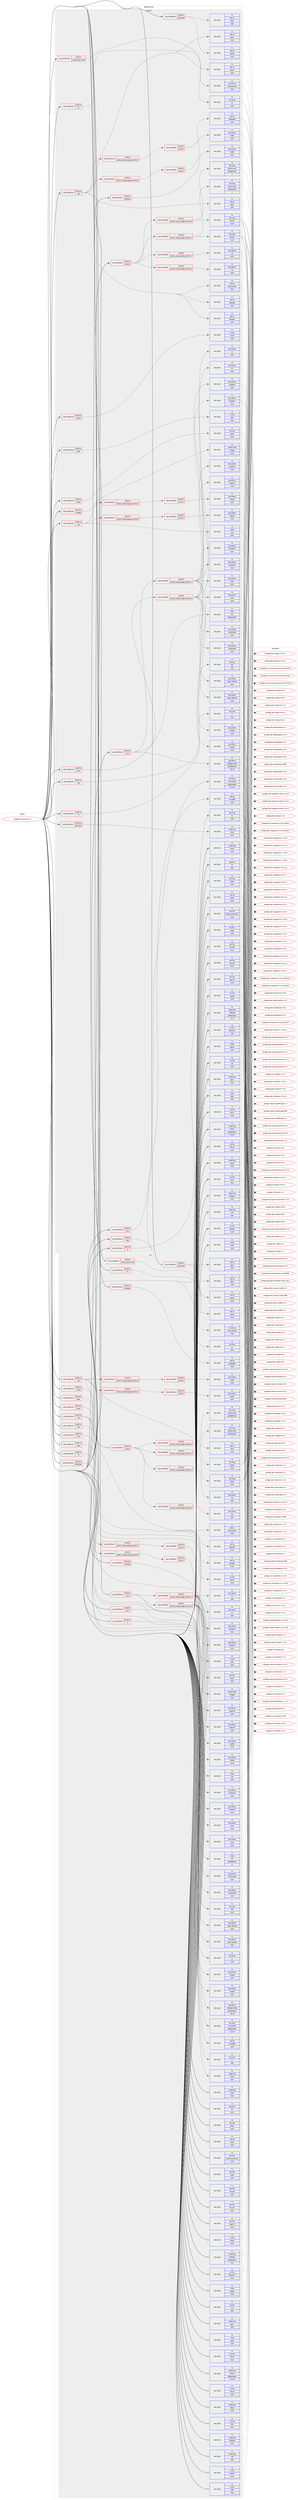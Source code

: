 digraph prolog {

# *************
# Graph options
# *************

newrank=true;
concentrate=true;
compound=true;
graph [rankdir=LR,fontname=Helvetica,fontsize=10,ranksep=1.5];#, ranksep=2.5, nodesep=0.2];
edge  [arrowhead=vee];
node  [fontname=Helvetica,fontsize=10];

# **********
# The ebuild
# **********

subgraph cluster_leftcol {
color=gray;
rank=same;
label=<<i>ebuild</i>>;
id [label="portage://sci-libs/vtk-8.2.0", color=red, width=4, href="../sci-libs/vtk-8.2.0.svg"];
}

# ****************
# The dependencies
# ****************

subgraph cluster_midcol {
color=gray;
label=<<i>dependencies</i>>;
subgraph cluster_compile {
fillcolor="#eeeeee";
style=filled;
label=<<i>compile</i>>;
subgraph cond2457 {
dependency8967 [label=<<TABLE BORDER="0" CELLBORDER="1" CELLSPACING="0" CELLPADDING="4"><TR><TD ROWSPAN="3" CELLPADDING="10">use_conditional</TD></TR><TR><TD>positive</TD></TR><TR><TD>R</TD></TR></TABLE>>, shape=none, color=red];
subgraph pack6424 {
dependency8968 [label=<<TABLE BORDER="0" CELLBORDER="1" CELLSPACING="0" CELLPADDING="4" WIDTH="220"><TR><TD ROWSPAN="6" CELLPADDING="30">pack_dep</TD></TR><TR><TD WIDTH="110">no</TD></TR><TR><TD>dev-lang</TD></TR><TR><TD>R</TD></TR><TR><TD>none</TD></TR><TR><TD></TD></TR></TABLE>>, shape=none, color=blue];
}
dependency8967:e -> dependency8968:w [weight=20,style="dashed",arrowhead="vee"];
}
id:e -> dependency8967:w [weight=20,style="solid",arrowhead="vee"];
subgraph cond2458 {
dependency8969 [label=<<TABLE BORDER="0" CELLBORDER="1" CELLSPACING="0" CELLPADDING="4"><TR><TD ROWSPAN="3" CELLPADDING="10">use_conditional</TD></TR><TR><TD>positive</TD></TR><TR><TD>boost</TD></TR></TABLE>>, shape=none, color=red];
subgraph pack6425 {
dependency8970 [label=<<TABLE BORDER="0" CELLBORDER="1" CELLSPACING="0" CELLPADDING="4" WIDTH="220"><TR><TD ROWSPAN="6" CELLPADDING="30">pack_dep</TD></TR><TR><TD WIDTH="110">no</TD></TR><TR><TD>dev-libs</TD></TR><TR><TD>boost</TD></TR><TR><TD>none</TD></TR><TR><TD></TD></TR></TABLE>>, shape=none, color=blue];
}
dependency8969:e -> dependency8970:w [weight=20,style="dashed",arrowhead="vee"];
}
id:e -> dependency8969:w [weight=20,style="solid",arrowhead="vee"];
subgraph cond2459 {
dependency8971 [label=<<TABLE BORDER="0" CELLBORDER="1" CELLSPACING="0" CELLPADDING="4"><TR><TD ROWSPAN="3" CELLPADDING="10">use_conditional</TD></TR><TR><TD>positive</TD></TR><TR><TD>examples</TD></TR></TABLE>>, shape=none, color=red];
subgraph pack6426 {
dependency8972 [label=<<TABLE BORDER="0" CELLBORDER="1" CELLSPACING="0" CELLPADDING="4" WIDTH="220"><TR><TD ROWSPAN="6" CELLPADDING="30">pack_dep</TD></TR><TR><TD WIDTH="110">no</TD></TR><TR><TD>dev-qt</TD></TR><TR><TD>qtcore</TD></TR><TR><TD>none</TD></TR><TR><TD></TD></TR></TABLE>>, shape=none, color=blue];
}
dependency8971:e -> dependency8972:w [weight=20,style="dashed",arrowhead="vee"];
subgraph pack6427 {
dependency8973 [label=<<TABLE BORDER="0" CELLBORDER="1" CELLSPACING="0" CELLPADDING="4" WIDTH="220"><TR><TD ROWSPAN="6" CELLPADDING="30">pack_dep</TD></TR><TR><TD WIDTH="110">no</TD></TR><TR><TD>dev-qt</TD></TR><TR><TD>qtgui</TD></TR><TR><TD>none</TD></TR><TR><TD></TD></TR></TABLE>>, shape=none, color=blue];
}
dependency8971:e -> dependency8973:w [weight=20,style="dashed",arrowhead="vee"];
}
id:e -> dependency8971:w [weight=20,style="solid",arrowhead="vee"];
subgraph cond2460 {
dependency8974 [label=<<TABLE BORDER="0" CELLBORDER="1" CELLSPACING="0" CELLPADDING="4"><TR><TD ROWSPAN="3" CELLPADDING="10">use_conditional</TD></TR><TR><TD>positive</TD></TR><TR><TD>ffmpeg</TD></TR></TABLE>>, shape=none, color=red];
subgraph pack6428 {
dependency8975 [label=<<TABLE BORDER="0" CELLBORDER="1" CELLSPACING="0" CELLPADDING="4" WIDTH="220"><TR><TD ROWSPAN="6" CELLPADDING="30">pack_dep</TD></TR><TR><TD WIDTH="110">no</TD></TR><TR><TD>media-video</TD></TR><TR><TD>ffmpeg</TD></TR><TR><TD>none</TD></TR><TR><TD></TD></TR></TABLE>>, shape=none, color=blue];
}
dependency8974:e -> dependency8975:w [weight=20,style="dashed",arrowhead="vee"];
}
id:e -> dependency8974:w [weight=20,style="solid",arrowhead="vee"];
subgraph cond2461 {
dependency8976 [label=<<TABLE BORDER="0" CELLBORDER="1" CELLSPACING="0" CELLPADDING="4"><TR><TD ROWSPAN="3" CELLPADDING="10">use_conditional</TD></TR><TR><TD>positive</TD></TR><TR><TD>gdal</TD></TR></TABLE>>, shape=none, color=red];
subgraph pack6429 {
dependency8977 [label=<<TABLE BORDER="0" CELLBORDER="1" CELLSPACING="0" CELLPADDING="4" WIDTH="220"><TR><TD ROWSPAN="6" CELLPADDING="30">pack_dep</TD></TR><TR><TD WIDTH="110">no</TD></TR><TR><TD>sci-libs</TD></TR><TR><TD>gdal</TD></TR><TR><TD>none</TD></TR><TR><TD></TD></TR></TABLE>>, shape=none, color=blue];
}
dependency8976:e -> dependency8977:w [weight=20,style="dashed",arrowhead="vee"];
}
id:e -> dependency8976:w [weight=20,style="solid",arrowhead="vee"];
subgraph cond2462 {
dependency8978 [label=<<TABLE BORDER="0" CELLBORDER="1" CELLSPACING="0" CELLPADDING="4"><TR><TD ROWSPAN="3" CELLPADDING="10">use_conditional</TD></TR><TR><TD>positive</TD></TR><TR><TD>java</TD></TR></TABLE>>, shape=none, color=red];
subgraph pack6430 {
dependency8979 [label=<<TABLE BORDER="0" CELLBORDER="1" CELLSPACING="0" CELLPADDING="4" WIDTH="220"><TR><TD ROWSPAN="6" CELLPADDING="30">pack_dep</TD></TR><TR><TD WIDTH="110">no</TD></TR><TR><TD>dev-java</TD></TR><TR><TD>java-config</TD></TR><TR><TD>greaterequal</TD></TR><TR><TD>2.2.0-r3</TD></TR></TABLE>>, shape=none, color=blue];
}
dependency8978:e -> dependency8979:w [weight=20,style="dashed",arrowhead="vee"];
}
id:e -> dependency8978:w [weight=20,style="solid",arrowhead="vee"];
subgraph cond2463 {
dependency8980 [label=<<TABLE BORDER="0" CELLBORDER="1" CELLSPACING="0" CELLPADDING="4"><TR><TD ROWSPAN="3" CELLPADDING="10">use_conditional</TD></TR><TR><TD>positive</TD></TR><TR><TD>java</TD></TR></TABLE>>, shape=none, color=red];
subgraph pack6431 {
dependency8981 [label=<<TABLE BORDER="0" CELLBORDER="1" CELLSPACING="0" CELLPADDING="4" WIDTH="220"><TR><TD ROWSPAN="6" CELLPADDING="30">pack_dep</TD></TR><TR><TD WIDTH="110">no</TD></TR><TR><TD>virtual</TD></TR><TR><TD>jdk</TD></TR><TR><TD>greaterequal</TD></TR><TR><TD>1.7</TD></TR></TABLE>>, shape=none, color=blue];
}
dependency8980:e -> dependency8981:w [weight=20,style="dashed",arrowhead="vee"];
}
id:e -> dependency8980:w [weight=20,style="solid",arrowhead="vee"];
subgraph cond2464 {
dependency8982 [label=<<TABLE BORDER="0" CELLBORDER="1" CELLSPACING="0" CELLPADDING="4"><TR><TD ROWSPAN="3" CELLPADDING="10">use_conditional</TD></TR><TR><TD>positive</TD></TR><TR><TD>mpi</TD></TR></TABLE>>, shape=none, color=red];
subgraph pack6432 {
dependency8983 [label=<<TABLE BORDER="0" CELLBORDER="1" CELLSPACING="0" CELLPADDING="4" WIDTH="220"><TR><TD ROWSPAN="6" CELLPADDING="30">pack_dep</TD></TR><TR><TD WIDTH="110">no</TD></TR><TR><TD>virtual</TD></TR><TR><TD>mpi</TD></TR><TR><TD>none</TD></TR><TR><TD></TD></TR></TABLE>>, shape=none, color=blue];
}
dependency8982:e -> dependency8983:w [weight=20,style="dashed",arrowhead="vee"];
subgraph cond2465 {
dependency8984 [label=<<TABLE BORDER="0" CELLBORDER="1" CELLSPACING="0" CELLPADDING="4"><TR><TD ROWSPAN="3" CELLPADDING="10">use_conditional</TD></TR><TR><TD>positive</TD></TR><TR><TD>python_single_target_python3_7</TD></TR></TABLE>>, shape=none, color=red];
subgraph cond2466 {
dependency8985 [label=<<TABLE BORDER="0" CELLBORDER="1" CELLSPACING="0" CELLPADDING="4"><TR><TD ROWSPAN="3" CELLPADDING="10">use_conditional</TD></TR><TR><TD>positive</TD></TR><TR><TD>python</TD></TR></TABLE>>, shape=none, color=red];
subgraph pack6433 {
dependency8986 [label=<<TABLE BORDER="0" CELLBORDER="1" CELLSPACING="0" CELLPADDING="4" WIDTH="220"><TR><TD ROWSPAN="6" CELLPADDING="30">pack_dep</TD></TR><TR><TD WIDTH="110">no</TD></TR><TR><TD>dev-python</TD></TR><TR><TD>mpi4py</TD></TR><TR><TD>none</TD></TR><TR><TD></TD></TR></TABLE>>, shape=none, color=blue];
}
dependency8985:e -> dependency8986:w [weight=20,style="dashed",arrowhead="vee"];
}
dependency8984:e -> dependency8985:w [weight=20,style="dashed",arrowhead="vee"];
}
dependency8982:e -> dependency8984:w [weight=20,style="dashed",arrowhead="vee"];
subgraph cond2467 {
dependency8987 [label=<<TABLE BORDER="0" CELLBORDER="1" CELLSPACING="0" CELLPADDING="4"><TR><TD ROWSPAN="3" CELLPADDING="10">use_conditional</TD></TR><TR><TD>positive</TD></TR><TR><TD>python_single_target_python3_8</TD></TR></TABLE>>, shape=none, color=red];
subgraph cond2468 {
dependency8988 [label=<<TABLE BORDER="0" CELLBORDER="1" CELLSPACING="0" CELLPADDING="4"><TR><TD ROWSPAN="3" CELLPADDING="10">use_conditional</TD></TR><TR><TD>positive</TD></TR><TR><TD>python</TD></TR></TABLE>>, shape=none, color=red];
subgraph pack6434 {
dependency8989 [label=<<TABLE BORDER="0" CELLBORDER="1" CELLSPACING="0" CELLPADDING="4" WIDTH="220"><TR><TD ROWSPAN="6" CELLPADDING="30">pack_dep</TD></TR><TR><TD WIDTH="110">no</TD></TR><TR><TD>dev-python</TD></TR><TR><TD>mpi4py</TD></TR><TR><TD>none</TD></TR><TR><TD></TD></TR></TABLE>>, shape=none, color=blue];
}
dependency8988:e -> dependency8989:w [weight=20,style="dashed",arrowhead="vee"];
}
dependency8987:e -> dependency8988:w [weight=20,style="dashed",arrowhead="vee"];
}
dependency8982:e -> dependency8987:w [weight=20,style="dashed",arrowhead="vee"];
}
id:e -> dependency8982:w [weight=20,style="solid",arrowhead="vee"];
subgraph cond2469 {
dependency8990 [label=<<TABLE BORDER="0" CELLBORDER="1" CELLSPACING="0" CELLPADDING="4"><TR><TD ROWSPAN="3" CELLPADDING="10">use_conditional</TD></TR><TR><TD>positive</TD></TR><TR><TD>odbc</TD></TR></TABLE>>, shape=none, color=red];
subgraph pack6435 {
dependency8991 [label=<<TABLE BORDER="0" CELLBORDER="1" CELLSPACING="0" CELLPADDING="4" WIDTH="220"><TR><TD ROWSPAN="6" CELLPADDING="30">pack_dep</TD></TR><TR><TD WIDTH="110">no</TD></TR><TR><TD>dev-db</TD></TR><TR><TD>unixODBC</TD></TR><TR><TD>none</TD></TR><TR><TD></TD></TR></TABLE>>, shape=none, color=blue];
}
dependency8990:e -> dependency8991:w [weight=20,style="dashed",arrowhead="vee"];
}
id:e -> dependency8990:w [weight=20,style="solid",arrowhead="vee"];
subgraph cond2470 {
dependency8992 [label=<<TABLE BORDER="0" CELLBORDER="1" CELLSPACING="0" CELLPADDING="4"><TR><TD ROWSPAN="3" CELLPADDING="10">use_conditional</TD></TR><TR><TD>positive</TD></TR><TR><TD>offscreen</TD></TR></TABLE>>, shape=none, color=red];
subgraph pack6436 {
dependency8993 [label=<<TABLE BORDER="0" CELLBORDER="1" CELLSPACING="0" CELLPADDING="4" WIDTH="220"><TR><TD ROWSPAN="6" CELLPADDING="30">pack_dep</TD></TR><TR><TD WIDTH="110">no</TD></TR><TR><TD>media-libs</TD></TR><TR><TD>mesa</TD></TR><TR><TD>none</TD></TR><TR><TD></TD></TR></TABLE>>, shape=none, color=blue];
}
dependency8992:e -> dependency8993:w [weight=20,style="dashed",arrowhead="vee"];
}
id:e -> dependency8992:w [weight=20,style="solid",arrowhead="vee"];
subgraph cond2471 {
dependency8994 [label=<<TABLE BORDER="0" CELLBORDER="1" CELLSPACING="0" CELLPADDING="4"><TR><TD ROWSPAN="3" CELLPADDING="10">use_conditional</TD></TR><TR><TD>positive</TD></TR><TR><TD>postgres</TD></TR></TABLE>>, shape=none, color=red];
subgraph pack6437 {
dependency8995 [label=<<TABLE BORDER="0" CELLBORDER="1" CELLSPACING="0" CELLPADDING="4" WIDTH="220"><TR><TD ROWSPAN="6" CELLPADDING="30">pack_dep</TD></TR><TR><TD WIDTH="110">no</TD></TR><TR><TD>dev-db</TD></TR><TR><TD>postgresql</TD></TR><TR><TD>none</TD></TR><TR><TD></TD></TR></TABLE>>, shape=none, color=blue];
}
dependency8994:e -> dependency8995:w [weight=20,style="dashed",arrowhead="vee"];
}
id:e -> dependency8994:w [weight=20,style="solid",arrowhead="vee"];
subgraph cond2472 {
dependency8996 [label=<<TABLE BORDER="0" CELLBORDER="1" CELLSPACING="0" CELLPADDING="4"><TR><TD ROWSPAN="3" CELLPADDING="10">use_conditional</TD></TR><TR><TD>positive</TD></TR><TR><TD>python</TD></TR></TABLE>>, shape=none, color=red];
subgraph cond2473 {
dependency8997 [label=<<TABLE BORDER="0" CELLBORDER="1" CELLSPACING="0" CELLPADDING="4"><TR><TD ROWSPAN="3" CELLPADDING="10">use_conditional</TD></TR><TR><TD>positive</TD></TR><TR><TD>python_single_target_python3_7</TD></TR></TABLE>>, shape=none, color=red];
subgraph pack6438 {
dependency8998 [label=<<TABLE BORDER="0" CELLBORDER="1" CELLSPACING="0" CELLPADDING="4" WIDTH="220"><TR><TD ROWSPAN="6" CELLPADDING="30">pack_dep</TD></TR><TR><TD WIDTH="110">no</TD></TR><TR><TD>dev-lang</TD></TR><TR><TD>python</TD></TR><TR><TD>none</TD></TR><TR><TD></TD></TR></TABLE>>, shape=none, color=blue];
}
dependency8997:e -> dependency8998:w [weight=20,style="dashed",arrowhead="vee"];
subgraph pack6439 {
dependency8999 [label=<<TABLE BORDER="0" CELLBORDER="1" CELLSPACING="0" CELLPADDING="4" WIDTH="220"><TR><TD ROWSPAN="6" CELLPADDING="30">pack_dep</TD></TR><TR><TD WIDTH="110">no</TD></TR><TR><TD>dev-lang</TD></TR><TR><TD>python-exec</TD></TR><TR><TD>greaterequal</TD></TR><TR><TD>2</TD></TR></TABLE>>, shape=none, color=blue];
}
dependency8997:e -> dependency8999:w [weight=20,style="dashed",arrowhead="vee"];
}
dependency8996:e -> dependency8997:w [weight=20,style="dashed",arrowhead="vee"];
subgraph cond2474 {
dependency9000 [label=<<TABLE BORDER="0" CELLBORDER="1" CELLSPACING="0" CELLPADDING="4"><TR><TD ROWSPAN="3" CELLPADDING="10">use_conditional</TD></TR><TR><TD>positive</TD></TR><TR><TD>python_single_target_python3_8</TD></TR></TABLE>>, shape=none, color=red];
subgraph pack6440 {
dependency9001 [label=<<TABLE BORDER="0" CELLBORDER="1" CELLSPACING="0" CELLPADDING="4" WIDTH="220"><TR><TD ROWSPAN="6" CELLPADDING="30">pack_dep</TD></TR><TR><TD WIDTH="110">no</TD></TR><TR><TD>dev-lang</TD></TR><TR><TD>python</TD></TR><TR><TD>none</TD></TR><TR><TD></TD></TR></TABLE>>, shape=none, color=blue];
}
dependency9000:e -> dependency9001:w [weight=20,style="dashed",arrowhead="vee"];
subgraph pack6441 {
dependency9002 [label=<<TABLE BORDER="0" CELLBORDER="1" CELLSPACING="0" CELLPADDING="4" WIDTH="220"><TR><TD ROWSPAN="6" CELLPADDING="30">pack_dep</TD></TR><TR><TD WIDTH="110">no</TD></TR><TR><TD>dev-lang</TD></TR><TR><TD>python-exec</TD></TR><TR><TD>greaterequal</TD></TR><TR><TD>2</TD></TR></TABLE>>, shape=none, color=blue];
}
dependency9000:e -> dependency9002:w [weight=20,style="dashed",arrowhead="vee"];
}
dependency8996:e -> dependency9000:w [weight=20,style="dashed",arrowhead="vee"];
subgraph cond2475 {
dependency9003 [label=<<TABLE BORDER="0" CELLBORDER="1" CELLSPACING="0" CELLPADDING="4"><TR><TD ROWSPAN="3" CELLPADDING="10">use_conditional</TD></TR><TR><TD>positive</TD></TR><TR><TD>python_single_target_python3_7</TD></TR></TABLE>>, shape=none, color=red];
subgraph pack6442 {
dependency9004 [label=<<TABLE BORDER="0" CELLBORDER="1" CELLSPACING="0" CELLPADDING="4" WIDTH="220"><TR><TD ROWSPAN="6" CELLPADDING="30">pack_dep</TD></TR><TR><TD WIDTH="110">no</TD></TR><TR><TD>dev-python</TD></TR><TR><TD>sip</TD></TR><TR><TD>none</TD></TR><TR><TD></TD></TR></TABLE>>, shape=none, color=blue];
}
dependency9003:e -> dependency9004:w [weight=20,style="dashed",arrowhead="vee"];
}
dependency8996:e -> dependency9003:w [weight=20,style="dashed",arrowhead="vee"];
subgraph cond2476 {
dependency9005 [label=<<TABLE BORDER="0" CELLBORDER="1" CELLSPACING="0" CELLPADDING="4"><TR><TD ROWSPAN="3" CELLPADDING="10">use_conditional</TD></TR><TR><TD>positive</TD></TR><TR><TD>python_single_target_python3_8</TD></TR></TABLE>>, shape=none, color=red];
subgraph pack6443 {
dependency9006 [label=<<TABLE BORDER="0" CELLBORDER="1" CELLSPACING="0" CELLPADDING="4" WIDTH="220"><TR><TD ROWSPAN="6" CELLPADDING="30">pack_dep</TD></TR><TR><TD WIDTH="110">no</TD></TR><TR><TD>dev-python</TD></TR><TR><TD>sip</TD></TR><TR><TD>none</TD></TR><TR><TD></TD></TR></TABLE>>, shape=none, color=blue];
}
dependency9005:e -> dependency9006:w [weight=20,style="dashed",arrowhead="vee"];
}
dependency8996:e -> dependency9005:w [weight=20,style="dashed",arrowhead="vee"];
}
id:e -> dependency8996:w [weight=20,style="solid",arrowhead="vee"];
subgraph cond2477 {
dependency9007 [label=<<TABLE BORDER="0" CELLBORDER="1" CELLSPACING="0" CELLPADDING="4"><TR><TD ROWSPAN="3" CELLPADDING="10">use_conditional</TD></TR><TR><TD>positive</TD></TR><TR><TD>qt5</TD></TR></TABLE>>, shape=none, color=red];
subgraph pack6444 {
dependency9008 [label=<<TABLE BORDER="0" CELLBORDER="1" CELLSPACING="0" CELLPADDING="4" WIDTH="220"><TR><TD ROWSPAN="6" CELLPADDING="30">pack_dep</TD></TR><TR><TD WIDTH="110">no</TD></TR><TR><TD>dev-qt</TD></TR><TR><TD>designer</TD></TR><TR><TD>none</TD></TR><TR><TD></TD></TR></TABLE>>, shape=none, color=blue];
}
dependency9007:e -> dependency9008:w [weight=20,style="dashed",arrowhead="vee"];
subgraph pack6445 {
dependency9009 [label=<<TABLE BORDER="0" CELLBORDER="1" CELLSPACING="0" CELLPADDING="4" WIDTH="220"><TR><TD ROWSPAN="6" CELLPADDING="30">pack_dep</TD></TR><TR><TD WIDTH="110">no</TD></TR><TR><TD>dev-qt</TD></TR><TR><TD>qtcore</TD></TR><TR><TD>none</TD></TR><TR><TD></TD></TR></TABLE>>, shape=none, color=blue];
}
dependency9007:e -> dependency9009:w [weight=20,style="dashed",arrowhead="vee"];
subgraph pack6446 {
dependency9010 [label=<<TABLE BORDER="0" CELLBORDER="1" CELLSPACING="0" CELLPADDING="4" WIDTH="220"><TR><TD ROWSPAN="6" CELLPADDING="30">pack_dep</TD></TR><TR><TD WIDTH="110">no</TD></TR><TR><TD>dev-qt</TD></TR><TR><TD>qtgui</TD></TR><TR><TD>none</TD></TR><TR><TD></TD></TR></TABLE>>, shape=none, color=blue];
}
dependency9007:e -> dependency9010:w [weight=20,style="dashed",arrowhead="vee"];
subgraph pack6447 {
dependency9011 [label=<<TABLE BORDER="0" CELLBORDER="1" CELLSPACING="0" CELLPADDING="4" WIDTH="220"><TR><TD ROWSPAN="6" CELLPADDING="30">pack_dep</TD></TR><TR><TD WIDTH="110">no</TD></TR><TR><TD>dev-qt</TD></TR><TR><TD>qtopengl</TD></TR><TR><TD>none</TD></TR><TR><TD></TD></TR></TABLE>>, shape=none, color=blue];
}
dependency9007:e -> dependency9011:w [weight=20,style="dashed",arrowhead="vee"];
subgraph pack6448 {
dependency9012 [label=<<TABLE BORDER="0" CELLBORDER="1" CELLSPACING="0" CELLPADDING="4" WIDTH="220"><TR><TD ROWSPAN="6" CELLPADDING="30">pack_dep</TD></TR><TR><TD WIDTH="110">no</TD></TR><TR><TD>dev-qt</TD></TR><TR><TD>qtsql</TD></TR><TR><TD>none</TD></TR><TR><TD></TD></TR></TABLE>>, shape=none, color=blue];
}
dependency9007:e -> dependency9012:w [weight=20,style="dashed",arrowhead="vee"];
subgraph pack6449 {
dependency9013 [label=<<TABLE BORDER="0" CELLBORDER="1" CELLSPACING="0" CELLPADDING="4" WIDTH="220"><TR><TD ROWSPAN="6" CELLPADDING="30">pack_dep</TD></TR><TR><TD WIDTH="110">no</TD></TR><TR><TD>dev-qt</TD></TR><TR><TD>qtx11extras</TD></TR><TR><TD>none</TD></TR><TR><TD></TD></TR></TABLE>>, shape=none, color=blue];
}
dependency9007:e -> dependency9013:w [weight=20,style="dashed",arrowhead="vee"];
subgraph cond2478 {
dependency9014 [label=<<TABLE BORDER="0" CELLBORDER="1" CELLSPACING="0" CELLPADDING="4"><TR><TD ROWSPAN="3" CELLPADDING="10">use_conditional</TD></TR><TR><TD>positive</TD></TR><TR><TD>python_single_target_python3_7</TD></TR></TABLE>>, shape=none, color=red];
subgraph cond2479 {
dependency9015 [label=<<TABLE BORDER="0" CELLBORDER="1" CELLSPACING="0" CELLPADDING="4"><TR><TD ROWSPAN="3" CELLPADDING="10">use_conditional</TD></TR><TR><TD>positive</TD></TR><TR><TD>python</TD></TR></TABLE>>, shape=none, color=red];
subgraph pack6450 {
dependency9016 [label=<<TABLE BORDER="0" CELLBORDER="1" CELLSPACING="0" CELLPADDING="4" WIDTH="220"><TR><TD ROWSPAN="6" CELLPADDING="30">pack_dep</TD></TR><TR><TD WIDTH="110">no</TD></TR><TR><TD>dev-python</TD></TR><TR><TD>PyQt5</TD></TR><TR><TD>none</TD></TR><TR><TD></TD></TR></TABLE>>, shape=none, color=blue];
}
dependency9015:e -> dependency9016:w [weight=20,style="dashed",arrowhead="vee"];
}
dependency9014:e -> dependency9015:w [weight=20,style="dashed",arrowhead="vee"];
}
dependency9007:e -> dependency9014:w [weight=20,style="dashed",arrowhead="vee"];
subgraph cond2480 {
dependency9017 [label=<<TABLE BORDER="0" CELLBORDER="1" CELLSPACING="0" CELLPADDING="4"><TR><TD ROWSPAN="3" CELLPADDING="10">use_conditional</TD></TR><TR><TD>positive</TD></TR><TR><TD>python_single_target_python3_8</TD></TR></TABLE>>, shape=none, color=red];
subgraph cond2481 {
dependency9018 [label=<<TABLE BORDER="0" CELLBORDER="1" CELLSPACING="0" CELLPADDING="4"><TR><TD ROWSPAN="3" CELLPADDING="10">use_conditional</TD></TR><TR><TD>positive</TD></TR><TR><TD>python</TD></TR></TABLE>>, shape=none, color=red];
subgraph pack6451 {
dependency9019 [label=<<TABLE BORDER="0" CELLBORDER="1" CELLSPACING="0" CELLPADDING="4" WIDTH="220"><TR><TD ROWSPAN="6" CELLPADDING="30">pack_dep</TD></TR><TR><TD WIDTH="110">no</TD></TR><TR><TD>dev-python</TD></TR><TR><TD>PyQt5</TD></TR><TR><TD>none</TD></TR><TR><TD></TD></TR></TABLE>>, shape=none, color=blue];
}
dependency9018:e -> dependency9019:w [weight=20,style="dashed",arrowhead="vee"];
}
dependency9017:e -> dependency9018:w [weight=20,style="dashed",arrowhead="vee"];
}
dependency9007:e -> dependency9017:w [weight=20,style="dashed",arrowhead="vee"];
}
id:e -> dependency9007:w [weight=20,style="solid",arrowhead="vee"];
subgraph cond2482 {
dependency9020 [label=<<TABLE BORDER="0" CELLBORDER="1" CELLSPACING="0" CELLPADDING="4"><TR><TD ROWSPAN="3" CELLPADDING="10">use_conditional</TD></TR><TR><TD>positive</TD></TR><TR><TD>tbb</TD></TR></TABLE>>, shape=none, color=red];
subgraph pack6452 {
dependency9021 [label=<<TABLE BORDER="0" CELLBORDER="1" CELLSPACING="0" CELLPADDING="4" WIDTH="220"><TR><TD ROWSPAN="6" CELLPADDING="30">pack_dep</TD></TR><TR><TD WIDTH="110">no</TD></TR><TR><TD>dev-cpp</TD></TR><TR><TD>tbb</TD></TR><TR><TD>none</TD></TR><TR><TD></TD></TR></TABLE>>, shape=none, color=blue];
}
dependency9020:e -> dependency9021:w [weight=20,style="dashed",arrowhead="vee"];
}
id:e -> dependency9020:w [weight=20,style="solid",arrowhead="vee"];
subgraph cond2483 {
dependency9022 [label=<<TABLE BORDER="0" CELLBORDER="1" CELLSPACING="0" CELLPADDING="4"><TR><TD ROWSPAN="3" CELLPADDING="10">use_conditional</TD></TR><TR><TD>positive</TD></TR><TR><TD>tcl</TD></TR></TABLE>>, shape=none, color=red];
subgraph pack6453 {
dependency9023 [label=<<TABLE BORDER="0" CELLBORDER="1" CELLSPACING="0" CELLPADDING="4" WIDTH="220"><TR><TD ROWSPAN="6" CELLPADDING="30">pack_dep</TD></TR><TR><TD WIDTH="110">no</TD></TR><TR><TD>dev-lang</TD></TR><TR><TD>tcl</TD></TR><TR><TD>none</TD></TR><TR><TD></TD></TR></TABLE>>, shape=none, color=blue];
}
dependency9022:e -> dependency9023:w [weight=20,style="dashed",arrowhead="vee"];
}
id:e -> dependency9022:w [weight=20,style="solid",arrowhead="vee"];
subgraph cond2484 {
dependency9024 [label=<<TABLE BORDER="0" CELLBORDER="1" CELLSPACING="0" CELLPADDING="4"><TR><TD ROWSPAN="3" CELLPADDING="10">use_conditional</TD></TR><TR><TD>positive</TD></TR><TR><TD>tk</TD></TR></TABLE>>, shape=none, color=red];
subgraph pack6454 {
dependency9025 [label=<<TABLE BORDER="0" CELLBORDER="1" CELLSPACING="0" CELLPADDING="4" WIDTH="220"><TR><TD ROWSPAN="6" CELLPADDING="30">pack_dep</TD></TR><TR><TD WIDTH="110">no</TD></TR><TR><TD>dev-lang</TD></TR><TR><TD>tk</TD></TR><TR><TD>none</TD></TR><TR><TD></TD></TR></TABLE>>, shape=none, color=blue];
}
dependency9024:e -> dependency9025:w [weight=20,style="dashed",arrowhead="vee"];
}
id:e -> dependency9024:w [weight=20,style="solid",arrowhead="vee"];
subgraph cond2485 {
dependency9026 [label=<<TABLE BORDER="0" CELLBORDER="1" CELLSPACING="0" CELLPADDING="4"><TR><TD ROWSPAN="3" CELLPADDING="10">use_conditional</TD></TR><TR><TD>positive</TD></TR><TR><TD>video_cards_nvidia</TD></TR></TABLE>>, shape=none, color=red];
subgraph pack6455 {
dependency9027 [label=<<TABLE BORDER="0" CELLBORDER="1" CELLSPACING="0" CELLPADDING="4" WIDTH="220"><TR><TD ROWSPAN="6" CELLPADDING="30">pack_dep</TD></TR><TR><TD WIDTH="110">no</TD></TR><TR><TD>x11-drivers</TD></TR><TR><TD>nvidia-drivers</TD></TR><TR><TD>none</TD></TR><TR><TD></TD></TR></TABLE>>, shape=none, color=blue];
}
dependency9026:e -> dependency9027:w [weight=20,style="dashed",arrowhead="vee"];
}
id:e -> dependency9026:w [weight=20,style="solid",arrowhead="vee"];
subgraph cond2486 {
dependency9028 [label=<<TABLE BORDER="0" CELLBORDER="1" CELLSPACING="0" CELLPADDING="4"><TR><TD ROWSPAN="3" CELLPADDING="10">use_conditional</TD></TR><TR><TD>positive</TD></TR><TR><TD>web</TD></TR></TABLE>>, shape=none, color=red];
subgraph pack6456 {
dependency9029 [label=<<TABLE BORDER="0" CELLBORDER="1" CELLSPACING="0" CELLPADDING="4" WIDTH="220"><TR><TD ROWSPAN="6" CELLPADDING="30">pack_dep</TD></TR><TR><TD WIDTH="110">no</TD></TR><TR><TD>app-admin</TD></TR><TR><TD>webapp-config</TD></TR><TR><TD>greaterequal</TD></TR><TR><TD>1.50.15</TD></TR></TABLE>>, shape=none, color=blue];
}
dependency9028:e -> dependency9029:w [weight=20,style="dashed",arrowhead="vee"];
subgraph cond2487 {
dependency9030 [label=<<TABLE BORDER="0" CELLBORDER="1" CELLSPACING="0" CELLPADDING="4"><TR><TD ROWSPAN="3" CELLPADDING="10">use_conditional</TD></TR><TR><TD>positive</TD></TR><TR><TD>python_single_target_python3_7</TD></TR></TABLE>>, shape=none, color=red];
subgraph pack6457 {
dependency9031 [label=<<TABLE BORDER="0" CELLBORDER="1" CELLSPACING="0" CELLPADDING="4" WIDTH="220"><TR><TD ROWSPAN="6" CELLPADDING="30">pack_dep</TD></TR><TR><TD WIDTH="110">no</TD></TR><TR><TD>dev-python</TD></TR><TR><TD>autobahn</TD></TR><TR><TD>none</TD></TR><TR><TD></TD></TR></TABLE>>, shape=none, color=blue];
}
dependency9030:e -> dependency9031:w [weight=20,style="dashed",arrowhead="vee"];
subgraph pack6458 {
dependency9032 [label=<<TABLE BORDER="0" CELLBORDER="1" CELLSPACING="0" CELLPADDING="4" WIDTH="220"><TR><TD ROWSPAN="6" CELLPADDING="30">pack_dep</TD></TR><TR><TD WIDTH="110">no</TD></TR><TR><TD>dev-python</TD></TR><TR><TD>constantly</TD></TR><TR><TD>none</TD></TR><TR><TD></TD></TR></TABLE>>, shape=none, color=blue];
}
dependency9030:e -> dependency9032:w [weight=20,style="dashed",arrowhead="vee"];
subgraph pack6459 {
dependency9033 [label=<<TABLE BORDER="0" CELLBORDER="1" CELLSPACING="0" CELLPADDING="4" WIDTH="220"><TR><TD ROWSPAN="6" CELLPADDING="30">pack_dep</TD></TR><TR><TD WIDTH="110">no</TD></TR><TR><TD>dev-python</TD></TR><TR><TD>hyperlink</TD></TR><TR><TD>none</TD></TR><TR><TD></TD></TR></TABLE>>, shape=none, color=blue];
}
dependency9030:e -> dependency9033:w [weight=20,style="dashed",arrowhead="vee"];
subgraph pack6460 {
dependency9034 [label=<<TABLE BORDER="0" CELLBORDER="1" CELLSPACING="0" CELLPADDING="4" WIDTH="220"><TR><TD ROWSPAN="6" CELLPADDING="30">pack_dep</TD></TR><TR><TD WIDTH="110">no</TD></TR><TR><TD>dev-python</TD></TR><TR><TD>incremental</TD></TR><TR><TD>none</TD></TR><TR><TD></TD></TR></TABLE>>, shape=none, color=blue];
}
dependency9030:e -> dependency9034:w [weight=20,style="dashed",arrowhead="vee"];
subgraph pack6461 {
dependency9035 [label=<<TABLE BORDER="0" CELLBORDER="1" CELLSPACING="0" CELLPADDING="4" WIDTH="220"><TR><TD ROWSPAN="6" CELLPADDING="30">pack_dep</TD></TR><TR><TD WIDTH="110">no</TD></TR><TR><TD>dev-python</TD></TR><TR><TD>six</TD></TR><TR><TD>none</TD></TR><TR><TD></TD></TR></TABLE>>, shape=none, color=blue];
}
dependency9030:e -> dependency9035:w [weight=20,style="dashed",arrowhead="vee"];
subgraph pack6462 {
dependency9036 [label=<<TABLE BORDER="0" CELLBORDER="1" CELLSPACING="0" CELLPADDING="4" WIDTH="220"><TR><TD ROWSPAN="6" CELLPADDING="30">pack_dep</TD></TR><TR><TD WIDTH="110">no</TD></TR><TR><TD>dev-python</TD></TR><TR><TD>twisted</TD></TR><TR><TD>none</TD></TR><TR><TD></TD></TR></TABLE>>, shape=none, color=blue];
}
dependency9030:e -> dependency9036:w [weight=20,style="dashed",arrowhead="vee"];
subgraph pack6463 {
dependency9037 [label=<<TABLE BORDER="0" CELLBORDER="1" CELLSPACING="0" CELLPADDING="4" WIDTH="220"><TR><TD ROWSPAN="6" CELLPADDING="30">pack_dep</TD></TR><TR><TD WIDTH="110">no</TD></TR><TR><TD>dev-python</TD></TR><TR><TD>txaio</TD></TR><TR><TD>none</TD></TR><TR><TD></TD></TR></TABLE>>, shape=none, color=blue];
}
dependency9030:e -> dependency9037:w [weight=20,style="dashed",arrowhead="vee"];
subgraph pack6464 {
dependency9038 [label=<<TABLE BORDER="0" CELLBORDER="1" CELLSPACING="0" CELLPADDING="4" WIDTH="220"><TR><TD ROWSPAN="6" CELLPADDING="30">pack_dep</TD></TR><TR><TD WIDTH="110">no</TD></TR><TR><TD>dev-python</TD></TR><TR><TD>zope-interface</TD></TR><TR><TD>none</TD></TR><TR><TD></TD></TR></TABLE>>, shape=none, color=blue];
}
dependency9030:e -> dependency9038:w [weight=20,style="dashed",arrowhead="vee"];
}
dependency9028:e -> dependency9030:w [weight=20,style="dashed",arrowhead="vee"];
subgraph cond2488 {
dependency9039 [label=<<TABLE BORDER="0" CELLBORDER="1" CELLSPACING="0" CELLPADDING="4"><TR><TD ROWSPAN="3" CELLPADDING="10">use_conditional</TD></TR><TR><TD>positive</TD></TR><TR><TD>python_single_target_python3_8</TD></TR></TABLE>>, shape=none, color=red];
subgraph pack6465 {
dependency9040 [label=<<TABLE BORDER="0" CELLBORDER="1" CELLSPACING="0" CELLPADDING="4" WIDTH="220"><TR><TD ROWSPAN="6" CELLPADDING="30">pack_dep</TD></TR><TR><TD WIDTH="110">no</TD></TR><TR><TD>dev-python</TD></TR><TR><TD>autobahn</TD></TR><TR><TD>none</TD></TR><TR><TD></TD></TR></TABLE>>, shape=none, color=blue];
}
dependency9039:e -> dependency9040:w [weight=20,style="dashed",arrowhead="vee"];
subgraph pack6466 {
dependency9041 [label=<<TABLE BORDER="0" CELLBORDER="1" CELLSPACING="0" CELLPADDING="4" WIDTH="220"><TR><TD ROWSPAN="6" CELLPADDING="30">pack_dep</TD></TR><TR><TD WIDTH="110">no</TD></TR><TR><TD>dev-python</TD></TR><TR><TD>constantly</TD></TR><TR><TD>none</TD></TR><TR><TD></TD></TR></TABLE>>, shape=none, color=blue];
}
dependency9039:e -> dependency9041:w [weight=20,style="dashed",arrowhead="vee"];
subgraph pack6467 {
dependency9042 [label=<<TABLE BORDER="0" CELLBORDER="1" CELLSPACING="0" CELLPADDING="4" WIDTH="220"><TR><TD ROWSPAN="6" CELLPADDING="30">pack_dep</TD></TR><TR><TD WIDTH="110">no</TD></TR><TR><TD>dev-python</TD></TR><TR><TD>hyperlink</TD></TR><TR><TD>none</TD></TR><TR><TD></TD></TR></TABLE>>, shape=none, color=blue];
}
dependency9039:e -> dependency9042:w [weight=20,style="dashed",arrowhead="vee"];
subgraph pack6468 {
dependency9043 [label=<<TABLE BORDER="0" CELLBORDER="1" CELLSPACING="0" CELLPADDING="4" WIDTH="220"><TR><TD ROWSPAN="6" CELLPADDING="30">pack_dep</TD></TR><TR><TD WIDTH="110">no</TD></TR><TR><TD>dev-python</TD></TR><TR><TD>incremental</TD></TR><TR><TD>none</TD></TR><TR><TD></TD></TR></TABLE>>, shape=none, color=blue];
}
dependency9039:e -> dependency9043:w [weight=20,style="dashed",arrowhead="vee"];
subgraph pack6469 {
dependency9044 [label=<<TABLE BORDER="0" CELLBORDER="1" CELLSPACING="0" CELLPADDING="4" WIDTH="220"><TR><TD ROWSPAN="6" CELLPADDING="30">pack_dep</TD></TR><TR><TD WIDTH="110">no</TD></TR><TR><TD>dev-python</TD></TR><TR><TD>six</TD></TR><TR><TD>none</TD></TR><TR><TD></TD></TR></TABLE>>, shape=none, color=blue];
}
dependency9039:e -> dependency9044:w [weight=20,style="dashed",arrowhead="vee"];
subgraph pack6470 {
dependency9045 [label=<<TABLE BORDER="0" CELLBORDER="1" CELLSPACING="0" CELLPADDING="4" WIDTH="220"><TR><TD ROWSPAN="6" CELLPADDING="30">pack_dep</TD></TR><TR><TD WIDTH="110">no</TD></TR><TR><TD>dev-python</TD></TR><TR><TD>twisted</TD></TR><TR><TD>none</TD></TR><TR><TD></TD></TR></TABLE>>, shape=none, color=blue];
}
dependency9039:e -> dependency9045:w [weight=20,style="dashed",arrowhead="vee"];
subgraph pack6471 {
dependency9046 [label=<<TABLE BORDER="0" CELLBORDER="1" CELLSPACING="0" CELLPADDING="4" WIDTH="220"><TR><TD ROWSPAN="6" CELLPADDING="30">pack_dep</TD></TR><TR><TD WIDTH="110">no</TD></TR><TR><TD>dev-python</TD></TR><TR><TD>txaio</TD></TR><TR><TD>none</TD></TR><TR><TD></TD></TR></TABLE>>, shape=none, color=blue];
}
dependency9039:e -> dependency9046:w [weight=20,style="dashed",arrowhead="vee"];
subgraph pack6472 {
dependency9047 [label=<<TABLE BORDER="0" CELLBORDER="1" CELLSPACING="0" CELLPADDING="4" WIDTH="220"><TR><TD ROWSPAN="6" CELLPADDING="30">pack_dep</TD></TR><TR><TD WIDTH="110">no</TD></TR><TR><TD>dev-python</TD></TR><TR><TD>zope-interface</TD></TR><TR><TD>none</TD></TR><TR><TD></TD></TR></TABLE>>, shape=none, color=blue];
}
dependency9039:e -> dependency9047:w [weight=20,style="dashed",arrowhead="vee"];
}
dependency9028:e -> dependency9039:w [weight=20,style="dashed",arrowhead="vee"];
}
id:e -> dependency9028:w [weight=20,style="solid",arrowhead="vee"];
subgraph cond2489 {
dependency9048 [label=<<TABLE BORDER="0" CELLBORDER="1" CELLSPACING="0" CELLPADDING="4"><TR><TD ROWSPAN="3" CELLPADDING="10">use_conditional</TD></TR><TR><TD>positive</TD></TR><TR><TD>xdmf2</TD></TR></TABLE>>, shape=none, color=red];
subgraph pack6473 {
dependency9049 [label=<<TABLE BORDER="0" CELLBORDER="1" CELLSPACING="0" CELLPADDING="4" WIDTH="220"><TR><TD ROWSPAN="6" CELLPADDING="30">pack_dep</TD></TR><TR><TD WIDTH="110">no</TD></TR><TR><TD>sci-libs</TD></TR><TR><TD>xdmf2</TD></TR><TR><TD>none</TD></TR><TR><TD></TD></TR></TABLE>>, shape=none, color=blue];
}
dependency9048:e -> dependency9049:w [weight=20,style="dashed",arrowhead="vee"];
}
id:e -> dependency9048:w [weight=20,style="solid",arrowhead="vee"];
subgraph pack6474 {
dependency9050 [label=<<TABLE BORDER="0" CELLBORDER="1" CELLSPACING="0" CELLPADDING="4" WIDTH="220"><TR><TD ROWSPAN="6" CELLPADDING="30">pack_dep</TD></TR><TR><TD WIDTH="110">no</TD></TR><TR><TD>app-arch</TD></TR><TR><TD>lz4</TD></TR><TR><TD>none</TD></TR><TR><TD></TD></TR></TABLE>>, shape=none, color=blue];
}
id:e -> dependency9050:w [weight=20,style="solid",arrowhead="vee"];
subgraph pack6475 {
dependency9051 [label=<<TABLE BORDER="0" CELLBORDER="1" CELLSPACING="0" CELLPADDING="4" WIDTH="220"><TR><TD ROWSPAN="6" CELLPADDING="30">pack_dep</TD></TR><TR><TD WIDTH="110">no</TD></TR><TR><TD>dev-cpp</TD></TR><TR><TD>eigen</TD></TR><TR><TD>none</TD></TR><TR><TD></TD></TR></TABLE>>, shape=none, color=blue];
}
id:e -> dependency9051:w [weight=20,style="solid",arrowhead="vee"];
subgraph pack6476 {
dependency9052 [label=<<TABLE BORDER="0" CELLBORDER="1" CELLSPACING="0" CELLPADDING="4" WIDTH="220"><TR><TD ROWSPAN="6" CELLPADDING="30">pack_dep</TD></TR><TR><TD WIDTH="110">no</TD></TR><TR><TD>dev-db</TD></TR><TR><TD>sqlite</TD></TR><TR><TD>none</TD></TR><TR><TD></TD></TR></TABLE>>, shape=none, color=blue];
}
id:e -> dependency9052:w [weight=20,style="solid",arrowhead="vee"];
subgraph pack6477 {
dependency9053 [label=<<TABLE BORDER="0" CELLBORDER="1" CELLSPACING="0" CELLPADDING="4" WIDTH="220"><TR><TD ROWSPAN="6" CELLPADDING="30">pack_dep</TD></TR><TR><TD WIDTH="110">no</TD></TR><TR><TD>dev-libs</TD></TR><TR><TD>double-conversion</TD></TR><TR><TD>none</TD></TR><TR><TD></TD></TR></TABLE>>, shape=none, color=blue];
}
id:e -> dependency9053:w [weight=20,style="solid",arrowhead="vee"];
subgraph pack6478 {
dependency9054 [label=<<TABLE BORDER="0" CELLBORDER="1" CELLSPACING="0" CELLPADDING="4" WIDTH="220"><TR><TD ROWSPAN="6" CELLPADDING="30">pack_dep</TD></TR><TR><TD WIDTH="110">no</TD></TR><TR><TD>dev-libs</TD></TR><TR><TD>expat</TD></TR><TR><TD>none</TD></TR><TR><TD></TD></TR></TABLE>>, shape=none, color=blue];
}
id:e -> dependency9054:w [weight=20,style="solid",arrowhead="vee"];
subgraph pack6479 {
dependency9055 [label=<<TABLE BORDER="0" CELLBORDER="1" CELLSPACING="0" CELLPADDING="4" WIDTH="220"><TR><TD ROWSPAN="6" CELLPADDING="30">pack_dep</TD></TR><TR><TD WIDTH="110">no</TD></TR><TR><TD>dev-libs</TD></TR><TR><TD>jsoncpp</TD></TR><TR><TD>none</TD></TR><TR><TD></TD></TR></TABLE>>, shape=none, color=blue];
}
id:e -> dependency9055:w [weight=20,style="solid",arrowhead="vee"];
subgraph pack6480 {
dependency9056 [label=<<TABLE BORDER="0" CELLBORDER="1" CELLSPACING="0" CELLPADDING="4" WIDTH="220"><TR><TD ROWSPAN="6" CELLPADDING="30">pack_dep</TD></TR><TR><TD WIDTH="110">no</TD></TR><TR><TD>dev-libs</TD></TR><TR><TD>libxml2</TD></TR><TR><TD>none</TD></TR><TR><TD></TD></TR></TABLE>>, shape=none, color=blue];
}
id:e -> dependency9056:w [weight=20,style="solid",arrowhead="vee"];
subgraph pack6481 {
dependency9057 [label=<<TABLE BORDER="0" CELLBORDER="1" CELLSPACING="0" CELLPADDING="4" WIDTH="220"><TR><TD ROWSPAN="6" CELLPADDING="30">pack_dep</TD></TR><TR><TD WIDTH="110">no</TD></TR><TR><TD>dev-libs</TD></TR><TR><TD>pugixml</TD></TR><TR><TD>none</TD></TR><TR><TD></TD></TR></TABLE>>, shape=none, color=blue];
}
id:e -> dependency9057:w [weight=20,style="solid",arrowhead="vee"];
subgraph pack6482 {
dependency9058 [label=<<TABLE BORDER="0" CELLBORDER="1" CELLSPACING="0" CELLPADDING="4" WIDTH="220"><TR><TD ROWSPAN="6" CELLPADDING="30">pack_dep</TD></TR><TR><TD WIDTH="110">no</TD></TR><TR><TD>media-libs</TD></TR><TR><TD>freetype</TD></TR><TR><TD>greaterequal</TD></TR><TR><TD>2.5.4</TD></TR></TABLE>>, shape=none, color=blue];
}
id:e -> dependency9058:w [weight=20,style="solid",arrowhead="vee"];
subgraph pack6483 {
dependency9059 [label=<<TABLE BORDER="0" CELLBORDER="1" CELLSPACING="0" CELLPADDING="4" WIDTH="220"><TR><TD ROWSPAN="6" CELLPADDING="30">pack_dep</TD></TR><TR><TD WIDTH="110">no</TD></TR><TR><TD>media-libs</TD></TR><TR><TD>glew</TD></TR><TR><TD>none</TD></TR><TR><TD></TD></TR></TABLE>>, shape=none, color=blue];
}
id:e -> dependency9059:w [weight=20,style="solid",arrowhead="vee"];
subgraph pack6484 {
dependency9060 [label=<<TABLE BORDER="0" CELLBORDER="1" CELLSPACING="0" CELLPADDING="4" WIDTH="220"><TR><TD ROWSPAN="6" CELLPADDING="30">pack_dep</TD></TR><TR><TD WIDTH="110">no</TD></TR><TR><TD>media-libs</TD></TR><TR><TD>libharu</TD></TR><TR><TD>greaterequal</TD></TR><TR><TD>2.3.0-r2</TD></TR></TABLE>>, shape=none, color=blue];
}
id:e -> dependency9060:w [weight=20,style="solid",arrowhead="vee"];
subgraph pack6485 {
dependency9061 [label=<<TABLE BORDER="0" CELLBORDER="1" CELLSPACING="0" CELLPADDING="4" WIDTH="220"><TR><TD ROWSPAN="6" CELLPADDING="30">pack_dep</TD></TR><TR><TD WIDTH="110">no</TD></TR><TR><TD>media-libs</TD></TR><TR><TD>libpng</TD></TR><TR><TD>none</TD></TR><TR><TD></TD></TR></TABLE>>, shape=none, color=blue];
}
id:e -> dependency9061:w [weight=20,style="solid",arrowhead="vee"];
subgraph pack6486 {
dependency9062 [label=<<TABLE BORDER="0" CELLBORDER="1" CELLSPACING="0" CELLPADDING="4" WIDTH="220"><TR><TD ROWSPAN="6" CELLPADDING="30">pack_dep</TD></TR><TR><TD WIDTH="110">no</TD></TR><TR><TD>media-libs</TD></TR><TR><TD>libtheora</TD></TR><TR><TD>none</TD></TR><TR><TD></TD></TR></TABLE>>, shape=none, color=blue];
}
id:e -> dependency9062:w [weight=20,style="solid",arrowhead="vee"];
subgraph pack6487 {
dependency9063 [label=<<TABLE BORDER="0" CELLBORDER="1" CELLSPACING="0" CELLPADDING="4" WIDTH="220"><TR><TD ROWSPAN="6" CELLPADDING="30">pack_dep</TD></TR><TR><TD WIDTH="110">no</TD></TR><TR><TD>media-libs</TD></TR><TR><TD>mesa</TD></TR><TR><TD>none</TD></TR><TR><TD></TD></TR></TABLE>>, shape=none, color=blue];
}
id:e -> dependency9063:w [weight=20,style="solid",arrowhead="vee"];
subgraph pack6488 {
dependency9064 [label=<<TABLE BORDER="0" CELLBORDER="1" CELLSPACING="0" CELLPADDING="4" WIDTH="220"><TR><TD ROWSPAN="6" CELLPADDING="30">pack_dep</TD></TR><TR><TD WIDTH="110">no</TD></TR><TR><TD>media-libs</TD></TR><TR><TD>tiff</TD></TR><TR><TD>none</TD></TR><TR><TD></TD></TR></TABLE>>, shape=none, color=blue];
}
id:e -> dependency9064:w [weight=20,style="solid",arrowhead="vee"];
subgraph pack6489 {
dependency9065 [label=<<TABLE BORDER="0" CELLBORDER="1" CELLSPACING="0" CELLPADDING="4" WIDTH="220"><TR><TD ROWSPAN="6" CELLPADDING="30">pack_dep</TD></TR><TR><TD WIDTH="110">no</TD></TR><TR><TD>sci-libs</TD></TR><TR><TD>exodusii</TD></TR><TR><TD>none</TD></TR><TR><TD></TD></TR></TABLE>>, shape=none, color=blue];
}
id:e -> dependency9065:w [weight=20,style="solid",arrowhead="vee"];
subgraph pack6490 {
dependency9066 [label=<<TABLE BORDER="0" CELLBORDER="1" CELLSPACING="0" CELLPADDING="4" WIDTH="220"><TR><TD ROWSPAN="6" CELLPADDING="30">pack_dep</TD></TR><TR><TD WIDTH="110">no</TD></TR><TR><TD>sci-libs</TD></TR><TR><TD>hdf5</TD></TR><TR><TD>none</TD></TR><TR><TD></TD></TR></TABLE>>, shape=none, color=blue];
}
id:e -> dependency9066:w [weight=20,style="solid",arrowhead="vee"];
subgraph pack6491 {
dependency9067 [label=<<TABLE BORDER="0" CELLBORDER="1" CELLSPACING="0" CELLPADDING="4" WIDTH="220"><TR><TD ROWSPAN="6" CELLPADDING="30">pack_dep</TD></TR><TR><TD WIDTH="110">no</TD></TR><TR><TD>sci-libs</TD></TR><TR><TD>netcdf</TD></TR><TR><TD>none</TD></TR><TR><TD></TD></TR></TABLE>>, shape=none, color=blue];
}
id:e -> dependency9067:w [weight=20,style="solid",arrowhead="vee"];
subgraph pack6492 {
dependency9068 [label=<<TABLE BORDER="0" CELLBORDER="1" CELLSPACING="0" CELLPADDING="4" WIDTH="220"><TR><TD ROWSPAN="6" CELLPADDING="30">pack_dep</TD></TR><TR><TD WIDTH="110">no</TD></TR><TR><TD>sci-libs</TD></TR><TR><TD>netcdf-cxx</TD></TR><TR><TD>none</TD></TR><TR><TD></TD></TR></TABLE>>, shape=none, color=blue];
}
id:e -> dependency9068:w [weight=20,style="solid",arrowhead="vee"];
subgraph pack6493 {
dependency9069 [label=<<TABLE BORDER="0" CELLBORDER="1" CELLSPACING="0" CELLPADDING="4" WIDTH="220"><TR><TD ROWSPAN="6" CELLPADDING="30">pack_dep</TD></TR><TR><TD WIDTH="110">no</TD></TR><TR><TD>sys-libs</TD></TR><TR><TD>zlib</TD></TR><TR><TD>none</TD></TR><TR><TD></TD></TR></TABLE>>, shape=none, color=blue];
}
id:e -> dependency9069:w [weight=20,style="solid",arrowhead="vee"];
subgraph pack6494 {
dependency9070 [label=<<TABLE BORDER="0" CELLBORDER="1" CELLSPACING="0" CELLPADDING="4" WIDTH="220"><TR><TD ROWSPAN="6" CELLPADDING="30">pack_dep</TD></TR><TR><TD WIDTH="110">no</TD></TR><TR><TD>virtual</TD></TR><TR><TD>jpeg</TD></TR><TR><TD>none</TD></TR><TR><TD></TD></TR></TABLE>>, shape=none, color=blue];
}
id:e -> dependency9070:w [weight=20,style="solid",arrowhead="vee"];
subgraph pack6495 {
dependency9071 [label=<<TABLE BORDER="0" CELLBORDER="1" CELLSPACING="0" CELLPADDING="4" WIDTH="220"><TR><TD ROWSPAN="6" CELLPADDING="30">pack_dep</TD></TR><TR><TD WIDTH="110">no</TD></TR><TR><TD>virtual</TD></TR><TR><TD>opengl</TD></TR><TR><TD>none</TD></TR><TR><TD></TD></TR></TABLE>>, shape=none, color=blue];
}
id:e -> dependency9071:w [weight=20,style="solid",arrowhead="vee"];
subgraph pack6496 {
dependency9072 [label=<<TABLE BORDER="0" CELLBORDER="1" CELLSPACING="0" CELLPADDING="4" WIDTH="220"><TR><TD ROWSPAN="6" CELLPADDING="30">pack_dep</TD></TR><TR><TD WIDTH="110">no</TD></TR><TR><TD>x11-libs</TD></TR><TR><TD>libX11</TD></TR><TR><TD>none</TD></TR><TR><TD></TD></TR></TABLE>>, shape=none, color=blue];
}
id:e -> dependency9072:w [weight=20,style="solid",arrowhead="vee"];
subgraph pack6497 {
dependency9073 [label=<<TABLE BORDER="0" CELLBORDER="1" CELLSPACING="0" CELLPADDING="4" WIDTH="220"><TR><TD ROWSPAN="6" CELLPADDING="30">pack_dep</TD></TR><TR><TD WIDTH="110">no</TD></TR><TR><TD>x11-libs</TD></TR><TR><TD>libXmu</TD></TR><TR><TD>none</TD></TR><TR><TD></TD></TR></TABLE>>, shape=none, color=blue];
}
id:e -> dependency9073:w [weight=20,style="solid",arrowhead="vee"];
subgraph pack6498 {
dependency9074 [label=<<TABLE BORDER="0" CELLBORDER="1" CELLSPACING="0" CELLPADDING="4" WIDTH="220"><TR><TD ROWSPAN="6" CELLPADDING="30">pack_dep</TD></TR><TR><TD WIDTH="110">no</TD></TR><TR><TD>x11-libs</TD></TR><TR><TD>libXt</TD></TR><TR><TD>none</TD></TR><TR><TD></TD></TR></TABLE>>, shape=none, color=blue];
}
id:e -> dependency9074:w [weight=20,style="solid",arrowhead="vee"];
}
subgraph cluster_compileandrun {
fillcolor="#eeeeee";
style=filled;
label=<<i>compile and run</i>>;
}
subgraph cluster_run {
fillcolor="#eeeeee";
style=filled;
label=<<i>run</i>>;
subgraph cond2490 {
dependency9075 [label=<<TABLE BORDER="0" CELLBORDER="1" CELLSPACING="0" CELLPADDING="4"><TR><TD ROWSPAN="3" CELLPADDING="10">use_conditional</TD></TR><TR><TD>positive</TD></TR><TR><TD>R</TD></TR></TABLE>>, shape=none, color=red];
subgraph pack6499 {
dependency9076 [label=<<TABLE BORDER="0" CELLBORDER="1" CELLSPACING="0" CELLPADDING="4" WIDTH="220"><TR><TD ROWSPAN="6" CELLPADDING="30">pack_dep</TD></TR><TR><TD WIDTH="110">no</TD></TR><TR><TD>dev-lang</TD></TR><TR><TD>R</TD></TR><TR><TD>none</TD></TR><TR><TD></TD></TR></TABLE>>, shape=none, color=blue];
}
dependency9075:e -> dependency9076:w [weight=20,style="dashed",arrowhead="vee"];
}
id:e -> dependency9075:w [weight=20,style="solid",arrowhead="odot"];
subgraph cond2491 {
dependency9077 [label=<<TABLE BORDER="0" CELLBORDER="1" CELLSPACING="0" CELLPADDING="4"><TR><TD ROWSPAN="3" CELLPADDING="10">use_conditional</TD></TR><TR><TD>positive</TD></TR><TR><TD>boost</TD></TR></TABLE>>, shape=none, color=red];
subgraph pack6500 {
dependency9078 [label=<<TABLE BORDER="0" CELLBORDER="1" CELLSPACING="0" CELLPADDING="4" WIDTH="220"><TR><TD ROWSPAN="6" CELLPADDING="30">pack_dep</TD></TR><TR><TD WIDTH="110">no</TD></TR><TR><TD>dev-libs</TD></TR><TR><TD>boost</TD></TR><TR><TD>none</TD></TR><TR><TD></TD></TR></TABLE>>, shape=none, color=blue];
}
dependency9077:e -> dependency9078:w [weight=20,style="dashed",arrowhead="vee"];
}
id:e -> dependency9077:w [weight=20,style="solid",arrowhead="odot"];
subgraph cond2492 {
dependency9079 [label=<<TABLE BORDER="0" CELLBORDER="1" CELLSPACING="0" CELLPADDING="4"><TR><TD ROWSPAN="3" CELLPADDING="10">use_conditional</TD></TR><TR><TD>positive</TD></TR><TR><TD>examples</TD></TR></TABLE>>, shape=none, color=red];
subgraph pack6501 {
dependency9080 [label=<<TABLE BORDER="0" CELLBORDER="1" CELLSPACING="0" CELLPADDING="4" WIDTH="220"><TR><TD ROWSPAN="6" CELLPADDING="30">pack_dep</TD></TR><TR><TD WIDTH="110">no</TD></TR><TR><TD>dev-qt</TD></TR><TR><TD>qtcore</TD></TR><TR><TD>none</TD></TR><TR><TD></TD></TR></TABLE>>, shape=none, color=blue];
}
dependency9079:e -> dependency9080:w [weight=20,style="dashed",arrowhead="vee"];
subgraph pack6502 {
dependency9081 [label=<<TABLE BORDER="0" CELLBORDER="1" CELLSPACING="0" CELLPADDING="4" WIDTH="220"><TR><TD ROWSPAN="6" CELLPADDING="30">pack_dep</TD></TR><TR><TD WIDTH="110">no</TD></TR><TR><TD>dev-qt</TD></TR><TR><TD>qtgui</TD></TR><TR><TD>none</TD></TR><TR><TD></TD></TR></TABLE>>, shape=none, color=blue];
}
dependency9079:e -> dependency9081:w [weight=20,style="dashed",arrowhead="vee"];
}
id:e -> dependency9079:w [weight=20,style="solid",arrowhead="odot"];
subgraph cond2493 {
dependency9082 [label=<<TABLE BORDER="0" CELLBORDER="1" CELLSPACING="0" CELLPADDING="4"><TR><TD ROWSPAN="3" CELLPADDING="10">use_conditional</TD></TR><TR><TD>positive</TD></TR><TR><TD>ffmpeg</TD></TR></TABLE>>, shape=none, color=red];
subgraph pack6503 {
dependency9083 [label=<<TABLE BORDER="0" CELLBORDER="1" CELLSPACING="0" CELLPADDING="4" WIDTH="220"><TR><TD ROWSPAN="6" CELLPADDING="30">pack_dep</TD></TR><TR><TD WIDTH="110">no</TD></TR><TR><TD>media-video</TD></TR><TR><TD>ffmpeg</TD></TR><TR><TD>none</TD></TR><TR><TD></TD></TR></TABLE>>, shape=none, color=blue];
}
dependency9082:e -> dependency9083:w [weight=20,style="dashed",arrowhead="vee"];
}
id:e -> dependency9082:w [weight=20,style="solid",arrowhead="odot"];
subgraph cond2494 {
dependency9084 [label=<<TABLE BORDER="0" CELLBORDER="1" CELLSPACING="0" CELLPADDING="4"><TR><TD ROWSPAN="3" CELLPADDING="10">use_conditional</TD></TR><TR><TD>positive</TD></TR><TR><TD>gdal</TD></TR></TABLE>>, shape=none, color=red];
subgraph pack6504 {
dependency9085 [label=<<TABLE BORDER="0" CELLBORDER="1" CELLSPACING="0" CELLPADDING="4" WIDTH="220"><TR><TD ROWSPAN="6" CELLPADDING="30">pack_dep</TD></TR><TR><TD WIDTH="110">no</TD></TR><TR><TD>sci-libs</TD></TR><TR><TD>gdal</TD></TR><TR><TD>none</TD></TR><TR><TD></TD></TR></TABLE>>, shape=none, color=blue];
}
dependency9084:e -> dependency9085:w [weight=20,style="dashed",arrowhead="vee"];
}
id:e -> dependency9084:w [weight=20,style="solid",arrowhead="odot"];
subgraph cond2495 {
dependency9086 [label=<<TABLE BORDER="0" CELLBORDER="1" CELLSPACING="0" CELLPADDING="4"><TR><TD ROWSPAN="3" CELLPADDING="10">use_conditional</TD></TR><TR><TD>positive</TD></TR><TR><TD>java</TD></TR></TABLE>>, shape=none, color=red];
subgraph pack6505 {
dependency9087 [label=<<TABLE BORDER="0" CELLBORDER="1" CELLSPACING="0" CELLPADDING="4" WIDTH="220"><TR><TD ROWSPAN="6" CELLPADDING="30">pack_dep</TD></TR><TR><TD WIDTH="110">no</TD></TR><TR><TD>dev-java</TD></TR><TR><TD>java-config</TD></TR><TR><TD>greaterequal</TD></TR><TR><TD>2.2.0-r3</TD></TR></TABLE>>, shape=none, color=blue];
}
dependency9086:e -> dependency9087:w [weight=20,style="dashed",arrowhead="vee"];
}
id:e -> dependency9086:w [weight=20,style="solid",arrowhead="odot"];
subgraph cond2496 {
dependency9088 [label=<<TABLE BORDER="0" CELLBORDER="1" CELLSPACING="0" CELLPADDING="4"><TR><TD ROWSPAN="3" CELLPADDING="10">use_conditional</TD></TR><TR><TD>positive</TD></TR><TR><TD>java</TD></TR></TABLE>>, shape=none, color=red];
subgraph pack6506 {
dependency9089 [label=<<TABLE BORDER="0" CELLBORDER="1" CELLSPACING="0" CELLPADDING="4" WIDTH="220"><TR><TD ROWSPAN="6" CELLPADDING="30">pack_dep</TD></TR><TR><TD WIDTH="110">no</TD></TR><TR><TD>virtual</TD></TR><TR><TD>jdk</TD></TR><TR><TD>greaterequal</TD></TR><TR><TD>1.7</TD></TR></TABLE>>, shape=none, color=blue];
}
dependency9088:e -> dependency9089:w [weight=20,style="dashed",arrowhead="vee"];
}
id:e -> dependency9088:w [weight=20,style="solid",arrowhead="odot"];
subgraph cond2497 {
dependency9090 [label=<<TABLE BORDER="0" CELLBORDER="1" CELLSPACING="0" CELLPADDING="4"><TR><TD ROWSPAN="3" CELLPADDING="10">use_conditional</TD></TR><TR><TD>positive</TD></TR><TR><TD>mpi</TD></TR></TABLE>>, shape=none, color=red];
subgraph pack6507 {
dependency9091 [label=<<TABLE BORDER="0" CELLBORDER="1" CELLSPACING="0" CELLPADDING="4" WIDTH="220"><TR><TD ROWSPAN="6" CELLPADDING="30">pack_dep</TD></TR><TR><TD WIDTH="110">no</TD></TR><TR><TD>virtual</TD></TR><TR><TD>mpi</TD></TR><TR><TD>none</TD></TR><TR><TD></TD></TR></TABLE>>, shape=none, color=blue];
}
dependency9090:e -> dependency9091:w [weight=20,style="dashed",arrowhead="vee"];
subgraph cond2498 {
dependency9092 [label=<<TABLE BORDER="0" CELLBORDER="1" CELLSPACING="0" CELLPADDING="4"><TR><TD ROWSPAN="3" CELLPADDING="10">use_conditional</TD></TR><TR><TD>positive</TD></TR><TR><TD>python_single_target_python3_7</TD></TR></TABLE>>, shape=none, color=red];
subgraph cond2499 {
dependency9093 [label=<<TABLE BORDER="0" CELLBORDER="1" CELLSPACING="0" CELLPADDING="4"><TR><TD ROWSPAN="3" CELLPADDING="10">use_conditional</TD></TR><TR><TD>positive</TD></TR><TR><TD>python</TD></TR></TABLE>>, shape=none, color=red];
subgraph pack6508 {
dependency9094 [label=<<TABLE BORDER="0" CELLBORDER="1" CELLSPACING="0" CELLPADDING="4" WIDTH="220"><TR><TD ROWSPAN="6" CELLPADDING="30">pack_dep</TD></TR><TR><TD WIDTH="110">no</TD></TR><TR><TD>dev-python</TD></TR><TR><TD>mpi4py</TD></TR><TR><TD>none</TD></TR><TR><TD></TD></TR></TABLE>>, shape=none, color=blue];
}
dependency9093:e -> dependency9094:w [weight=20,style="dashed",arrowhead="vee"];
}
dependency9092:e -> dependency9093:w [weight=20,style="dashed",arrowhead="vee"];
}
dependency9090:e -> dependency9092:w [weight=20,style="dashed",arrowhead="vee"];
subgraph cond2500 {
dependency9095 [label=<<TABLE BORDER="0" CELLBORDER="1" CELLSPACING="0" CELLPADDING="4"><TR><TD ROWSPAN="3" CELLPADDING="10">use_conditional</TD></TR><TR><TD>positive</TD></TR><TR><TD>python_single_target_python3_8</TD></TR></TABLE>>, shape=none, color=red];
subgraph cond2501 {
dependency9096 [label=<<TABLE BORDER="0" CELLBORDER="1" CELLSPACING="0" CELLPADDING="4"><TR><TD ROWSPAN="3" CELLPADDING="10">use_conditional</TD></TR><TR><TD>positive</TD></TR><TR><TD>python</TD></TR></TABLE>>, shape=none, color=red];
subgraph pack6509 {
dependency9097 [label=<<TABLE BORDER="0" CELLBORDER="1" CELLSPACING="0" CELLPADDING="4" WIDTH="220"><TR><TD ROWSPAN="6" CELLPADDING="30">pack_dep</TD></TR><TR><TD WIDTH="110">no</TD></TR><TR><TD>dev-python</TD></TR><TR><TD>mpi4py</TD></TR><TR><TD>none</TD></TR><TR><TD></TD></TR></TABLE>>, shape=none, color=blue];
}
dependency9096:e -> dependency9097:w [weight=20,style="dashed",arrowhead="vee"];
}
dependency9095:e -> dependency9096:w [weight=20,style="dashed",arrowhead="vee"];
}
dependency9090:e -> dependency9095:w [weight=20,style="dashed",arrowhead="vee"];
}
id:e -> dependency9090:w [weight=20,style="solid",arrowhead="odot"];
subgraph cond2502 {
dependency9098 [label=<<TABLE BORDER="0" CELLBORDER="1" CELLSPACING="0" CELLPADDING="4"><TR><TD ROWSPAN="3" CELLPADDING="10">use_conditional</TD></TR><TR><TD>positive</TD></TR><TR><TD>odbc</TD></TR></TABLE>>, shape=none, color=red];
subgraph pack6510 {
dependency9099 [label=<<TABLE BORDER="0" CELLBORDER="1" CELLSPACING="0" CELLPADDING="4" WIDTH="220"><TR><TD ROWSPAN="6" CELLPADDING="30">pack_dep</TD></TR><TR><TD WIDTH="110">no</TD></TR><TR><TD>dev-db</TD></TR><TR><TD>unixODBC</TD></TR><TR><TD>none</TD></TR><TR><TD></TD></TR></TABLE>>, shape=none, color=blue];
}
dependency9098:e -> dependency9099:w [weight=20,style="dashed",arrowhead="vee"];
}
id:e -> dependency9098:w [weight=20,style="solid",arrowhead="odot"];
subgraph cond2503 {
dependency9100 [label=<<TABLE BORDER="0" CELLBORDER="1" CELLSPACING="0" CELLPADDING="4"><TR><TD ROWSPAN="3" CELLPADDING="10">use_conditional</TD></TR><TR><TD>positive</TD></TR><TR><TD>offscreen</TD></TR></TABLE>>, shape=none, color=red];
subgraph pack6511 {
dependency9101 [label=<<TABLE BORDER="0" CELLBORDER="1" CELLSPACING="0" CELLPADDING="4" WIDTH="220"><TR><TD ROWSPAN="6" CELLPADDING="30">pack_dep</TD></TR><TR><TD WIDTH="110">no</TD></TR><TR><TD>media-libs</TD></TR><TR><TD>mesa</TD></TR><TR><TD>none</TD></TR><TR><TD></TD></TR></TABLE>>, shape=none, color=blue];
}
dependency9100:e -> dependency9101:w [weight=20,style="dashed",arrowhead="vee"];
}
id:e -> dependency9100:w [weight=20,style="solid",arrowhead="odot"];
subgraph cond2504 {
dependency9102 [label=<<TABLE BORDER="0" CELLBORDER="1" CELLSPACING="0" CELLPADDING="4"><TR><TD ROWSPAN="3" CELLPADDING="10">use_conditional</TD></TR><TR><TD>positive</TD></TR><TR><TD>postgres</TD></TR></TABLE>>, shape=none, color=red];
subgraph pack6512 {
dependency9103 [label=<<TABLE BORDER="0" CELLBORDER="1" CELLSPACING="0" CELLPADDING="4" WIDTH="220"><TR><TD ROWSPAN="6" CELLPADDING="30">pack_dep</TD></TR><TR><TD WIDTH="110">no</TD></TR><TR><TD>dev-db</TD></TR><TR><TD>postgresql</TD></TR><TR><TD>none</TD></TR><TR><TD></TD></TR></TABLE>>, shape=none, color=blue];
}
dependency9102:e -> dependency9103:w [weight=20,style="dashed",arrowhead="vee"];
}
id:e -> dependency9102:w [weight=20,style="solid",arrowhead="odot"];
subgraph cond2505 {
dependency9104 [label=<<TABLE BORDER="0" CELLBORDER="1" CELLSPACING="0" CELLPADDING="4"><TR><TD ROWSPAN="3" CELLPADDING="10">use_conditional</TD></TR><TR><TD>positive</TD></TR><TR><TD>python</TD></TR></TABLE>>, shape=none, color=red];
subgraph cond2506 {
dependency9105 [label=<<TABLE BORDER="0" CELLBORDER="1" CELLSPACING="0" CELLPADDING="4"><TR><TD ROWSPAN="3" CELLPADDING="10">use_conditional</TD></TR><TR><TD>positive</TD></TR><TR><TD>python_single_target_python3_7</TD></TR></TABLE>>, shape=none, color=red];
subgraph pack6513 {
dependency9106 [label=<<TABLE BORDER="0" CELLBORDER="1" CELLSPACING="0" CELLPADDING="4" WIDTH="220"><TR><TD ROWSPAN="6" CELLPADDING="30">pack_dep</TD></TR><TR><TD WIDTH="110">no</TD></TR><TR><TD>dev-lang</TD></TR><TR><TD>python</TD></TR><TR><TD>none</TD></TR><TR><TD></TD></TR></TABLE>>, shape=none, color=blue];
}
dependency9105:e -> dependency9106:w [weight=20,style="dashed",arrowhead="vee"];
subgraph pack6514 {
dependency9107 [label=<<TABLE BORDER="0" CELLBORDER="1" CELLSPACING="0" CELLPADDING="4" WIDTH="220"><TR><TD ROWSPAN="6" CELLPADDING="30">pack_dep</TD></TR><TR><TD WIDTH="110">no</TD></TR><TR><TD>dev-lang</TD></TR><TR><TD>python-exec</TD></TR><TR><TD>greaterequal</TD></TR><TR><TD>2</TD></TR></TABLE>>, shape=none, color=blue];
}
dependency9105:e -> dependency9107:w [weight=20,style="dashed",arrowhead="vee"];
}
dependency9104:e -> dependency9105:w [weight=20,style="dashed",arrowhead="vee"];
subgraph cond2507 {
dependency9108 [label=<<TABLE BORDER="0" CELLBORDER="1" CELLSPACING="0" CELLPADDING="4"><TR><TD ROWSPAN="3" CELLPADDING="10">use_conditional</TD></TR><TR><TD>positive</TD></TR><TR><TD>python_single_target_python3_8</TD></TR></TABLE>>, shape=none, color=red];
subgraph pack6515 {
dependency9109 [label=<<TABLE BORDER="0" CELLBORDER="1" CELLSPACING="0" CELLPADDING="4" WIDTH="220"><TR><TD ROWSPAN="6" CELLPADDING="30">pack_dep</TD></TR><TR><TD WIDTH="110">no</TD></TR><TR><TD>dev-lang</TD></TR><TR><TD>python</TD></TR><TR><TD>none</TD></TR><TR><TD></TD></TR></TABLE>>, shape=none, color=blue];
}
dependency9108:e -> dependency9109:w [weight=20,style="dashed",arrowhead="vee"];
subgraph pack6516 {
dependency9110 [label=<<TABLE BORDER="0" CELLBORDER="1" CELLSPACING="0" CELLPADDING="4" WIDTH="220"><TR><TD ROWSPAN="6" CELLPADDING="30">pack_dep</TD></TR><TR><TD WIDTH="110">no</TD></TR><TR><TD>dev-lang</TD></TR><TR><TD>python-exec</TD></TR><TR><TD>greaterequal</TD></TR><TR><TD>2</TD></TR></TABLE>>, shape=none, color=blue];
}
dependency9108:e -> dependency9110:w [weight=20,style="dashed",arrowhead="vee"];
}
dependency9104:e -> dependency9108:w [weight=20,style="dashed",arrowhead="vee"];
subgraph cond2508 {
dependency9111 [label=<<TABLE BORDER="0" CELLBORDER="1" CELLSPACING="0" CELLPADDING="4"><TR><TD ROWSPAN="3" CELLPADDING="10">use_conditional</TD></TR><TR><TD>positive</TD></TR><TR><TD>python_single_target_python3_7</TD></TR></TABLE>>, shape=none, color=red];
subgraph pack6517 {
dependency9112 [label=<<TABLE BORDER="0" CELLBORDER="1" CELLSPACING="0" CELLPADDING="4" WIDTH="220"><TR><TD ROWSPAN="6" CELLPADDING="30">pack_dep</TD></TR><TR><TD WIDTH="110">no</TD></TR><TR><TD>dev-python</TD></TR><TR><TD>sip</TD></TR><TR><TD>none</TD></TR><TR><TD></TD></TR></TABLE>>, shape=none, color=blue];
}
dependency9111:e -> dependency9112:w [weight=20,style="dashed",arrowhead="vee"];
}
dependency9104:e -> dependency9111:w [weight=20,style="dashed",arrowhead="vee"];
subgraph cond2509 {
dependency9113 [label=<<TABLE BORDER="0" CELLBORDER="1" CELLSPACING="0" CELLPADDING="4"><TR><TD ROWSPAN="3" CELLPADDING="10">use_conditional</TD></TR><TR><TD>positive</TD></TR><TR><TD>python_single_target_python3_8</TD></TR></TABLE>>, shape=none, color=red];
subgraph pack6518 {
dependency9114 [label=<<TABLE BORDER="0" CELLBORDER="1" CELLSPACING="0" CELLPADDING="4" WIDTH="220"><TR><TD ROWSPAN="6" CELLPADDING="30">pack_dep</TD></TR><TR><TD WIDTH="110">no</TD></TR><TR><TD>dev-python</TD></TR><TR><TD>sip</TD></TR><TR><TD>none</TD></TR><TR><TD></TD></TR></TABLE>>, shape=none, color=blue];
}
dependency9113:e -> dependency9114:w [weight=20,style="dashed",arrowhead="vee"];
}
dependency9104:e -> dependency9113:w [weight=20,style="dashed",arrowhead="vee"];
}
id:e -> dependency9104:w [weight=20,style="solid",arrowhead="odot"];
subgraph cond2510 {
dependency9115 [label=<<TABLE BORDER="0" CELLBORDER="1" CELLSPACING="0" CELLPADDING="4"><TR><TD ROWSPAN="3" CELLPADDING="10">use_conditional</TD></TR><TR><TD>positive</TD></TR><TR><TD>qt5</TD></TR></TABLE>>, shape=none, color=red];
subgraph pack6519 {
dependency9116 [label=<<TABLE BORDER="0" CELLBORDER="1" CELLSPACING="0" CELLPADDING="4" WIDTH="220"><TR><TD ROWSPAN="6" CELLPADDING="30">pack_dep</TD></TR><TR><TD WIDTH="110">no</TD></TR><TR><TD>dev-qt</TD></TR><TR><TD>designer</TD></TR><TR><TD>none</TD></TR><TR><TD></TD></TR></TABLE>>, shape=none, color=blue];
}
dependency9115:e -> dependency9116:w [weight=20,style="dashed",arrowhead="vee"];
subgraph pack6520 {
dependency9117 [label=<<TABLE BORDER="0" CELLBORDER="1" CELLSPACING="0" CELLPADDING="4" WIDTH="220"><TR><TD ROWSPAN="6" CELLPADDING="30">pack_dep</TD></TR><TR><TD WIDTH="110">no</TD></TR><TR><TD>dev-qt</TD></TR><TR><TD>qtcore</TD></TR><TR><TD>none</TD></TR><TR><TD></TD></TR></TABLE>>, shape=none, color=blue];
}
dependency9115:e -> dependency9117:w [weight=20,style="dashed",arrowhead="vee"];
subgraph pack6521 {
dependency9118 [label=<<TABLE BORDER="0" CELLBORDER="1" CELLSPACING="0" CELLPADDING="4" WIDTH="220"><TR><TD ROWSPAN="6" CELLPADDING="30">pack_dep</TD></TR><TR><TD WIDTH="110">no</TD></TR><TR><TD>dev-qt</TD></TR><TR><TD>qtgui</TD></TR><TR><TD>none</TD></TR><TR><TD></TD></TR></TABLE>>, shape=none, color=blue];
}
dependency9115:e -> dependency9118:w [weight=20,style="dashed",arrowhead="vee"];
subgraph pack6522 {
dependency9119 [label=<<TABLE BORDER="0" CELLBORDER="1" CELLSPACING="0" CELLPADDING="4" WIDTH="220"><TR><TD ROWSPAN="6" CELLPADDING="30">pack_dep</TD></TR><TR><TD WIDTH="110">no</TD></TR><TR><TD>dev-qt</TD></TR><TR><TD>qtopengl</TD></TR><TR><TD>none</TD></TR><TR><TD></TD></TR></TABLE>>, shape=none, color=blue];
}
dependency9115:e -> dependency9119:w [weight=20,style="dashed",arrowhead="vee"];
subgraph pack6523 {
dependency9120 [label=<<TABLE BORDER="0" CELLBORDER="1" CELLSPACING="0" CELLPADDING="4" WIDTH="220"><TR><TD ROWSPAN="6" CELLPADDING="30">pack_dep</TD></TR><TR><TD WIDTH="110">no</TD></TR><TR><TD>dev-qt</TD></TR><TR><TD>qtsql</TD></TR><TR><TD>none</TD></TR><TR><TD></TD></TR></TABLE>>, shape=none, color=blue];
}
dependency9115:e -> dependency9120:w [weight=20,style="dashed",arrowhead="vee"];
subgraph pack6524 {
dependency9121 [label=<<TABLE BORDER="0" CELLBORDER="1" CELLSPACING="0" CELLPADDING="4" WIDTH="220"><TR><TD ROWSPAN="6" CELLPADDING="30">pack_dep</TD></TR><TR><TD WIDTH="110">no</TD></TR><TR><TD>dev-qt</TD></TR><TR><TD>qtx11extras</TD></TR><TR><TD>none</TD></TR><TR><TD></TD></TR></TABLE>>, shape=none, color=blue];
}
dependency9115:e -> dependency9121:w [weight=20,style="dashed",arrowhead="vee"];
subgraph cond2511 {
dependency9122 [label=<<TABLE BORDER="0" CELLBORDER="1" CELLSPACING="0" CELLPADDING="4"><TR><TD ROWSPAN="3" CELLPADDING="10">use_conditional</TD></TR><TR><TD>positive</TD></TR><TR><TD>python_single_target_python3_7</TD></TR></TABLE>>, shape=none, color=red];
subgraph cond2512 {
dependency9123 [label=<<TABLE BORDER="0" CELLBORDER="1" CELLSPACING="0" CELLPADDING="4"><TR><TD ROWSPAN="3" CELLPADDING="10">use_conditional</TD></TR><TR><TD>positive</TD></TR><TR><TD>python</TD></TR></TABLE>>, shape=none, color=red];
subgraph pack6525 {
dependency9124 [label=<<TABLE BORDER="0" CELLBORDER="1" CELLSPACING="0" CELLPADDING="4" WIDTH="220"><TR><TD ROWSPAN="6" CELLPADDING="30">pack_dep</TD></TR><TR><TD WIDTH="110">no</TD></TR><TR><TD>dev-python</TD></TR><TR><TD>PyQt5</TD></TR><TR><TD>none</TD></TR><TR><TD></TD></TR></TABLE>>, shape=none, color=blue];
}
dependency9123:e -> dependency9124:w [weight=20,style="dashed",arrowhead="vee"];
}
dependency9122:e -> dependency9123:w [weight=20,style="dashed",arrowhead="vee"];
}
dependency9115:e -> dependency9122:w [weight=20,style="dashed",arrowhead="vee"];
subgraph cond2513 {
dependency9125 [label=<<TABLE BORDER="0" CELLBORDER="1" CELLSPACING="0" CELLPADDING="4"><TR><TD ROWSPAN="3" CELLPADDING="10">use_conditional</TD></TR><TR><TD>positive</TD></TR><TR><TD>python_single_target_python3_8</TD></TR></TABLE>>, shape=none, color=red];
subgraph cond2514 {
dependency9126 [label=<<TABLE BORDER="0" CELLBORDER="1" CELLSPACING="0" CELLPADDING="4"><TR><TD ROWSPAN="3" CELLPADDING="10">use_conditional</TD></TR><TR><TD>positive</TD></TR><TR><TD>python</TD></TR></TABLE>>, shape=none, color=red];
subgraph pack6526 {
dependency9127 [label=<<TABLE BORDER="0" CELLBORDER="1" CELLSPACING="0" CELLPADDING="4" WIDTH="220"><TR><TD ROWSPAN="6" CELLPADDING="30">pack_dep</TD></TR><TR><TD WIDTH="110">no</TD></TR><TR><TD>dev-python</TD></TR><TR><TD>PyQt5</TD></TR><TR><TD>none</TD></TR><TR><TD></TD></TR></TABLE>>, shape=none, color=blue];
}
dependency9126:e -> dependency9127:w [weight=20,style="dashed",arrowhead="vee"];
}
dependency9125:e -> dependency9126:w [weight=20,style="dashed",arrowhead="vee"];
}
dependency9115:e -> dependency9125:w [weight=20,style="dashed",arrowhead="vee"];
}
id:e -> dependency9115:w [weight=20,style="solid",arrowhead="odot"];
subgraph cond2515 {
dependency9128 [label=<<TABLE BORDER="0" CELLBORDER="1" CELLSPACING="0" CELLPADDING="4"><TR><TD ROWSPAN="3" CELLPADDING="10">use_conditional</TD></TR><TR><TD>positive</TD></TR><TR><TD>tbb</TD></TR></TABLE>>, shape=none, color=red];
subgraph pack6527 {
dependency9129 [label=<<TABLE BORDER="0" CELLBORDER="1" CELLSPACING="0" CELLPADDING="4" WIDTH="220"><TR><TD ROWSPAN="6" CELLPADDING="30">pack_dep</TD></TR><TR><TD WIDTH="110">no</TD></TR><TR><TD>dev-cpp</TD></TR><TR><TD>tbb</TD></TR><TR><TD>none</TD></TR><TR><TD></TD></TR></TABLE>>, shape=none, color=blue];
}
dependency9128:e -> dependency9129:w [weight=20,style="dashed",arrowhead="vee"];
}
id:e -> dependency9128:w [weight=20,style="solid",arrowhead="odot"];
subgraph cond2516 {
dependency9130 [label=<<TABLE BORDER="0" CELLBORDER="1" CELLSPACING="0" CELLPADDING="4"><TR><TD ROWSPAN="3" CELLPADDING="10">use_conditional</TD></TR><TR><TD>positive</TD></TR><TR><TD>tcl</TD></TR></TABLE>>, shape=none, color=red];
subgraph pack6528 {
dependency9131 [label=<<TABLE BORDER="0" CELLBORDER="1" CELLSPACING="0" CELLPADDING="4" WIDTH="220"><TR><TD ROWSPAN="6" CELLPADDING="30">pack_dep</TD></TR><TR><TD WIDTH="110">no</TD></TR><TR><TD>dev-lang</TD></TR><TR><TD>tcl</TD></TR><TR><TD>none</TD></TR><TR><TD></TD></TR></TABLE>>, shape=none, color=blue];
}
dependency9130:e -> dependency9131:w [weight=20,style="dashed",arrowhead="vee"];
}
id:e -> dependency9130:w [weight=20,style="solid",arrowhead="odot"];
subgraph cond2517 {
dependency9132 [label=<<TABLE BORDER="0" CELLBORDER="1" CELLSPACING="0" CELLPADDING="4"><TR><TD ROWSPAN="3" CELLPADDING="10">use_conditional</TD></TR><TR><TD>positive</TD></TR><TR><TD>tk</TD></TR></TABLE>>, shape=none, color=red];
subgraph pack6529 {
dependency9133 [label=<<TABLE BORDER="0" CELLBORDER="1" CELLSPACING="0" CELLPADDING="4" WIDTH="220"><TR><TD ROWSPAN="6" CELLPADDING="30">pack_dep</TD></TR><TR><TD WIDTH="110">no</TD></TR><TR><TD>dev-lang</TD></TR><TR><TD>tk</TD></TR><TR><TD>none</TD></TR><TR><TD></TD></TR></TABLE>>, shape=none, color=blue];
}
dependency9132:e -> dependency9133:w [weight=20,style="dashed",arrowhead="vee"];
}
id:e -> dependency9132:w [weight=20,style="solid",arrowhead="odot"];
subgraph cond2518 {
dependency9134 [label=<<TABLE BORDER="0" CELLBORDER="1" CELLSPACING="0" CELLPADDING="4"><TR><TD ROWSPAN="3" CELLPADDING="10">use_conditional</TD></TR><TR><TD>positive</TD></TR><TR><TD>video_cards_nvidia</TD></TR></TABLE>>, shape=none, color=red];
subgraph pack6530 {
dependency9135 [label=<<TABLE BORDER="0" CELLBORDER="1" CELLSPACING="0" CELLPADDING="4" WIDTH="220"><TR><TD ROWSPAN="6" CELLPADDING="30">pack_dep</TD></TR><TR><TD WIDTH="110">no</TD></TR><TR><TD>x11-drivers</TD></TR><TR><TD>nvidia-drivers</TD></TR><TR><TD>none</TD></TR><TR><TD></TD></TR></TABLE>>, shape=none, color=blue];
}
dependency9134:e -> dependency9135:w [weight=20,style="dashed",arrowhead="vee"];
}
id:e -> dependency9134:w [weight=20,style="solid",arrowhead="odot"];
subgraph cond2519 {
dependency9136 [label=<<TABLE BORDER="0" CELLBORDER="1" CELLSPACING="0" CELLPADDING="4"><TR><TD ROWSPAN="3" CELLPADDING="10">use_conditional</TD></TR><TR><TD>positive</TD></TR><TR><TD>web</TD></TR></TABLE>>, shape=none, color=red];
subgraph pack6531 {
dependency9137 [label=<<TABLE BORDER="0" CELLBORDER="1" CELLSPACING="0" CELLPADDING="4" WIDTH="220"><TR><TD ROWSPAN="6" CELLPADDING="30">pack_dep</TD></TR><TR><TD WIDTH="110">no</TD></TR><TR><TD>app-admin</TD></TR><TR><TD>webapp-config</TD></TR><TR><TD>greaterequal</TD></TR><TR><TD>1.50.15</TD></TR></TABLE>>, shape=none, color=blue];
}
dependency9136:e -> dependency9137:w [weight=20,style="dashed",arrowhead="vee"];
subgraph cond2520 {
dependency9138 [label=<<TABLE BORDER="0" CELLBORDER="1" CELLSPACING="0" CELLPADDING="4"><TR><TD ROWSPAN="3" CELLPADDING="10">use_conditional</TD></TR><TR><TD>positive</TD></TR><TR><TD>python_single_target_python3_7</TD></TR></TABLE>>, shape=none, color=red];
subgraph pack6532 {
dependency9139 [label=<<TABLE BORDER="0" CELLBORDER="1" CELLSPACING="0" CELLPADDING="4" WIDTH="220"><TR><TD ROWSPAN="6" CELLPADDING="30">pack_dep</TD></TR><TR><TD WIDTH="110">no</TD></TR><TR><TD>dev-python</TD></TR><TR><TD>autobahn</TD></TR><TR><TD>none</TD></TR><TR><TD></TD></TR></TABLE>>, shape=none, color=blue];
}
dependency9138:e -> dependency9139:w [weight=20,style="dashed",arrowhead="vee"];
subgraph pack6533 {
dependency9140 [label=<<TABLE BORDER="0" CELLBORDER="1" CELLSPACING="0" CELLPADDING="4" WIDTH="220"><TR><TD ROWSPAN="6" CELLPADDING="30">pack_dep</TD></TR><TR><TD WIDTH="110">no</TD></TR><TR><TD>dev-python</TD></TR><TR><TD>constantly</TD></TR><TR><TD>none</TD></TR><TR><TD></TD></TR></TABLE>>, shape=none, color=blue];
}
dependency9138:e -> dependency9140:w [weight=20,style="dashed",arrowhead="vee"];
subgraph pack6534 {
dependency9141 [label=<<TABLE BORDER="0" CELLBORDER="1" CELLSPACING="0" CELLPADDING="4" WIDTH="220"><TR><TD ROWSPAN="6" CELLPADDING="30">pack_dep</TD></TR><TR><TD WIDTH="110">no</TD></TR><TR><TD>dev-python</TD></TR><TR><TD>hyperlink</TD></TR><TR><TD>none</TD></TR><TR><TD></TD></TR></TABLE>>, shape=none, color=blue];
}
dependency9138:e -> dependency9141:w [weight=20,style="dashed",arrowhead="vee"];
subgraph pack6535 {
dependency9142 [label=<<TABLE BORDER="0" CELLBORDER="1" CELLSPACING="0" CELLPADDING="4" WIDTH="220"><TR><TD ROWSPAN="6" CELLPADDING="30">pack_dep</TD></TR><TR><TD WIDTH="110">no</TD></TR><TR><TD>dev-python</TD></TR><TR><TD>incremental</TD></TR><TR><TD>none</TD></TR><TR><TD></TD></TR></TABLE>>, shape=none, color=blue];
}
dependency9138:e -> dependency9142:w [weight=20,style="dashed",arrowhead="vee"];
subgraph pack6536 {
dependency9143 [label=<<TABLE BORDER="0" CELLBORDER="1" CELLSPACING="0" CELLPADDING="4" WIDTH="220"><TR><TD ROWSPAN="6" CELLPADDING="30">pack_dep</TD></TR><TR><TD WIDTH="110">no</TD></TR><TR><TD>dev-python</TD></TR><TR><TD>six</TD></TR><TR><TD>none</TD></TR><TR><TD></TD></TR></TABLE>>, shape=none, color=blue];
}
dependency9138:e -> dependency9143:w [weight=20,style="dashed",arrowhead="vee"];
subgraph pack6537 {
dependency9144 [label=<<TABLE BORDER="0" CELLBORDER="1" CELLSPACING="0" CELLPADDING="4" WIDTH="220"><TR><TD ROWSPAN="6" CELLPADDING="30">pack_dep</TD></TR><TR><TD WIDTH="110">no</TD></TR><TR><TD>dev-python</TD></TR><TR><TD>twisted</TD></TR><TR><TD>none</TD></TR><TR><TD></TD></TR></TABLE>>, shape=none, color=blue];
}
dependency9138:e -> dependency9144:w [weight=20,style="dashed",arrowhead="vee"];
subgraph pack6538 {
dependency9145 [label=<<TABLE BORDER="0" CELLBORDER="1" CELLSPACING="0" CELLPADDING="4" WIDTH="220"><TR><TD ROWSPAN="6" CELLPADDING="30">pack_dep</TD></TR><TR><TD WIDTH="110">no</TD></TR><TR><TD>dev-python</TD></TR><TR><TD>txaio</TD></TR><TR><TD>none</TD></TR><TR><TD></TD></TR></TABLE>>, shape=none, color=blue];
}
dependency9138:e -> dependency9145:w [weight=20,style="dashed",arrowhead="vee"];
subgraph pack6539 {
dependency9146 [label=<<TABLE BORDER="0" CELLBORDER="1" CELLSPACING="0" CELLPADDING="4" WIDTH="220"><TR><TD ROWSPAN="6" CELLPADDING="30">pack_dep</TD></TR><TR><TD WIDTH="110">no</TD></TR><TR><TD>dev-python</TD></TR><TR><TD>zope-interface</TD></TR><TR><TD>none</TD></TR><TR><TD></TD></TR></TABLE>>, shape=none, color=blue];
}
dependency9138:e -> dependency9146:w [weight=20,style="dashed",arrowhead="vee"];
}
dependency9136:e -> dependency9138:w [weight=20,style="dashed",arrowhead="vee"];
subgraph cond2521 {
dependency9147 [label=<<TABLE BORDER="0" CELLBORDER="1" CELLSPACING="0" CELLPADDING="4"><TR><TD ROWSPAN="3" CELLPADDING="10">use_conditional</TD></TR><TR><TD>positive</TD></TR><TR><TD>python_single_target_python3_8</TD></TR></TABLE>>, shape=none, color=red];
subgraph pack6540 {
dependency9148 [label=<<TABLE BORDER="0" CELLBORDER="1" CELLSPACING="0" CELLPADDING="4" WIDTH="220"><TR><TD ROWSPAN="6" CELLPADDING="30">pack_dep</TD></TR><TR><TD WIDTH="110">no</TD></TR><TR><TD>dev-python</TD></TR><TR><TD>autobahn</TD></TR><TR><TD>none</TD></TR><TR><TD></TD></TR></TABLE>>, shape=none, color=blue];
}
dependency9147:e -> dependency9148:w [weight=20,style="dashed",arrowhead="vee"];
subgraph pack6541 {
dependency9149 [label=<<TABLE BORDER="0" CELLBORDER="1" CELLSPACING="0" CELLPADDING="4" WIDTH="220"><TR><TD ROWSPAN="6" CELLPADDING="30">pack_dep</TD></TR><TR><TD WIDTH="110">no</TD></TR><TR><TD>dev-python</TD></TR><TR><TD>constantly</TD></TR><TR><TD>none</TD></TR><TR><TD></TD></TR></TABLE>>, shape=none, color=blue];
}
dependency9147:e -> dependency9149:w [weight=20,style="dashed",arrowhead="vee"];
subgraph pack6542 {
dependency9150 [label=<<TABLE BORDER="0" CELLBORDER="1" CELLSPACING="0" CELLPADDING="4" WIDTH="220"><TR><TD ROWSPAN="6" CELLPADDING="30">pack_dep</TD></TR><TR><TD WIDTH="110">no</TD></TR><TR><TD>dev-python</TD></TR><TR><TD>hyperlink</TD></TR><TR><TD>none</TD></TR><TR><TD></TD></TR></TABLE>>, shape=none, color=blue];
}
dependency9147:e -> dependency9150:w [weight=20,style="dashed",arrowhead="vee"];
subgraph pack6543 {
dependency9151 [label=<<TABLE BORDER="0" CELLBORDER="1" CELLSPACING="0" CELLPADDING="4" WIDTH="220"><TR><TD ROWSPAN="6" CELLPADDING="30">pack_dep</TD></TR><TR><TD WIDTH="110">no</TD></TR><TR><TD>dev-python</TD></TR><TR><TD>incremental</TD></TR><TR><TD>none</TD></TR><TR><TD></TD></TR></TABLE>>, shape=none, color=blue];
}
dependency9147:e -> dependency9151:w [weight=20,style="dashed",arrowhead="vee"];
subgraph pack6544 {
dependency9152 [label=<<TABLE BORDER="0" CELLBORDER="1" CELLSPACING="0" CELLPADDING="4" WIDTH="220"><TR><TD ROWSPAN="6" CELLPADDING="30">pack_dep</TD></TR><TR><TD WIDTH="110">no</TD></TR><TR><TD>dev-python</TD></TR><TR><TD>six</TD></TR><TR><TD>none</TD></TR><TR><TD></TD></TR></TABLE>>, shape=none, color=blue];
}
dependency9147:e -> dependency9152:w [weight=20,style="dashed",arrowhead="vee"];
subgraph pack6545 {
dependency9153 [label=<<TABLE BORDER="0" CELLBORDER="1" CELLSPACING="0" CELLPADDING="4" WIDTH="220"><TR><TD ROWSPAN="6" CELLPADDING="30">pack_dep</TD></TR><TR><TD WIDTH="110">no</TD></TR><TR><TD>dev-python</TD></TR><TR><TD>twisted</TD></TR><TR><TD>none</TD></TR><TR><TD></TD></TR></TABLE>>, shape=none, color=blue];
}
dependency9147:e -> dependency9153:w [weight=20,style="dashed",arrowhead="vee"];
subgraph pack6546 {
dependency9154 [label=<<TABLE BORDER="0" CELLBORDER="1" CELLSPACING="0" CELLPADDING="4" WIDTH="220"><TR><TD ROWSPAN="6" CELLPADDING="30">pack_dep</TD></TR><TR><TD WIDTH="110">no</TD></TR><TR><TD>dev-python</TD></TR><TR><TD>txaio</TD></TR><TR><TD>none</TD></TR><TR><TD></TD></TR></TABLE>>, shape=none, color=blue];
}
dependency9147:e -> dependency9154:w [weight=20,style="dashed",arrowhead="vee"];
subgraph pack6547 {
dependency9155 [label=<<TABLE BORDER="0" CELLBORDER="1" CELLSPACING="0" CELLPADDING="4" WIDTH="220"><TR><TD ROWSPAN="6" CELLPADDING="30">pack_dep</TD></TR><TR><TD WIDTH="110">no</TD></TR><TR><TD>dev-python</TD></TR><TR><TD>zope-interface</TD></TR><TR><TD>none</TD></TR><TR><TD></TD></TR></TABLE>>, shape=none, color=blue];
}
dependency9147:e -> dependency9155:w [weight=20,style="dashed",arrowhead="vee"];
}
dependency9136:e -> dependency9147:w [weight=20,style="dashed",arrowhead="vee"];
}
id:e -> dependency9136:w [weight=20,style="solid",arrowhead="odot"];
subgraph cond2522 {
dependency9156 [label=<<TABLE BORDER="0" CELLBORDER="1" CELLSPACING="0" CELLPADDING="4"><TR><TD ROWSPAN="3" CELLPADDING="10">use_conditional</TD></TR><TR><TD>positive</TD></TR><TR><TD>xdmf2</TD></TR></TABLE>>, shape=none, color=red];
subgraph pack6548 {
dependency9157 [label=<<TABLE BORDER="0" CELLBORDER="1" CELLSPACING="0" CELLPADDING="4" WIDTH="220"><TR><TD ROWSPAN="6" CELLPADDING="30">pack_dep</TD></TR><TR><TD WIDTH="110">no</TD></TR><TR><TD>sci-libs</TD></TR><TR><TD>xdmf2</TD></TR><TR><TD>none</TD></TR><TR><TD></TD></TR></TABLE>>, shape=none, color=blue];
}
dependency9156:e -> dependency9157:w [weight=20,style="dashed",arrowhead="vee"];
}
id:e -> dependency9156:w [weight=20,style="solid",arrowhead="odot"];
subgraph pack6549 {
dependency9158 [label=<<TABLE BORDER="0" CELLBORDER="1" CELLSPACING="0" CELLPADDING="4" WIDTH="220"><TR><TD ROWSPAN="6" CELLPADDING="30">pack_dep</TD></TR><TR><TD WIDTH="110">no</TD></TR><TR><TD>app-arch</TD></TR><TR><TD>lz4</TD></TR><TR><TD>none</TD></TR><TR><TD></TD></TR></TABLE>>, shape=none, color=blue];
}
id:e -> dependency9158:w [weight=20,style="solid",arrowhead="odot"];
subgraph pack6550 {
dependency9159 [label=<<TABLE BORDER="0" CELLBORDER="1" CELLSPACING="0" CELLPADDING="4" WIDTH="220"><TR><TD ROWSPAN="6" CELLPADDING="30">pack_dep</TD></TR><TR><TD WIDTH="110">no</TD></TR><TR><TD>dev-cpp</TD></TR><TR><TD>eigen</TD></TR><TR><TD>none</TD></TR><TR><TD></TD></TR></TABLE>>, shape=none, color=blue];
}
id:e -> dependency9159:w [weight=20,style="solid",arrowhead="odot"];
subgraph pack6551 {
dependency9160 [label=<<TABLE BORDER="0" CELLBORDER="1" CELLSPACING="0" CELLPADDING="4" WIDTH="220"><TR><TD ROWSPAN="6" CELLPADDING="30">pack_dep</TD></TR><TR><TD WIDTH="110">no</TD></TR><TR><TD>dev-db</TD></TR><TR><TD>sqlite</TD></TR><TR><TD>none</TD></TR><TR><TD></TD></TR></TABLE>>, shape=none, color=blue];
}
id:e -> dependency9160:w [weight=20,style="solid",arrowhead="odot"];
subgraph pack6552 {
dependency9161 [label=<<TABLE BORDER="0" CELLBORDER="1" CELLSPACING="0" CELLPADDING="4" WIDTH="220"><TR><TD ROWSPAN="6" CELLPADDING="30">pack_dep</TD></TR><TR><TD WIDTH="110">no</TD></TR><TR><TD>dev-libs</TD></TR><TR><TD>double-conversion</TD></TR><TR><TD>none</TD></TR><TR><TD></TD></TR></TABLE>>, shape=none, color=blue];
}
id:e -> dependency9161:w [weight=20,style="solid",arrowhead="odot"];
subgraph pack6553 {
dependency9162 [label=<<TABLE BORDER="0" CELLBORDER="1" CELLSPACING="0" CELLPADDING="4" WIDTH="220"><TR><TD ROWSPAN="6" CELLPADDING="30">pack_dep</TD></TR><TR><TD WIDTH="110">no</TD></TR><TR><TD>dev-libs</TD></TR><TR><TD>expat</TD></TR><TR><TD>none</TD></TR><TR><TD></TD></TR></TABLE>>, shape=none, color=blue];
}
id:e -> dependency9162:w [weight=20,style="solid",arrowhead="odot"];
subgraph pack6554 {
dependency9163 [label=<<TABLE BORDER="0" CELLBORDER="1" CELLSPACING="0" CELLPADDING="4" WIDTH="220"><TR><TD ROWSPAN="6" CELLPADDING="30">pack_dep</TD></TR><TR><TD WIDTH="110">no</TD></TR><TR><TD>dev-libs</TD></TR><TR><TD>jsoncpp</TD></TR><TR><TD>none</TD></TR><TR><TD></TD></TR></TABLE>>, shape=none, color=blue];
}
id:e -> dependency9163:w [weight=20,style="solid",arrowhead="odot"];
subgraph pack6555 {
dependency9164 [label=<<TABLE BORDER="0" CELLBORDER="1" CELLSPACING="0" CELLPADDING="4" WIDTH="220"><TR><TD ROWSPAN="6" CELLPADDING="30">pack_dep</TD></TR><TR><TD WIDTH="110">no</TD></TR><TR><TD>dev-libs</TD></TR><TR><TD>libxml2</TD></TR><TR><TD>none</TD></TR><TR><TD></TD></TR></TABLE>>, shape=none, color=blue];
}
id:e -> dependency9164:w [weight=20,style="solid",arrowhead="odot"];
subgraph pack6556 {
dependency9165 [label=<<TABLE BORDER="0" CELLBORDER="1" CELLSPACING="0" CELLPADDING="4" WIDTH="220"><TR><TD ROWSPAN="6" CELLPADDING="30">pack_dep</TD></TR><TR><TD WIDTH="110">no</TD></TR><TR><TD>dev-libs</TD></TR><TR><TD>pugixml</TD></TR><TR><TD>none</TD></TR><TR><TD></TD></TR></TABLE>>, shape=none, color=blue];
}
id:e -> dependency9165:w [weight=20,style="solid",arrowhead="odot"];
subgraph pack6557 {
dependency9166 [label=<<TABLE BORDER="0" CELLBORDER="1" CELLSPACING="0" CELLPADDING="4" WIDTH="220"><TR><TD ROWSPAN="6" CELLPADDING="30">pack_dep</TD></TR><TR><TD WIDTH="110">no</TD></TR><TR><TD>media-libs</TD></TR><TR><TD>freetype</TD></TR><TR><TD>greaterequal</TD></TR><TR><TD>2.5.4</TD></TR></TABLE>>, shape=none, color=blue];
}
id:e -> dependency9166:w [weight=20,style="solid",arrowhead="odot"];
subgraph pack6558 {
dependency9167 [label=<<TABLE BORDER="0" CELLBORDER="1" CELLSPACING="0" CELLPADDING="4" WIDTH="220"><TR><TD ROWSPAN="6" CELLPADDING="30">pack_dep</TD></TR><TR><TD WIDTH="110">no</TD></TR><TR><TD>media-libs</TD></TR><TR><TD>glew</TD></TR><TR><TD>none</TD></TR><TR><TD></TD></TR></TABLE>>, shape=none, color=blue];
}
id:e -> dependency9167:w [weight=20,style="solid",arrowhead="odot"];
subgraph pack6559 {
dependency9168 [label=<<TABLE BORDER="0" CELLBORDER="1" CELLSPACING="0" CELLPADDING="4" WIDTH="220"><TR><TD ROWSPAN="6" CELLPADDING="30">pack_dep</TD></TR><TR><TD WIDTH="110">no</TD></TR><TR><TD>media-libs</TD></TR><TR><TD>libharu</TD></TR><TR><TD>greaterequal</TD></TR><TR><TD>2.3.0-r2</TD></TR></TABLE>>, shape=none, color=blue];
}
id:e -> dependency9168:w [weight=20,style="solid",arrowhead="odot"];
subgraph pack6560 {
dependency9169 [label=<<TABLE BORDER="0" CELLBORDER="1" CELLSPACING="0" CELLPADDING="4" WIDTH="220"><TR><TD ROWSPAN="6" CELLPADDING="30">pack_dep</TD></TR><TR><TD WIDTH="110">no</TD></TR><TR><TD>media-libs</TD></TR><TR><TD>libpng</TD></TR><TR><TD>none</TD></TR><TR><TD></TD></TR></TABLE>>, shape=none, color=blue];
}
id:e -> dependency9169:w [weight=20,style="solid",arrowhead="odot"];
subgraph pack6561 {
dependency9170 [label=<<TABLE BORDER="0" CELLBORDER="1" CELLSPACING="0" CELLPADDING="4" WIDTH="220"><TR><TD ROWSPAN="6" CELLPADDING="30">pack_dep</TD></TR><TR><TD WIDTH="110">no</TD></TR><TR><TD>media-libs</TD></TR><TR><TD>libtheora</TD></TR><TR><TD>none</TD></TR><TR><TD></TD></TR></TABLE>>, shape=none, color=blue];
}
id:e -> dependency9170:w [weight=20,style="solid",arrowhead="odot"];
subgraph pack6562 {
dependency9171 [label=<<TABLE BORDER="0" CELLBORDER="1" CELLSPACING="0" CELLPADDING="4" WIDTH="220"><TR><TD ROWSPAN="6" CELLPADDING="30">pack_dep</TD></TR><TR><TD WIDTH="110">no</TD></TR><TR><TD>media-libs</TD></TR><TR><TD>mesa</TD></TR><TR><TD>none</TD></TR><TR><TD></TD></TR></TABLE>>, shape=none, color=blue];
}
id:e -> dependency9171:w [weight=20,style="solid",arrowhead="odot"];
subgraph pack6563 {
dependency9172 [label=<<TABLE BORDER="0" CELLBORDER="1" CELLSPACING="0" CELLPADDING="4" WIDTH="220"><TR><TD ROWSPAN="6" CELLPADDING="30">pack_dep</TD></TR><TR><TD WIDTH="110">no</TD></TR><TR><TD>media-libs</TD></TR><TR><TD>tiff</TD></TR><TR><TD>none</TD></TR><TR><TD></TD></TR></TABLE>>, shape=none, color=blue];
}
id:e -> dependency9172:w [weight=20,style="solid",arrowhead="odot"];
subgraph pack6564 {
dependency9173 [label=<<TABLE BORDER="0" CELLBORDER="1" CELLSPACING="0" CELLPADDING="4" WIDTH="220"><TR><TD ROWSPAN="6" CELLPADDING="30">pack_dep</TD></TR><TR><TD WIDTH="110">no</TD></TR><TR><TD>sci-libs</TD></TR><TR><TD>exodusii</TD></TR><TR><TD>none</TD></TR><TR><TD></TD></TR></TABLE>>, shape=none, color=blue];
}
id:e -> dependency9173:w [weight=20,style="solid",arrowhead="odot"];
subgraph pack6565 {
dependency9174 [label=<<TABLE BORDER="0" CELLBORDER="1" CELLSPACING="0" CELLPADDING="4" WIDTH="220"><TR><TD ROWSPAN="6" CELLPADDING="30">pack_dep</TD></TR><TR><TD WIDTH="110">no</TD></TR><TR><TD>sci-libs</TD></TR><TR><TD>hdf5</TD></TR><TR><TD>none</TD></TR><TR><TD></TD></TR></TABLE>>, shape=none, color=blue];
}
id:e -> dependency9174:w [weight=20,style="solid",arrowhead="odot"];
subgraph pack6566 {
dependency9175 [label=<<TABLE BORDER="0" CELLBORDER="1" CELLSPACING="0" CELLPADDING="4" WIDTH="220"><TR><TD ROWSPAN="6" CELLPADDING="30">pack_dep</TD></TR><TR><TD WIDTH="110">no</TD></TR><TR><TD>sci-libs</TD></TR><TR><TD>netcdf</TD></TR><TR><TD>none</TD></TR><TR><TD></TD></TR></TABLE>>, shape=none, color=blue];
}
id:e -> dependency9175:w [weight=20,style="solid",arrowhead="odot"];
subgraph pack6567 {
dependency9176 [label=<<TABLE BORDER="0" CELLBORDER="1" CELLSPACING="0" CELLPADDING="4" WIDTH="220"><TR><TD ROWSPAN="6" CELLPADDING="30">pack_dep</TD></TR><TR><TD WIDTH="110">no</TD></TR><TR><TD>sci-libs</TD></TR><TR><TD>netcdf-cxx</TD></TR><TR><TD>none</TD></TR><TR><TD></TD></TR></TABLE>>, shape=none, color=blue];
}
id:e -> dependency9176:w [weight=20,style="solid",arrowhead="odot"];
subgraph pack6568 {
dependency9177 [label=<<TABLE BORDER="0" CELLBORDER="1" CELLSPACING="0" CELLPADDING="4" WIDTH="220"><TR><TD ROWSPAN="6" CELLPADDING="30">pack_dep</TD></TR><TR><TD WIDTH="110">no</TD></TR><TR><TD>sys-libs</TD></TR><TR><TD>zlib</TD></TR><TR><TD>none</TD></TR><TR><TD></TD></TR></TABLE>>, shape=none, color=blue];
}
id:e -> dependency9177:w [weight=20,style="solid",arrowhead="odot"];
subgraph pack6569 {
dependency9178 [label=<<TABLE BORDER="0" CELLBORDER="1" CELLSPACING="0" CELLPADDING="4" WIDTH="220"><TR><TD ROWSPAN="6" CELLPADDING="30">pack_dep</TD></TR><TR><TD WIDTH="110">no</TD></TR><TR><TD>virtual</TD></TR><TR><TD>jpeg</TD></TR><TR><TD>none</TD></TR><TR><TD></TD></TR></TABLE>>, shape=none, color=blue];
}
id:e -> dependency9178:w [weight=20,style="solid",arrowhead="odot"];
subgraph pack6570 {
dependency9179 [label=<<TABLE BORDER="0" CELLBORDER="1" CELLSPACING="0" CELLPADDING="4" WIDTH="220"><TR><TD ROWSPAN="6" CELLPADDING="30">pack_dep</TD></TR><TR><TD WIDTH="110">no</TD></TR><TR><TD>virtual</TD></TR><TR><TD>opengl</TD></TR><TR><TD>none</TD></TR><TR><TD></TD></TR></TABLE>>, shape=none, color=blue];
}
id:e -> dependency9179:w [weight=20,style="solid",arrowhead="odot"];
subgraph pack6571 {
dependency9180 [label=<<TABLE BORDER="0" CELLBORDER="1" CELLSPACING="0" CELLPADDING="4" WIDTH="220"><TR><TD ROWSPAN="6" CELLPADDING="30">pack_dep</TD></TR><TR><TD WIDTH="110">no</TD></TR><TR><TD>x11-libs</TD></TR><TR><TD>libX11</TD></TR><TR><TD>none</TD></TR><TR><TD></TD></TR></TABLE>>, shape=none, color=blue];
}
id:e -> dependency9180:w [weight=20,style="solid",arrowhead="odot"];
subgraph pack6572 {
dependency9181 [label=<<TABLE BORDER="0" CELLBORDER="1" CELLSPACING="0" CELLPADDING="4" WIDTH="220"><TR><TD ROWSPAN="6" CELLPADDING="30">pack_dep</TD></TR><TR><TD WIDTH="110">no</TD></TR><TR><TD>x11-libs</TD></TR><TR><TD>libXmu</TD></TR><TR><TD>none</TD></TR><TR><TD></TD></TR></TABLE>>, shape=none, color=blue];
}
id:e -> dependency9181:w [weight=20,style="solid",arrowhead="odot"];
subgraph pack6573 {
dependency9182 [label=<<TABLE BORDER="0" CELLBORDER="1" CELLSPACING="0" CELLPADDING="4" WIDTH="220"><TR><TD ROWSPAN="6" CELLPADDING="30">pack_dep</TD></TR><TR><TD WIDTH="110">no</TD></TR><TR><TD>x11-libs</TD></TR><TR><TD>libXt</TD></TR><TR><TD>none</TD></TR><TR><TD></TD></TR></TABLE>>, shape=none, color=blue];
}
id:e -> dependency9182:w [weight=20,style="solid",arrowhead="odot"];
}
}

# **************
# The candidates
# **************

subgraph cluster_choices {
rank=same;
color=gray;
label=<<i>candidates</i>>;

subgraph choice6424 {
color=black;
nodesep=1;
choice10010111845108971101034782455246484650 [label="portage://dev-lang/R-4.0.2", color=red, width=4,href="../dev-lang/R-4.0.2.svg"];
choice100101118451089711010347824551465446514511449 [label="portage://dev-lang/R-3.6.3-r1", color=red, width=4,href="../dev-lang/R-3.6.3-r1.svg"];
choice10010111845108971101034782455146524649 [label="portage://dev-lang/R-3.4.1", color=red, width=4,href="../dev-lang/R-3.4.1.svg"];
dependency8968:e -> choice10010111845108971101034782455246484650:w [style=dotted,weight="100"];
dependency8968:e -> choice100101118451089711010347824551465446514511449:w [style=dotted,weight="100"];
dependency8968:e -> choice10010111845108971101034782455146524649:w [style=dotted,weight="100"];
}
subgraph choice6425 {
color=black;
nodesep=1;
choice1001011184510810598115479811111111511645494655534648 [label="portage://dev-libs/boost-1.75.0", color=red, width=4,href="../dev-libs/boost-1.75.0.svg"];
choice10010111845108105981154798111111115116454946555246484511450 [label="portage://dev-libs/boost-1.74.0-r2", color=red, width=4,href="../dev-libs/boost-1.74.0-r2.svg"];
choice10010111845108105981154798111111115116454946555246484511449 [label="portage://dev-libs/boost-1.74.0-r1", color=red, width=4,href="../dev-libs/boost-1.74.0-r1.svg"];
dependency8970:e -> choice1001011184510810598115479811111111511645494655534648:w [style=dotted,weight="100"];
dependency8970:e -> choice10010111845108105981154798111111115116454946555246484511450:w [style=dotted,weight="100"];
dependency8970:e -> choice10010111845108105981154798111111115116454946555246484511449:w [style=dotted,weight="100"];
}
subgraph choice6426 {
color=black;
nodesep=1;
choice100101118451131164711311699111114101455346495346504511450 [label="portage://dev-qt/qtcore-5.15.2-r2", color=red, width=4,href="../dev-qt/qtcore-5.15.2-r2.svg"];
dependency8972:e -> choice100101118451131164711311699111114101455346495346504511450:w [style=dotted,weight="100"];
}
subgraph choice6427 {
color=black;
nodesep=1;
choice1001011184511311647113116103117105455346495346504511449 [label="portage://dev-qt/qtgui-5.15.2-r1", color=red, width=4,href="../dev-qt/qtgui-5.15.2-r1.svg"];
dependency8973:e -> choice1001011184511311647113116103117105455346495346504511449:w [style=dotted,weight="100"];
}
subgraph choice6428 {
color=black;
nodesep=1;
choice1091011001059745118105100101111471021021091121011034557575757 [label="portage://media-video/ffmpeg-9999", color=red, width=4,href="../media-video/ffmpeg-9999.svg"];
choice109101100105974511810510010111147102102109112101103455246514649 [label="portage://media-video/ffmpeg-4.3.1", color=red, width=4,href="../media-video/ffmpeg-4.3.1.svg"];
choice109101100105974511810510010111147102102109112101103455246504652 [label="portage://media-video/ffmpeg-4.2.4", color=red, width=4,href="../media-video/ffmpeg-4.2.4.svg"];
dependency8975:e -> choice1091011001059745118105100101111471021021091121011034557575757:w [style=dotted,weight="100"];
dependency8975:e -> choice109101100105974511810510010111147102102109112101103455246514649:w [style=dotted,weight="100"];
dependency8975:e -> choice109101100105974511810510010111147102102109112101103455246504652:w [style=dotted,weight="100"];
}
subgraph choice6429 {
color=black;
nodesep=1;
choice11599105451081059811547103100971084551465046494511449 [label="portage://sci-libs/gdal-3.2.1-r1", color=red, width=4,href="../sci-libs/gdal-3.2.1-r1.svg"];
dependency8977:e -> choice11599105451081059811547103100971084551465046494511449:w [style=dotted,weight="100"];
}
subgraph choice6430 {
color=black;
nodesep=1;
choice10010111845106971189747106971189745991111101021051034557575757 [label="portage://dev-java/java-config-9999", color=red, width=4,href="../dev-java/java-config-9999.svg"];
choice1001011184510697118974710697118974599111110102105103455046514649 [label="portage://dev-java/java-config-2.3.1", color=red, width=4,href="../dev-java/java-config-2.3.1.svg"];
dependency8979:e -> choice10010111845106971189747106971189745991111101021051034557575757:w [style=dotted,weight="100"];
dependency8979:e -> choice1001011184510697118974710697118974599111110102105103455046514649:w [style=dotted,weight="100"];
}
subgraph choice6431 {
color=black;
nodesep=1;
choice11810511411611797108471061001074549494511449 [label="portage://virtual/jdk-11-r1", color=red, width=4,href="../virtual/jdk-11-r1.svg"];
choice11810511411611797108471061001074549465646484511453 [label="portage://virtual/jdk-1.8.0-r5", color=red, width=4,href="../virtual/jdk-1.8.0-r5.svg"];
dependency8981:e -> choice11810511411611797108471061001074549494511449:w [style=dotted,weight="100"];
dependency8981:e -> choice11810511411611797108471061001074549465646484511453:w [style=dotted,weight="100"];
}
subgraph choice6432 {
color=black;
nodesep=1;
choice1181051141161179710847109112105455046484511453 [label="portage://virtual/mpi-2.0-r5", color=red, width=4,href="../virtual/mpi-2.0-r5.svg"];
choice1181051141161179710847109112105455046484511452 [label="portage://virtual/mpi-2.0-r4", color=red, width=4,href="../virtual/mpi-2.0-r4.svg"];
choice1181051141161179710847109112105455046484511451 [label="portage://virtual/mpi-2.0-r3", color=red, width=4,href="../virtual/mpi-2.0-r3.svg"];
dependency8983:e -> choice1181051141161179710847109112105455046484511453:w [style=dotted,weight="100"];
dependency8983:e -> choice1181051141161179710847109112105455046484511452:w [style=dotted,weight="100"];
dependency8983:e -> choice1181051141161179710847109112105455046484511451:w [style=dotted,weight="100"];
}
subgraph choice6433 {
color=black;
nodesep=1;
choice100101118451121211161041111104710911210552112121455146484651 [label="portage://dev-python/mpi4py-3.0.3", color=red, width=4,href="../dev-python/mpi4py-3.0.3.svg"];
dependency8986:e -> choice100101118451121211161041111104710911210552112121455146484651:w [style=dotted,weight="100"];
}
subgraph choice6434 {
color=black;
nodesep=1;
choice100101118451121211161041111104710911210552112121455146484651 [label="portage://dev-python/mpi4py-3.0.3", color=red, width=4,href="../dev-python/mpi4py-3.0.3.svg"];
dependency8989:e -> choice100101118451121211161041111104710911210552112121455146484651:w [style=dotted,weight="100"];
}
subgraph choice6435 {
color=black;
nodesep=1;
choice10010111845100984711711010512079686667455046514657 [label="portage://dev-db/unixODBC-2.3.9", color=red, width=4,href="../dev-db/unixODBC-2.3.9.svg"];
choice10010111845100984711711010512079686667455046514655 [label="portage://dev-db/unixODBC-2.3.7", color=red, width=4,href="../dev-db/unixODBC-2.3.7.svg"];
dependency8991:e -> choice10010111845100984711711010512079686667455046514657:w [style=dotted,weight="100"];
dependency8991:e -> choice10010111845100984711711010512079686667455046514655:w [style=dotted,weight="100"];
}
subgraph choice6436 {
color=black;
nodesep=1;
choice10910110010597451081059811547109101115974557575757 [label="portage://media-libs/mesa-9999", color=red, width=4,href="../media-libs/mesa-9999.svg"];
choice109101100105974510810598115471091011159745504946484648951149951 [label="portage://media-libs/mesa-21.0.0_rc3", color=red, width=4,href="../media-libs/mesa-21.0.0_rc3.svg"];
choice109101100105974510810598115471091011159745504846514652 [label="portage://media-libs/mesa-20.3.4", color=red, width=4,href="../media-libs/mesa-20.3.4.svg"];
choice109101100105974510810598115471091011159745504846514651 [label="portage://media-libs/mesa-20.3.3", color=red, width=4,href="../media-libs/mesa-20.3.3.svg"];
choice109101100105974510810598115471091011159745504846504654 [label="portage://media-libs/mesa-20.2.6", color=red, width=4,href="../media-libs/mesa-20.2.6.svg"];
dependency8993:e -> choice10910110010597451081059811547109101115974557575757:w [style=dotted,weight="100"];
dependency8993:e -> choice109101100105974510810598115471091011159745504946484648951149951:w [style=dotted,weight="100"];
dependency8993:e -> choice109101100105974510810598115471091011159745504846514652:w [style=dotted,weight="100"];
dependency8993:e -> choice109101100105974510810598115471091011159745504846514651:w [style=dotted,weight="100"];
dependency8993:e -> choice109101100105974510810598115471091011159745504846504654:w [style=dotted,weight="100"];
}
subgraph choice6437 {
color=black;
nodesep=1;
choice1001011184510098471121111151161031141011151131084557575757 [label="portage://dev-db/postgresql-9999", color=red, width=4,href="../dev-db/postgresql-9999.svg"];
choice10010111845100984711211111511610311410111511310845574654465048 [label="portage://dev-db/postgresql-9.6.20", color=red, width=4,href="../dev-db/postgresql-9.6.20.svg"];
choice10010111845100984711211111511610311410111511310845574653465052 [label="portage://dev-db/postgresql-9.5.24", color=red, width=4,href="../dev-db/postgresql-9.5.24.svg"];
choice1001011184510098471121111151161031141011151131084549514649 [label="portage://dev-db/postgresql-13.1", color=red, width=4,href="../dev-db/postgresql-13.1.svg"];
choice1001011184510098471121111151161031141011151131084549504653 [label="portage://dev-db/postgresql-12.5", color=red, width=4,href="../dev-db/postgresql-12.5.svg"];
choice100101118451009847112111115116103114101115113108454949464948 [label="portage://dev-db/postgresql-11.10", color=red, width=4,href="../dev-db/postgresql-11.10.svg"];
choice100101118451009847112111115116103114101115113108454948464953 [label="portage://dev-db/postgresql-10.15", color=red, width=4,href="../dev-db/postgresql-10.15.svg"];
dependency8995:e -> choice1001011184510098471121111151161031141011151131084557575757:w [style=dotted,weight="100"];
dependency8995:e -> choice10010111845100984711211111511610311410111511310845574654465048:w [style=dotted,weight="100"];
dependency8995:e -> choice10010111845100984711211111511610311410111511310845574653465052:w [style=dotted,weight="100"];
dependency8995:e -> choice1001011184510098471121111151161031141011151131084549514649:w [style=dotted,weight="100"];
dependency8995:e -> choice1001011184510098471121111151161031141011151131084549504653:w [style=dotted,weight="100"];
dependency8995:e -> choice100101118451009847112111115116103114101115113108454949464948:w [style=dotted,weight="100"];
dependency8995:e -> choice100101118451009847112111115116103114101115113108454948464953:w [style=dotted,weight="100"];
}
subgraph choice6438 {
color=black;
nodesep=1;
choice100101118451089711010347112121116104111110455146574650951149949 [label="portage://dev-lang/python-3.9.2_rc1", color=red, width=4,href="../dev-lang/python-3.9.2_rc1.svg"];
choice1001011184510897110103471121211161041111104551465746499511250 [label="portage://dev-lang/python-3.9.1_p2", color=red, width=4,href="../dev-lang/python-3.9.1_p2.svg"];
choice1001011184510897110103471121211161041111104551465746494511449 [label="portage://dev-lang/python-3.9.1-r1", color=red, width=4,href="../dev-lang/python-3.9.1-r1.svg"];
choice1001011184510897110103471121211161041111104551465746484511449 [label="portage://dev-lang/python-3.9.0-r1", color=red, width=4,href="../dev-lang/python-3.9.0-r1.svg"];
choice100101118451089711010347112121116104111110455146564656951149949 [label="portage://dev-lang/python-3.8.8_rc1", color=red, width=4,href="../dev-lang/python-3.8.8_rc1.svg"];
choice1001011184510897110103471121211161041111104551465646559511250 [label="portage://dev-lang/python-3.8.7_p2", color=red, width=4,href="../dev-lang/python-3.8.7_p2.svg"];
choice1001011184510897110103471121211161041111104551465646554511449 [label="portage://dev-lang/python-3.8.7-r1", color=red, width=4,href="../dev-lang/python-3.8.7-r1.svg"];
choice1001011184510897110103471121211161041111104551465646544511449 [label="portage://dev-lang/python-3.8.6-r1", color=red, width=4,href="../dev-lang/python-3.8.6-r1.svg"];
choice1001011184510897110103471121211161041111104551465546579511251 [label="portage://dev-lang/python-3.7.9_p3", color=red, width=4,href="../dev-lang/python-3.7.9_p3.svg"];
choice1001011184510897110103471121211161041111104551465546574511450 [label="portage://dev-lang/python-3.7.9-r2", color=red, width=4,href="../dev-lang/python-3.7.9-r2.svg"];
choice1001011184510897110103471121211161041111104551465546574511449 [label="portage://dev-lang/python-3.7.9-r1", color=red, width=4,href="../dev-lang/python-3.7.9-r1.svg"];
choice10010111845108971101034711212111610411111045514655464948 [label="portage://dev-lang/python-3.7.10", color=red, width=4,href="../dev-lang/python-3.7.10.svg"];
choice10010111845108971101034711212111610411111045514654464951 [label="portage://dev-lang/python-3.6.13", color=red, width=4,href="../dev-lang/python-3.6.13.svg"];
choice100101118451089711010347112121116104111110455146544649509511251 [label="portage://dev-lang/python-3.6.12_p3", color=red, width=4,href="../dev-lang/python-3.6.12_p3.svg"];
choice100101118451089711010347112121116104111110455146544649504511450 [label="portage://dev-lang/python-3.6.12-r2", color=red, width=4,href="../dev-lang/python-3.6.12-r2.svg"];
choice100101118451089711010347112121116104111110455146544649504511449 [label="portage://dev-lang/python-3.6.12-r1", color=red, width=4,href="../dev-lang/python-3.6.12-r1.svg"];
choice10010111845108971101034711212111610411111045514649484648959710811210497539511249 [label="portage://dev-lang/python-3.10.0_alpha5_p1", color=red, width=4,href="../dev-lang/python-3.10.0_alpha5_p1.svg"];
choice1001011184510897110103471121211161041111104551464948464895971081121049753 [label="portage://dev-lang/python-3.10.0_alpha5", color=red, width=4,href="../dev-lang/python-3.10.0_alpha5.svg"];
choice1001011184510897110103471121211161041111104551464948464895971081121049752 [label="portage://dev-lang/python-3.10.0_alpha4", color=red, width=4,href="../dev-lang/python-3.10.0_alpha4.svg"];
choice10010111845108971101034711212111610411111045514649484648959710811210497514511449 [label="portage://dev-lang/python-3.10.0_alpha3-r1", color=red, width=4,href="../dev-lang/python-3.10.0_alpha3-r1.svg"];
choice100101118451089711010347112121116104111110455046554649569511255 [label="portage://dev-lang/python-2.7.18_p7", color=red, width=4,href="../dev-lang/python-2.7.18_p7.svg"];
choice100101118451089711010347112121116104111110455046554649564511454 [label="portage://dev-lang/python-2.7.18-r6", color=red, width=4,href="../dev-lang/python-2.7.18-r6.svg"];
choice100101118451089711010347112121116104111110455046554649564511453 [label="portage://dev-lang/python-2.7.18-r5", color=red, width=4,href="../dev-lang/python-2.7.18-r5.svg"];
dependency8998:e -> choice100101118451089711010347112121116104111110455146574650951149949:w [style=dotted,weight="100"];
dependency8998:e -> choice1001011184510897110103471121211161041111104551465746499511250:w [style=dotted,weight="100"];
dependency8998:e -> choice1001011184510897110103471121211161041111104551465746494511449:w [style=dotted,weight="100"];
dependency8998:e -> choice1001011184510897110103471121211161041111104551465746484511449:w [style=dotted,weight="100"];
dependency8998:e -> choice100101118451089711010347112121116104111110455146564656951149949:w [style=dotted,weight="100"];
dependency8998:e -> choice1001011184510897110103471121211161041111104551465646559511250:w [style=dotted,weight="100"];
dependency8998:e -> choice1001011184510897110103471121211161041111104551465646554511449:w [style=dotted,weight="100"];
dependency8998:e -> choice1001011184510897110103471121211161041111104551465646544511449:w [style=dotted,weight="100"];
dependency8998:e -> choice1001011184510897110103471121211161041111104551465546579511251:w [style=dotted,weight="100"];
dependency8998:e -> choice1001011184510897110103471121211161041111104551465546574511450:w [style=dotted,weight="100"];
dependency8998:e -> choice1001011184510897110103471121211161041111104551465546574511449:w [style=dotted,weight="100"];
dependency8998:e -> choice10010111845108971101034711212111610411111045514655464948:w [style=dotted,weight="100"];
dependency8998:e -> choice10010111845108971101034711212111610411111045514654464951:w [style=dotted,weight="100"];
dependency8998:e -> choice100101118451089711010347112121116104111110455146544649509511251:w [style=dotted,weight="100"];
dependency8998:e -> choice100101118451089711010347112121116104111110455146544649504511450:w [style=dotted,weight="100"];
dependency8998:e -> choice100101118451089711010347112121116104111110455146544649504511449:w [style=dotted,weight="100"];
dependency8998:e -> choice10010111845108971101034711212111610411111045514649484648959710811210497539511249:w [style=dotted,weight="100"];
dependency8998:e -> choice1001011184510897110103471121211161041111104551464948464895971081121049753:w [style=dotted,weight="100"];
dependency8998:e -> choice1001011184510897110103471121211161041111104551464948464895971081121049752:w [style=dotted,weight="100"];
dependency8998:e -> choice10010111845108971101034711212111610411111045514649484648959710811210497514511449:w [style=dotted,weight="100"];
dependency8998:e -> choice100101118451089711010347112121116104111110455046554649569511255:w [style=dotted,weight="100"];
dependency8998:e -> choice100101118451089711010347112121116104111110455046554649564511454:w [style=dotted,weight="100"];
dependency8998:e -> choice100101118451089711010347112121116104111110455046554649564511453:w [style=dotted,weight="100"];
}
subgraph choice6439 {
color=black;
nodesep=1;
choice10010111845108971101034711212111610411111045101120101994550465246544511452 [label="portage://dev-lang/python-exec-2.4.6-r4", color=red, width=4,href="../dev-lang/python-exec-2.4.6-r4.svg"];
choice10010111845108971101034711212111610411111045101120101994550465246544511451 [label="portage://dev-lang/python-exec-2.4.6-r3", color=red, width=4,href="../dev-lang/python-exec-2.4.6-r3.svg"];
choice10010111845108971101034711212111610411111045101120101994550465246544511450 [label="portage://dev-lang/python-exec-2.4.6-r2", color=red, width=4,href="../dev-lang/python-exec-2.4.6-r2.svg"];
dependency8999:e -> choice10010111845108971101034711212111610411111045101120101994550465246544511452:w [style=dotted,weight="100"];
dependency8999:e -> choice10010111845108971101034711212111610411111045101120101994550465246544511451:w [style=dotted,weight="100"];
dependency8999:e -> choice10010111845108971101034711212111610411111045101120101994550465246544511450:w [style=dotted,weight="100"];
}
subgraph choice6440 {
color=black;
nodesep=1;
choice100101118451089711010347112121116104111110455146574650951149949 [label="portage://dev-lang/python-3.9.2_rc1", color=red, width=4,href="../dev-lang/python-3.9.2_rc1.svg"];
choice1001011184510897110103471121211161041111104551465746499511250 [label="portage://dev-lang/python-3.9.1_p2", color=red, width=4,href="../dev-lang/python-3.9.1_p2.svg"];
choice1001011184510897110103471121211161041111104551465746494511449 [label="portage://dev-lang/python-3.9.1-r1", color=red, width=4,href="../dev-lang/python-3.9.1-r1.svg"];
choice1001011184510897110103471121211161041111104551465746484511449 [label="portage://dev-lang/python-3.9.0-r1", color=red, width=4,href="../dev-lang/python-3.9.0-r1.svg"];
choice100101118451089711010347112121116104111110455146564656951149949 [label="portage://dev-lang/python-3.8.8_rc1", color=red, width=4,href="../dev-lang/python-3.8.8_rc1.svg"];
choice1001011184510897110103471121211161041111104551465646559511250 [label="portage://dev-lang/python-3.8.7_p2", color=red, width=4,href="../dev-lang/python-3.8.7_p2.svg"];
choice1001011184510897110103471121211161041111104551465646554511449 [label="portage://dev-lang/python-3.8.7-r1", color=red, width=4,href="../dev-lang/python-3.8.7-r1.svg"];
choice1001011184510897110103471121211161041111104551465646544511449 [label="portage://dev-lang/python-3.8.6-r1", color=red, width=4,href="../dev-lang/python-3.8.6-r1.svg"];
choice1001011184510897110103471121211161041111104551465546579511251 [label="portage://dev-lang/python-3.7.9_p3", color=red, width=4,href="../dev-lang/python-3.7.9_p3.svg"];
choice1001011184510897110103471121211161041111104551465546574511450 [label="portage://dev-lang/python-3.7.9-r2", color=red, width=4,href="../dev-lang/python-3.7.9-r2.svg"];
choice1001011184510897110103471121211161041111104551465546574511449 [label="portage://dev-lang/python-3.7.9-r1", color=red, width=4,href="../dev-lang/python-3.7.9-r1.svg"];
choice10010111845108971101034711212111610411111045514655464948 [label="portage://dev-lang/python-3.7.10", color=red, width=4,href="../dev-lang/python-3.7.10.svg"];
choice10010111845108971101034711212111610411111045514654464951 [label="portage://dev-lang/python-3.6.13", color=red, width=4,href="../dev-lang/python-3.6.13.svg"];
choice100101118451089711010347112121116104111110455146544649509511251 [label="portage://dev-lang/python-3.6.12_p3", color=red, width=4,href="../dev-lang/python-3.6.12_p3.svg"];
choice100101118451089711010347112121116104111110455146544649504511450 [label="portage://dev-lang/python-3.6.12-r2", color=red, width=4,href="../dev-lang/python-3.6.12-r2.svg"];
choice100101118451089711010347112121116104111110455146544649504511449 [label="portage://dev-lang/python-3.6.12-r1", color=red, width=4,href="../dev-lang/python-3.6.12-r1.svg"];
choice10010111845108971101034711212111610411111045514649484648959710811210497539511249 [label="portage://dev-lang/python-3.10.0_alpha5_p1", color=red, width=4,href="../dev-lang/python-3.10.0_alpha5_p1.svg"];
choice1001011184510897110103471121211161041111104551464948464895971081121049753 [label="portage://dev-lang/python-3.10.0_alpha5", color=red, width=4,href="../dev-lang/python-3.10.0_alpha5.svg"];
choice1001011184510897110103471121211161041111104551464948464895971081121049752 [label="portage://dev-lang/python-3.10.0_alpha4", color=red, width=4,href="../dev-lang/python-3.10.0_alpha4.svg"];
choice10010111845108971101034711212111610411111045514649484648959710811210497514511449 [label="portage://dev-lang/python-3.10.0_alpha3-r1", color=red, width=4,href="../dev-lang/python-3.10.0_alpha3-r1.svg"];
choice100101118451089711010347112121116104111110455046554649569511255 [label="portage://dev-lang/python-2.7.18_p7", color=red, width=4,href="../dev-lang/python-2.7.18_p7.svg"];
choice100101118451089711010347112121116104111110455046554649564511454 [label="portage://dev-lang/python-2.7.18-r6", color=red, width=4,href="../dev-lang/python-2.7.18-r6.svg"];
choice100101118451089711010347112121116104111110455046554649564511453 [label="portage://dev-lang/python-2.7.18-r5", color=red, width=4,href="../dev-lang/python-2.7.18-r5.svg"];
dependency9001:e -> choice100101118451089711010347112121116104111110455146574650951149949:w [style=dotted,weight="100"];
dependency9001:e -> choice1001011184510897110103471121211161041111104551465746499511250:w [style=dotted,weight="100"];
dependency9001:e -> choice1001011184510897110103471121211161041111104551465746494511449:w [style=dotted,weight="100"];
dependency9001:e -> choice1001011184510897110103471121211161041111104551465746484511449:w [style=dotted,weight="100"];
dependency9001:e -> choice100101118451089711010347112121116104111110455146564656951149949:w [style=dotted,weight="100"];
dependency9001:e -> choice1001011184510897110103471121211161041111104551465646559511250:w [style=dotted,weight="100"];
dependency9001:e -> choice1001011184510897110103471121211161041111104551465646554511449:w [style=dotted,weight="100"];
dependency9001:e -> choice1001011184510897110103471121211161041111104551465646544511449:w [style=dotted,weight="100"];
dependency9001:e -> choice1001011184510897110103471121211161041111104551465546579511251:w [style=dotted,weight="100"];
dependency9001:e -> choice1001011184510897110103471121211161041111104551465546574511450:w [style=dotted,weight="100"];
dependency9001:e -> choice1001011184510897110103471121211161041111104551465546574511449:w [style=dotted,weight="100"];
dependency9001:e -> choice10010111845108971101034711212111610411111045514655464948:w [style=dotted,weight="100"];
dependency9001:e -> choice10010111845108971101034711212111610411111045514654464951:w [style=dotted,weight="100"];
dependency9001:e -> choice100101118451089711010347112121116104111110455146544649509511251:w [style=dotted,weight="100"];
dependency9001:e -> choice100101118451089711010347112121116104111110455146544649504511450:w [style=dotted,weight="100"];
dependency9001:e -> choice100101118451089711010347112121116104111110455146544649504511449:w [style=dotted,weight="100"];
dependency9001:e -> choice10010111845108971101034711212111610411111045514649484648959710811210497539511249:w [style=dotted,weight="100"];
dependency9001:e -> choice1001011184510897110103471121211161041111104551464948464895971081121049753:w [style=dotted,weight="100"];
dependency9001:e -> choice1001011184510897110103471121211161041111104551464948464895971081121049752:w [style=dotted,weight="100"];
dependency9001:e -> choice10010111845108971101034711212111610411111045514649484648959710811210497514511449:w [style=dotted,weight="100"];
dependency9001:e -> choice100101118451089711010347112121116104111110455046554649569511255:w [style=dotted,weight="100"];
dependency9001:e -> choice100101118451089711010347112121116104111110455046554649564511454:w [style=dotted,weight="100"];
dependency9001:e -> choice100101118451089711010347112121116104111110455046554649564511453:w [style=dotted,weight="100"];
}
subgraph choice6441 {
color=black;
nodesep=1;
choice10010111845108971101034711212111610411111045101120101994550465246544511452 [label="portage://dev-lang/python-exec-2.4.6-r4", color=red, width=4,href="../dev-lang/python-exec-2.4.6-r4.svg"];
choice10010111845108971101034711212111610411111045101120101994550465246544511451 [label="portage://dev-lang/python-exec-2.4.6-r3", color=red, width=4,href="../dev-lang/python-exec-2.4.6-r3.svg"];
choice10010111845108971101034711212111610411111045101120101994550465246544511450 [label="portage://dev-lang/python-exec-2.4.6-r2", color=red, width=4,href="../dev-lang/python-exec-2.4.6-r2.svg"];
dependency9002:e -> choice10010111845108971101034711212111610411111045101120101994550465246544511452:w [style=dotted,weight="100"];
dependency9002:e -> choice10010111845108971101034711212111610411111045101120101994550465246544511451:w [style=dotted,weight="100"];
dependency9002:e -> choice10010111845108971101034711212111610411111045101120101994550465246544511450:w [style=dotted,weight="100"];
}
subgraph choice6442 {
color=black;
nodesep=1;
choice10010111845112121116104111110471151051124552464957465052 [label="portage://dev-python/sip-4.19.24", color=red, width=4,href="../dev-python/sip-4.19.24.svg"];
dependency9004:e -> choice10010111845112121116104111110471151051124552464957465052:w [style=dotted,weight="100"];
}
subgraph choice6443 {
color=black;
nodesep=1;
choice10010111845112121116104111110471151051124552464957465052 [label="portage://dev-python/sip-4.19.24", color=red, width=4,href="../dev-python/sip-4.19.24.svg"];
dependency9006:e -> choice10010111845112121116104111110471151051124552464957465052:w [style=dotted,weight="100"];
}
subgraph choice6444 {
color=black;
nodesep=1;
choice100101118451131164710010111510510311010111445534649534650 [label="portage://dev-qt/designer-5.15.2", color=red, width=4,href="../dev-qt/designer-5.15.2.svg"];
dependency9008:e -> choice100101118451131164710010111510510311010111445534649534650:w [style=dotted,weight="100"];
}
subgraph choice6445 {
color=black;
nodesep=1;
choice100101118451131164711311699111114101455346495346504511450 [label="portage://dev-qt/qtcore-5.15.2-r2", color=red, width=4,href="../dev-qt/qtcore-5.15.2-r2.svg"];
dependency9009:e -> choice100101118451131164711311699111114101455346495346504511450:w [style=dotted,weight="100"];
}
subgraph choice6446 {
color=black;
nodesep=1;
choice1001011184511311647113116103117105455346495346504511449 [label="portage://dev-qt/qtgui-5.15.2-r1", color=red, width=4,href="../dev-qt/qtgui-5.15.2-r1.svg"];
dependency9010:e -> choice1001011184511311647113116103117105455346495346504511449:w [style=dotted,weight="100"];
}
subgraph choice6447 {
color=black;
nodesep=1;
choice100101118451131164711311611111210111010310845534649534650 [label="portage://dev-qt/qtopengl-5.15.2", color=red, width=4,href="../dev-qt/qtopengl-5.15.2.svg"];
dependency9011:e -> choice100101118451131164711311611111210111010310845534649534650:w [style=dotted,weight="100"];
}
subgraph choice6448 {
color=black;
nodesep=1;
choice100101118451131164711311611511310845534649534650 [label="portage://dev-qt/qtsql-5.15.2", color=red, width=4,href="../dev-qt/qtsql-5.15.2.svg"];
dependency9012:e -> choice100101118451131164711311611511310845534649534650:w [style=dotted,weight="100"];
}
subgraph choice6449 {
color=black;
nodesep=1;
choice100101118451131164711311612049491011201161149711545534649534650 [label="portage://dev-qt/qtx11extras-5.15.2", color=red, width=4,href="../dev-qt/qtx11extras-5.15.2.svg"];
dependency9013:e -> choice100101118451131164711311612049491011201161149711545534649534650:w [style=dotted,weight="100"];
}
subgraph choice6450 {
color=black;
nodesep=1;
choice100101118451121211161041111104780121811165345534649534650 [label="portage://dev-python/PyQt5-5.15.2", color=red, width=4,href="../dev-python/PyQt5-5.15.2.svg"];
choice100101118451121211161041111104780121811165345534649534649 [label="portage://dev-python/PyQt5-5.15.1", color=red, width=4,href="../dev-python/PyQt5-5.15.1.svg"];
dependency9016:e -> choice100101118451121211161041111104780121811165345534649534650:w [style=dotted,weight="100"];
dependency9016:e -> choice100101118451121211161041111104780121811165345534649534649:w [style=dotted,weight="100"];
}
subgraph choice6451 {
color=black;
nodesep=1;
choice100101118451121211161041111104780121811165345534649534650 [label="portage://dev-python/PyQt5-5.15.2", color=red, width=4,href="../dev-python/PyQt5-5.15.2.svg"];
choice100101118451121211161041111104780121811165345534649534649 [label="portage://dev-python/PyQt5-5.15.1", color=red, width=4,href="../dev-python/PyQt5-5.15.1.svg"];
dependency9019:e -> choice100101118451121211161041111104780121811165345534649534650:w [style=dotted,weight="100"];
dependency9019:e -> choice100101118451121211161041111104780121811165345534649534649:w [style=dotted,weight="100"];
}
subgraph choice6452 {
color=black;
nodesep=1;
choice100101118459911211247116989845504850484651 [label="portage://dev-cpp/tbb-2020.3", color=red, width=4,href="../dev-cpp/tbb-2020.3.svg"];
choice100101118459911211247116989845504850484650 [label="portage://dev-cpp/tbb-2020.2", color=red, width=4,href="../dev-cpp/tbb-2020.2.svg"];
choice100101118459911211247116989845504849574656 [label="portage://dev-cpp/tbb-2019.8", color=red, width=4,href="../dev-cpp/tbb-2019.8.svg"];
dependency9021:e -> choice100101118459911211247116989845504850484651:w [style=dotted,weight="100"];
dependency9021:e -> choice100101118459911211247116989845504850484650:w [style=dotted,weight="100"];
dependency9021:e -> choice100101118459911211247116989845504849574656:w [style=dotted,weight="100"];
}
subgraph choice6453 {
color=black;
nodesep=1;
choice100101118451089711010347116991084556465446574511449 [label="portage://dev-lang/tcl-8.6.9-r1", color=red, width=4,href="../dev-lang/tcl-8.6.9-r1.svg"];
choice10010111845108971101034711699108455646544656 [label="portage://dev-lang/tcl-8.6.8", color=red, width=4,href="../dev-lang/tcl-8.6.8.svg"];
choice1001011184510897110103471169910845564654464949 [label="portage://dev-lang/tcl-8.6.11", color=red, width=4,href="../dev-lang/tcl-8.6.11.svg"];
choice1001011184510897110103471169910845564654464948 [label="portage://dev-lang/tcl-8.6.10", color=red, width=4,href="../dev-lang/tcl-8.6.10.svg"];
choice10010111845108971101034711699108455646534649554511449 [label="portage://dev-lang/tcl-8.5.17-r1", color=red, width=4,href="../dev-lang/tcl-8.5.17-r1.svg"];
dependency9023:e -> choice100101118451089711010347116991084556465446574511449:w [style=dotted,weight="100"];
dependency9023:e -> choice10010111845108971101034711699108455646544656:w [style=dotted,weight="100"];
dependency9023:e -> choice1001011184510897110103471169910845564654464949:w [style=dotted,weight="100"];
dependency9023:e -> choice1001011184510897110103471169910845564654464948:w [style=dotted,weight="100"];
dependency9023:e -> choice10010111845108971101034711699108455646534649554511449:w [style=dotted,weight="100"];
}
subgraph choice6454 {
color=black;
nodesep=1;
choice1001011184510897110103471161074556465446574649 [label="portage://dev-lang/tk-8.6.9.1", color=red, width=4,href="../dev-lang/tk-8.6.9.1.svg"];
choice100101118451089711010347116107455646544657 [label="portage://dev-lang/tk-8.6.9", color=red, width=4,href="../dev-lang/tk-8.6.9.svg"];
choice100101118451089711010347116107455646544656 [label="portage://dev-lang/tk-8.6.8", color=red, width=4,href="../dev-lang/tk-8.6.8.svg"];
choice100101118451089711010347116107455646544649494649 [label="portage://dev-lang/tk-8.6.11.1", color=red, width=4,href="../dev-lang/tk-8.6.11.1.svg"];
choice10010111845108971101034711610745564654464949 [label="portage://dev-lang/tk-8.6.11", color=red, width=4,href="../dev-lang/tk-8.6.11.svg"];
choice10010111845108971101034711610745564654464948 [label="portage://dev-lang/tk-8.6.10", color=red, width=4,href="../dev-lang/tk-8.6.10.svg"];
choice100101118451089711010347116107455646534649554511449 [label="portage://dev-lang/tk-8.5.17-r1", color=red, width=4,href="../dev-lang/tk-8.5.17-r1.svg"];
dependency9025:e -> choice1001011184510897110103471161074556465446574649:w [style=dotted,weight="100"];
dependency9025:e -> choice100101118451089711010347116107455646544657:w [style=dotted,weight="100"];
dependency9025:e -> choice100101118451089711010347116107455646544656:w [style=dotted,weight="100"];
dependency9025:e -> choice100101118451089711010347116107455646544649494649:w [style=dotted,weight="100"];
dependency9025:e -> choice10010111845108971101034711610745564654464949:w [style=dotted,weight="100"];
dependency9025:e -> choice10010111845108971101034711610745564654464948:w [style=dotted,weight="100"];
dependency9025:e -> choice100101118451089711010347116107455646534649554511449:w [style=dotted,weight="100"];
}
subgraph choice6455 {
color=black;
nodesep=1;
choice120494945100114105118101114115471101181051001059745100114105118101114115455254484651574511449 [label="portage://x11-drivers/nvidia-drivers-460.39-r1", color=red, width=4,href="../x11-drivers/nvidia-drivers-460.39-r1.svg"];
choice1204949451001141051181011141154711011810510010597451001141051181011141154552534846494850464852 [label="portage://x11-drivers/nvidia-drivers-450.102.04", color=red, width=4,href="../x11-drivers/nvidia-drivers-450.102.04.svg"];
choice1204949451001141051181011141154711011810510010597451001141051181011141154551574846495249 [label="portage://x11-drivers/nvidia-drivers-390.141", color=red, width=4,href="../x11-drivers/nvidia-drivers-390.141.svg"];
dependency9027:e -> choice120494945100114105118101114115471101181051001059745100114105118101114115455254484651574511449:w [style=dotted,weight="100"];
dependency9027:e -> choice1204949451001141051181011141154711011810510010597451001141051181011141154552534846494850464852:w [style=dotted,weight="100"];
dependency9027:e -> choice1204949451001141051181011141154711011810510010597451001141051181011141154551574846495249:w [style=dotted,weight="100"];
}
subgraph choice6456 {
color=black;
nodesep=1;
choice97112112459710010910511047119101989711211245991111101021051034557575757 [label="portage://app-admin/webapp-config-9999", color=red, width=4,href="../app-admin/webapp-config-9999.svg"];
choice971121124597100109105110471191019897112112459911111010210510345494653534511449 [label="portage://app-admin/webapp-config-1.55-r1", color=red, width=4,href="../app-admin/webapp-config-1.55-r1.svg"];
dependency9029:e -> choice97112112459710010910511047119101989711211245991111101021051034557575757:w [style=dotted,weight="100"];
dependency9029:e -> choice971121124597100109105110471191019897112112459911111010210510345494653534511449:w [style=dotted,weight="100"];
}
subgraph choice6457 {
color=black;
nodesep=1;
choice100101118451121211161041111104797117116111989710411045504946504649 [label="portage://dev-python/autobahn-21.2.1", color=red, width=4,href="../dev-python/autobahn-21.2.1.svg"];
choice100101118451121211161041111104797117116111989710411045504946494649 [label="portage://dev-python/autobahn-21.1.1", color=red, width=4,href="../dev-python/autobahn-21.1.1.svg"];
choice100101118451121211161041111104797117116111989710411045504846554649 [label="portage://dev-python/autobahn-20.7.1", color=red, width=4,href="../dev-python/autobahn-20.7.1.svg"];
choice10010111845112121116104111110479711711611198971041104550484649504651 [label="portage://dev-python/autobahn-20.12.3", color=red, width=4,href="../dev-python/autobahn-20.12.3.svg"];
choice10010111845112121116104111110479711711611198971041104550484649504650 [label="portage://dev-python/autobahn-20.12.2", color=red, width=4,href="../dev-python/autobahn-20.12.2.svg"];
dependency9031:e -> choice100101118451121211161041111104797117116111989710411045504946504649:w [style=dotted,weight="100"];
dependency9031:e -> choice100101118451121211161041111104797117116111989710411045504946494649:w [style=dotted,weight="100"];
dependency9031:e -> choice100101118451121211161041111104797117116111989710411045504846554649:w [style=dotted,weight="100"];
dependency9031:e -> choice10010111845112121116104111110479711711611198971041104550484649504651:w [style=dotted,weight="100"];
dependency9031:e -> choice10010111845112121116104111110479711711611198971041104550484649504650:w [style=dotted,weight="100"];
}
subgraph choice6458 {
color=black;
nodesep=1;
choice10010111845112121116104111110479911111011511697110116108121454953464946484511449 [label="portage://dev-python/constantly-15.1.0-r1", color=red, width=4,href="../dev-python/constantly-15.1.0-r1.svg"];
dependency9032:e -> choice10010111845112121116104111110479911111011511697110116108121454953464946484511449:w [style=dotted,weight="100"];
}
subgraph choice6459 {
color=black;
nodesep=1;
choice100101118451121211161041111104710412111210111410810511010745504946484648 [label="portage://dev-python/hyperlink-21.0.0", color=red, width=4,href="../dev-python/hyperlink-21.0.0.svg"];
choice100101118451121211161041111104710412111210111410810511010745504846484649 [label="portage://dev-python/hyperlink-20.0.1", color=red, width=4,href="../dev-python/hyperlink-20.0.1.svg"];
dependency9033:e -> choice100101118451121211161041111104710412111210111410810511010745504946484648:w [style=dotted,weight="100"];
dependency9033:e -> choice100101118451121211161041111104710412111210111410810511010745504846484649:w [style=dotted,weight="100"];
}
subgraph choice6460 {
color=black;
nodesep=1;
choice1001011184511212111610411111047105110991141011091011101169710845495546534648 [label="portage://dev-python/incremental-17.5.0", color=red, width=4,href="../dev-python/incremental-17.5.0.svg"];
dependency9034:e -> choice1001011184511212111610411111047105110991141011091011101169710845495546534648:w [style=dotted,weight="100"];
}
subgraph choice6461 {
color=black;
nodesep=1;
choice1001011184511212111610411111047115105120454946495346484511449 [label="portage://dev-python/six-1.15.0-r1", color=red, width=4,href="../dev-python/six-1.15.0-r1.svg"];
dependency9035:e -> choice1001011184511212111610411111047115105120454946495346484511449:w [style=dotted,weight="100"];
}
subgraph choice6462 {
color=black;
nodesep=1;
choice100101118451121211161041111104711611910511511610110045504846514648 [label="portage://dev-python/twisted-20.3.0", color=red, width=4,href="../dev-python/twisted-20.3.0.svg"];
choice10010111845112121116104111110471161191051151161011004549574649484648 [label="portage://dev-python/twisted-19.10.0", color=red, width=4,href="../dev-python/twisted-19.10.0.svg"];
dependency9036:e -> choice100101118451121211161041111104711611910511511610110045504846514648:w [style=dotted,weight="100"];
dependency9036:e -> choice10010111845112121116104111110471161191051151161011004549574649484648:w [style=dotted,weight="100"];
}
subgraph choice6463 {
color=black;
nodesep=1;
choice1001011184511212111610411111047116120971051114550484649504649 [label="portage://dev-python/txaio-20.12.1", color=red, width=4,href="../dev-python/txaio-20.12.1.svg"];
dependency9037:e -> choice1001011184511212111610411111047116120971051114550484649504649:w [style=dotted,weight="100"];
}
subgraph choice6464 {
color=black;
nodesep=1;
choice1001011184511212111610411111047122111112101451051101161011141029799101455346504648 [label="portage://dev-python/zope-interface-5.2.0", color=red, width=4,href="../dev-python/zope-interface-5.2.0.svg"];
dependency9038:e -> choice1001011184511212111610411111047122111112101451051101161011141029799101455346504648:w [style=dotted,weight="100"];
}
subgraph choice6465 {
color=black;
nodesep=1;
choice100101118451121211161041111104797117116111989710411045504946504649 [label="portage://dev-python/autobahn-21.2.1", color=red, width=4,href="../dev-python/autobahn-21.2.1.svg"];
choice100101118451121211161041111104797117116111989710411045504946494649 [label="portage://dev-python/autobahn-21.1.1", color=red, width=4,href="../dev-python/autobahn-21.1.1.svg"];
choice100101118451121211161041111104797117116111989710411045504846554649 [label="portage://dev-python/autobahn-20.7.1", color=red, width=4,href="../dev-python/autobahn-20.7.1.svg"];
choice10010111845112121116104111110479711711611198971041104550484649504651 [label="portage://dev-python/autobahn-20.12.3", color=red, width=4,href="../dev-python/autobahn-20.12.3.svg"];
choice10010111845112121116104111110479711711611198971041104550484649504650 [label="portage://dev-python/autobahn-20.12.2", color=red, width=4,href="../dev-python/autobahn-20.12.2.svg"];
dependency9040:e -> choice100101118451121211161041111104797117116111989710411045504946504649:w [style=dotted,weight="100"];
dependency9040:e -> choice100101118451121211161041111104797117116111989710411045504946494649:w [style=dotted,weight="100"];
dependency9040:e -> choice100101118451121211161041111104797117116111989710411045504846554649:w [style=dotted,weight="100"];
dependency9040:e -> choice10010111845112121116104111110479711711611198971041104550484649504651:w [style=dotted,weight="100"];
dependency9040:e -> choice10010111845112121116104111110479711711611198971041104550484649504650:w [style=dotted,weight="100"];
}
subgraph choice6466 {
color=black;
nodesep=1;
choice10010111845112121116104111110479911111011511697110116108121454953464946484511449 [label="portage://dev-python/constantly-15.1.0-r1", color=red, width=4,href="../dev-python/constantly-15.1.0-r1.svg"];
dependency9041:e -> choice10010111845112121116104111110479911111011511697110116108121454953464946484511449:w [style=dotted,weight="100"];
}
subgraph choice6467 {
color=black;
nodesep=1;
choice100101118451121211161041111104710412111210111410810511010745504946484648 [label="portage://dev-python/hyperlink-21.0.0", color=red, width=4,href="../dev-python/hyperlink-21.0.0.svg"];
choice100101118451121211161041111104710412111210111410810511010745504846484649 [label="portage://dev-python/hyperlink-20.0.1", color=red, width=4,href="../dev-python/hyperlink-20.0.1.svg"];
dependency9042:e -> choice100101118451121211161041111104710412111210111410810511010745504946484648:w [style=dotted,weight="100"];
dependency9042:e -> choice100101118451121211161041111104710412111210111410810511010745504846484649:w [style=dotted,weight="100"];
}
subgraph choice6468 {
color=black;
nodesep=1;
choice1001011184511212111610411111047105110991141011091011101169710845495546534648 [label="portage://dev-python/incremental-17.5.0", color=red, width=4,href="../dev-python/incremental-17.5.0.svg"];
dependency9043:e -> choice1001011184511212111610411111047105110991141011091011101169710845495546534648:w [style=dotted,weight="100"];
}
subgraph choice6469 {
color=black;
nodesep=1;
choice1001011184511212111610411111047115105120454946495346484511449 [label="portage://dev-python/six-1.15.0-r1", color=red, width=4,href="../dev-python/six-1.15.0-r1.svg"];
dependency9044:e -> choice1001011184511212111610411111047115105120454946495346484511449:w [style=dotted,weight="100"];
}
subgraph choice6470 {
color=black;
nodesep=1;
choice100101118451121211161041111104711611910511511610110045504846514648 [label="portage://dev-python/twisted-20.3.0", color=red, width=4,href="../dev-python/twisted-20.3.0.svg"];
choice10010111845112121116104111110471161191051151161011004549574649484648 [label="portage://dev-python/twisted-19.10.0", color=red, width=4,href="../dev-python/twisted-19.10.0.svg"];
dependency9045:e -> choice100101118451121211161041111104711611910511511610110045504846514648:w [style=dotted,weight="100"];
dependency9045:e -> choice10010111845112121116104111110471161191051151161011004549574649484648:w [style=dotted,weight="100"];
}
subgraph choice6471 {
color=black;
nodesep=1;
choice1001011184511212111610411111047116120971051114550484649504649 [label="portage://dev-python/txaio-20.12.1", color=red, width=4,href="../dev-python/txaio-20.12.1.svg"];
dependency9046:e -> choice1001011184511212111610411111047116120971051114550484649504649:w [style=dotted,weight="100"];
}
subgraph choice6472 {
color=black;
nodesep=1;
choice1001011184511212111610411111047122111112101451051101161011141029799101455346504648 [label="portage://dev-python/zope-interface-5.2.0", color=red, width=4,href="../dev-python/zope-interface-5.2.0.svg"];
dependency9047:e -> choice1001011184511212111610411111047122111112101451051101161011141029799101455346504648:w [style=dotted,weight="100"];
}
subgraph choice6473 {
color=black;
nodesep=1;
choice115991054510810598115471201001091025045494648951124952495050544511452 [label="portage://sci-libs/xdmf2-1.0_p141226-r4", color=red, width=4,href="../sci-libs/xdmf2-1.0_p141226-r4.svg"];
dependency9049:e -> choice115991054510810598115471201001091025045494648951124952495050544511452:w [style=dotted,weight="100"];
}
subgraph choice6474 {
color=black;
nodesep=1;
choice971121124597114991044710812252454946574651 [label="portage://app-arch/lz4-1.9.3", color=red, width=4,href="../app-arch/lz4-1.9.3.svg"];
dependency9050:e -> choice971121124597114991044710812252454946574651:w [style=dotted,weight="100"];
}
subgraph choice6475 {
color=black;
nodesep=1;
choice100101118459911211247101105103101110455146514657 [label="portage://dev-cpp/eigen-3.3.9", color=red, width=4,href="../dev-cpp/eigen-3.3.9.svg"];
choice1001011184599112112471011051031011104551465146564511449 [label="portage://dev-cpp/eigen-3.3.8-r1", color=red, width=4,href="../dev-cpp/eigen-3.3.8-r1.svg"];
choice1001011184599112112471011051031011104551465146554511449 [label="portage://dev-cpp/eigen-3.3.7-r1", color=red, width=4,href="../dev-cpp/eigen-3.3.7-r1.svg"];
choice100101118459911211247101105103101110455146514655 [label="portage://dev-cpp/eigen-3.3.7", color=red, width=4,href="../dev-cpp/eigen-3.3.7.svg"];
dependency9051:e -> choice100101118459911211247101105103101110455146514657:w [style=dotted,weight="100"];
dependency9051:e -> choice1001011184599112112471011051031011104551465146564511449:w [style=dotted,weight="100"];
dependency9051:e -> choice1001011184599112112471011051031011104551465146554511449:w [style=dotted,weight="100"];
dependency9051:e -> choice100101118459911211247101105103101110455146514655:w [style=dotted,weight="100"];
}
subgraph choice6476 {
color=black;
nodesep=1;
choice10010111845100984711511310810511610145514651524648 [label="portage://dev-db/sqlite-3.34.0", color=red, width=4,href="../dev-db/sqlite-3.34.0.svg"];
choice10010111845100984711511310810511610145514651514648 [label="portage://dev-db/sqlite-3.33.0", color=red, width=4,href="../dev-db/sqlite-3.33.0.svg"];
dependency9052:e -> choice10010111845100984711511310810511610145514651524648:w [style=dotted,weight="100"];
dependency9052:e -> choice10010111845100984711511310810511610145514651514648:w [style=dotted,weight="100"];
}
subgraph choice6477 {
color=black;
nodesep=1;
choice100101118451081059811547100111117981081014599111110118101114115105111110455146494653 [label="portage://dev-libs/double-conversion-3.1.5", color=red, width=4,href="../dev-libs/double-conversion-3.1.5.svg"];
dependency9053:e -> choice100101118451081059811547100111117981081014599111110118101114115105111110455146494653:w [style=dotted,weight="100"];
}
subgraph choice6478 {
color=black;
nodesep=1;
choice10010111845108105981154710112011297116455046504657 [label="portage://dev-libs/expat-2.2.9", color=red, width=4,href="../dev-libs/expat-2.2.9.svg"];
choice10010111845108105981154710112011297116455046504656 [label="portage://dev-libs/expat-2.2.8", color=red, width=4,href="../dev-libs/expat-2.2.8.svg"];
choice1001011184510810598115471011201129711645504650464948 [label="portage://dev-libs/expat-2.2.10", color=red, width=4,href="../dev-libs/expat-2.2.10.svg"];
dependency9054:e -> choice10010111845108105981154710112011297116455046504657:w [style=dotted,weight="100"];
dependency9054:e -> choice10010111845108105981154710112011297116455046504656:w [style=dotted,weight="100"];
dependency9054:e -> choice1001011184510810598115471011201129711645504650464948:w [style=dotted,weight="100"];
}
subgraph choice6479 {
color=black;
nodesep=1;
choice10010111845108105981154710611511111099112112454946574652 [label="portage://dev-libs/jsoncpp-1.9.4", color=red, width=4,href="../dev-libs/jsoncpp-1.9.4.svg"];
choice10010111845108105981154710611511111099112112454946574651 [label="portage://dev-libs/jsoncpp-1.9.3", color=red, width=4,href="../dev-libs/jsoncpp-1.9.3.svg"];
dependency9055:e -> choice10010111845108105981154710611511111099112112454946574652:w [style=dotted,weight="100"];
dependency9055:e -> choice10010111845108105981154710611511111099112112454946574651:w [style=dotted,weight="100"];
}
subgraph choice6480 {
color=black;
nodesep=1;
choice1001011184510810598115471081059812010910850455046574649484511452 [label="portage://dev-libs/libxml2-2.9.10-r4", color=red, width=4,href="../dev-libs/libxml2-2.9.10-r4.svg"];
dependency9056:e -> choice1001011184510810598115471081059812010910850455046574649484511452:w [style=dotted,weight="100"];
}
subgraph choice6481 {
color=black;
nodesep=1;
choice1001011184510810598115471121171031051201091084557575757 [label="portage://dev-libs/pugixml-9999", color=red, width=4,href="../dev-libs/pugixml-9999.svg"];
choice10010111845108105981154711211710310512010910845494649494652 [label="portage://dev-libs/pugixml-1.11.4", color=red, width=4,href="../dev-libs/pugixml-1.11.4.svg"];
choice10010111845108105981154711211710310512010910845494649494651 [label="portage://dev-libs/pugixml-1.11.3", color=red, width=4,href="../dev-libs/pugixml-1.11.3.svg"];
choice1001011184510810598115471121171031051201091084549464948 [label="portage://dev-libs/pugixml-1.10", color=red, width=4,href="../dev-libs/pugixml-1.10.svg"];
dependency9057:e -> choice1001011184510810598115471121171031051201091084557575757:w [style=dotted,weight="100"];
dependency9057:e -> choice10010111845108105981154711211710310512010910845494649494652:w [style=dotted,weight="100"];
dependency9057:e -> choice10010111845108105981154711211710310512010910845494649494651:w [style=dotted,weight="100"];
dependency9057:e -> choice1001011184510810598115471121171031051201091084549464948:w [style=dotted,weight="100"];
}
subgraph choice6482 {
color=black;
nodesep=1;
choice109101100105974510810598115471021141011011161211121014557575757 [label="portage://media-libs/freetype-9999", color=red, width=4,href="../media-libs/freetype-9999.svg"];
choice1091011001059745108105981154710211410110111612111210145504649484652 [label="portage://media-libs/freetype-2.10.4", color=red, width=4,href="../media-libs/freetype-2.10.4.svg"];
dependency9058:e -> choice109101100105974510810598115471021141011011161211121014557575757:w [style=dotted,weight="100"];
dependency9058:e -> choice1091011001059745108105981154710211410110111612111210145504649484652:w [style=dotted,weight="100"];
}
subgraph choice6483 {
color=black;
nodesep=1;
choice10910110010597451081059811547103108101119455046504648 [label="portage://media-libs/glew-2.2.0", color=red, width=4,href="../media-libs/glew-2.2.0.svg"];
choice109101100105974510810598115471031081011194550464946484511449 [label="portage://media-libs/glew-2.1.0-r1", color=red, width=4,href="../media-libs/glew-2.1.0-r1.svg"];
choice1091011001059745108105981154710310810111945494654464845114494848 [label="portage://media-libs/glew-1.6.0-r100", color=red, width=4,href="../media-libs/glew-1.6.0-r100.svg"];
choice109101100105974510810598115471031081011194549464948464845114494848 [label="portage://media-libs/glew-1.10.0-r100", color=red, width=4,href="../media-libs/glew-1.10.0-r100.svg"];
dependency9059:e -> choice10910110010597451081059811547103108101119455046504648:w [style=dotted,weight="100"];
dependency9059:e -> choice109101100105974510810598115471031081011194550464946484511449:w [style=dotted,weight="100"];
dependency9059:e -> choice1091011001059745108105981154710310810111945494654464845114494848:w [style=dotted,weight="100"];
dependency9059:e -> choice109101100105974510810598115471031081011194549464948464845114494848:w [style=dotted,weight="100"];
}
subgraph choice6484 {
color=black;
nodesep=1;
choice1091011001059745108105981154710810598104971141174550465146484511450 [label="portage://media-libs/libharu-2.3.0-r2", color=red, width=4,href="../media-libs/libharu-2.3.0-r2.svg"];
dependency9060:e -> choice1091011001059745108105981154710810598104971141174550465146484511450:w [style=dotted,weight="100"];
}
subgraph choice6485 {
color=black;
nodesep=1;
choice1091011001059745108105981154710810598112110103454946544651554511450 [label="portage://media-libs/libpng-1.6.37-r2", color=red, width=4,href="../media-libs/libpng-1.6.37-r2.svg"];
dependency9061:e -> choice1091011001059745108105981154710810598112110103454946544651554511450:w [style=dotted,weight="100"];
}
subgraph choice6486 {
color=black;
nodesep=1;
choice1091011001059745108105981154710810598116104101111114974549464946494511450 [label="portage://media-libs/libtheora-1.1.1-r2", color=red, width=4,href="../media-libs/libtheora-1.1.1-r2.svg"];
dependency9062:e -> choice1091011001059745108105981154710810598116104101111114974549464946494511450:w [style=dotted,weight="100"];
}
subgraph choice6487 {
color=black;
nodesep=1;
choice10910110010597451081059811547109101115974557575757 [label="portage://media-libs/mesa-9999", color=red, width=4,href="../media-libs/mesa-9999.svg"];
choice109101100105974510810598115471091011159745504946484648951149951 [label="portage://media-libs/mesa-21.0.0_rc3", color=red, width=4,href="../media-libs/mesa-21.0.0_rc3.svg"];
choice109101100105974510810598115471091011159745504846514652 [label="portage://media-libs/mesa-20.3.4", color=red, width=4,href="../media-libs/mesa-20.3.4.svg"];
choice109101100105974510810598115471091011159745504846514651 [label="portage://media-libs/mesa-20.3.3", color=red, width=4,href="../media-libs/mesa-20.3.3.svg"];
choice109101100105974510810598115471091011159745504846504654 [label="portage://media-libs/mesa-20.2.6", color=red, width=4,href="../media-libs/mesa-20.2.6.svg"];
dependency9063:e -> choice10910110010597451081059811547109101115974557575757:w [style=dotted,weight="100"];
dependency9063:e -> choice109101100105974510810598115471091011159745504946484648951149951:w [style=dotted,weight="100"];
dependency9063:e -> choice109101100105974510810598115471091011159745504846514652:w [style=dotted,weight="100"];
dependency9063:e -> choice109101100105974510810598115471091011159745504846514651:w [style=dotted,weight="100"];
dependency9063:e -> choice109101100105974510810598115471091011159745504846504654:w [style=dotted,weight="100"];
}
subgraph choice6488 {
color=black;
nodesep=1;
choice10910110010597451081059811547116105102102455246504648 [label="portage://media-libs/tiff-4.2.0", color=red, width=4,href="../media-libs/tiff-4.2.0.svg"];
dependency9064:e -> choice10910110010597451081059811547116105102102455246504648:w [style=dotted,weight="100"];
}
subgraph choice6489 {
color=black;
nodesep=1;
choice115991054510810598115471011201111001171151051054554464857 [label="portage://sci-libs/exodusii-6.09", color=red, width=4,href="../sci-libs/exodusii-6.09.svg"];
dependency9065:e -> choice115991054510810598115471011201111001171151051054554464857:w [style=dotted,weight="100"];
}
subgraph choice6490 {
color=black;
nodesep=1;
choice1159910545108105981154710410010253454946494846534511449 [label="portage://sci-libs/hdf5-1.10.5-r1", color=red, width=4,href="../sci-libs/hdf5-1.10.5-r1.svg"];
choice115991054510810598115471041001025345494649484653 [label="portage://sci-libs/hdf5-1.10.5", color=red, width=4,href="../sci-libs/hdf5-1.10.5.svg"];
dependency9066:e -> choice1159910545108105981154710410010253454946494846534511449:w [style=dotted,weight="100"];
dependency9066:e -> choice115991054510810598115471041001025345494649484653:w [style=dotted,weight="100"];
}
subgraph choice6491 {
color=black;
nodesep=1;
choice1159910545108105981154711010111699100102455246554652 [label="portage://sci-libs/netcdf-4.7.4", color=red, width=4,href="../sci-libs/netcdf-4.7.4.svg"];
choice11599105451081059811547110101116991001024552465446494511449 [label="portage://sci-libs/netcdf-4.6.1-r1", color=red, width=4,href="../sci-libs/netcdf-4.6.1-r1.svg"];
choice11599105451081059811547110101116991001024552465146504511449 [label="portage://sci-libs/netcdf-4.3.2-r1", color=red, width=4,href="../sci-libs/netcdf-4.3.2-r1.svg"];
dependency9067:e -> choice1159910545108105981154711010111699100102455246554652:w [style=dotted,weight="100"];
dependency9067:e -> choice11599105451081059811547110101116991001024552465446494511449:w [style=dotted,weight="100"];
dependency9067:e -> choice11599105451081059811547110101116991001024552465146504511449:w [style=dotted,weight="100"];
}
subgraph choice6492 {
color=black;
nodesep=1;
choice11599105451081059811547110101116991001024599120120455246514649 [label="portage://sci-libs/netcdf-cxx-4.3.1", color=red, width=4,href="../sci-libs/netcdf-cxx-4.3.1.svg"];
choice11599105451081059811547110101116991001024599120120455246514648 [label="portage://sci-libs/netcdf-cxx-4.3.0", color=red, width=4,href="../sci-libs/netcdf-cxx-4.3.0.svg"];
choice115991054510810598115471101011169910010245991201204552465045114514848 [label="portage://sci-libs/netcdf-cxx-4.2-r300", color=red, width=4,href="../sci-libs/netcdf-cxx-4.2-r300.svg"];
dependency9068:e -> choice11599105451081059811547110101116991001024599120120455246514649:w [style=dotted,weight="100"];
dependency9068:e -> choice11599105451081059811547110101116991001024599120120455246514648:w [style=dotted,weight="100"];
dependency9068:e -> choice115991054510810598115471101011169910010245991201204552465045114514848:w [style=dotted,weight="100"];
}
subgraph choice6493 {
color=black;
nodesep=1;
choice11512111545108105981154712210810598454946504649494511451 [label="portage://sys-libs/zlib-1.2.11-r3", color=red, width=4,href="../sys-libs/zlib-1.2.11-r3.svg"];
choice11512111545108105981154712210810598454946504649494511450 [label="portage://sys-libs/zlib-1.2.11-r2", color=red, width=4,href="../sys-libs/zlib-1.2.11-r2.svg"];
dependency9069:e -> choice11512111545108105981154712210810598454946504649494511451:w [style=dotted,weight="100"];
dependency9069:e -> choice11512111545108105981154712210810598454946504649494511450:w [style=dotted,weight="100"];
}
subgraph choice6494 {
color=black;
nodesep=1;
choice118105114116117971084710611210110345494848 [label="portage://virtual/jpeg-100", color=red, width=4,href="../virtual/jpeg-100.svg"];
dependency9070:e -> choice118105114116117971084710611210110345494848:w [style=dotted,weight="100"];
}
subgraph choice6495 {
color=black;
nodesep=1;
choice1181051141161179710847111112101110103108455546484511450 [label="portage://virtual/opengl-7.0-r2", color=red, width=4,href="../virtual/opengl-7.0-r2.svg"];
dependency9071:e -> choice1181051141161179710847111112101110103108455546484511450:w [style=dotted,weight="100"];
}
subgraph choice6496 {
color=black;
nodesep=1;
choice120494945108105981154710810598884949454946554648 [label="portage://x11-libs/libX11-1.7.0", color=red, width=4,href="../x11-libs/libX11-1.7.0.svg"];
dependency9072:e -> choice120494945108105981154710810598884949454946554648:w [style=dotted,weight="100"];
}
subgraph choice6497 {
color=black;
nodesep=1;
choice12049494510810598115471081059888109117454946494651 [label="portage://x11-libs/libXmu-1.1.3", color=red, width=4,href="../x11-libs/libXmu-1.1.3.svg"];
dependency9073:e -> choice12049494510810598115471081059888109117454946494651:w [style=dotted,weight="100"];
}
subgraph choice6498 {
color=black;
nodesep=1;
choice12049494510810598115471081059888116454946504649 [label="portage://x11-libs/libXt-1.2.1", color=red, width=4,href="../x11-libs/libXt-1.2.1.svg"];
choice12049494510810598115471081059888116454946504648 [label="portage://x11-libs/libXt-1.2.0", color=red, width=4,href="../x11-libs/libXt-1.2.0.svg"];
dependency9074:e -> choice12049494510810598115471081059888116454946504649:w [style=dotted,weight="100"];
dependency9074:e -> choice12049494510810598115471081059888116454946504648:w [style=dotted,weight="100"];
}
subgraph choice6499 {
color=black;
nodesep=1;
choice10010111845108971101034782455246484650 [label="portage://dev-lang/R-4.0.2", color=red, width=4,href="../dev-lang/R-4.0.2.svg"];
choice100101118451089711010347824551465446514511449 [label="portage://dev-lang/R-3.6.3-r1", color=red, width=4,href="../dev-lang/R-3.6.3-r1.svg"];
choice10010111845108971101034782455146524649 [label="portage://dev-lang/R-3.4.1", color=red, width=4,href="../dev-lang/R-3.4.1.svg"];
dependency9076:e -> choice10010111845108971101034782455246484650:w [style=dotted,weight="100"];
dependency9076:e -> choice100101118451089711010347824551465446514511449:w [style=dotted,weight="100"];
dependency9076:e -> choice10010111845108971101034782455146524649:w [style=dotted,weight="100"];
}
subgraph choice6500 {
color=black;
nodesep=1;
choice1001011184510810598115479811111111511645494655534648 [label="portage://dev-libs/boost-1.75.0", color=red, width=4,href="../dev-libs/boost-1.75.0.svg"];
choice10010111845108105981154798111111115116454946555246484511450 [label="portage://dev-libs/boost-1.74.0-r2", color=red, width=4,href="../dev-libs/boost-1.74.0-r2.svg"];
choice10010111845108105981154798111111115116454946555246484511449 [label="portage://dev-libs/boost-1.74.0-r1", color=red, width=4,href="../dev-libs/boost-1.74.0-r1.svg"];
dependency9078:e -> choice1001011184510810598115479811111111511645494655534648:w [style=dotted,weight="100"];
dependency9078:e -> choice10010111845108105981154798111111115116454946555246484511450:w [style=dotted,weight="100"];
dependency9078:e -> choice10010111845108105981154798111111115116454946555246484511449:w [style=dotted,weight="100"];
}
subgraph choice6501 {
color=black;
nodesep=1;
choice100101118451131164711311699111114101455346495346504511450 [label="portage://dev-qt/qtcore-5.15.2-r2", color=red, width=4,href="../dev-qt/qtcore-5.15.2-r2.svg"];
dependency9080:e -> choice100101118451131164711311699111114101455346495346504511450:w [style=dotted,weight="100"];
}
subgraph choice6502 {
color=black;
nodesep=1;
choice1001011184511311647113116103117105455346495346504511449 [label="portage://dev-qt/qtgui-5.15.2-r1", color=red, width=4,href="../dev-qt/qtgui-5.15.2-r1.svg"];
dependency9081:e -> choice1001011184511311647113116103117105455346495346504511449:w [style=dotted,weight="100"];
}
subgraph choice6503 {
color=black;
nodesep=1;
choice1091011001059745118105100101111471021021091121011034557575757 [label="portage://media-video/ffmpeg-9999", color=red, width=4,href="../media-video/ffmpeg-9999.svg"];
choice109101100105974511810510010111147102102109112101103455246514649 [label="portage://media-video/ffmpeg-4.3.1", color=red, width=4,href="../media-video/ffmpeg-4.3.1.svg"];
choice109101100105974511810510010111147102102109112101103455246504652 [label="portage://media-video/ffmpeg-4.2.4", color=red, width=4,href="../media-video/ffmpeg-4.2.4.svg"];
dependency9083:e -> choice1091011001059745118105100101111471021021091121011034557575757:w [style=dotted,weight="100"];
dependency9083:e -> choice109101100105974511810510010111147102102109112101103455246514649:w [style=dotted,weight="100"];
dependency9083:e -> choice109101100105974511810510010111147102102109112101103455246504652:w [style=dotted,weight="100"];
}
subgraph choice6504 {
color=black;
nodesep=1;
choice11599105451081059811547103100971084551465046494511449 [label="portage://sci-libs/gdal-3.2.1-r1", color=red, width=4,href="../sci-libs/gdal-3.2.1-r1.svg"];
dependency9085:e -> choice11599105451081059811547103100971084551465046494511449:w [style=dotted,weight="100"];
}
subgraph choice6505 {
color=black;
nodesep=1;
choice10010111845106971189747106971189745991111101021051034557575757 [label="portage://dev-java/java-config-9999", color=red, width=4,href="../dev-java/java-config-9999.svg"];
choice1001011184510697118974710697118974599111110102105103455046514649 [label="portage://dev-java/java-config-2.3.1", color=red, width=4,href="../dev-java/java-config-2.3.1.svg"];
dependency9087:e -> choice10010111845106971189747106971189745991111101021051034557575757:w [style=dotted,weight="100"];
dependency9087:e -> choice1001011184510697118974710697118974599111110102105103455046514649:w [style=dotted,weight="100"];
}
subgraph choice6506 {
color=black;
nodesep=1;
choice11810511411611797108471061001074549494511449 [label="portage://virtual/jdk-11-r1", color=red, width=4,href="../virtual/jdk-11-r1.svg"];
choice11810511411611797108471061001074549465646484511453 [label="portage://virtual/jdk-1.8.0-r5", color=red, width=4,href="../virtual/jdk-1.8.0-r5.svg"];
dependency9089:e -> choice11810511411611797108471061001074549494511449:w [style=dotted,weight="100"];
dependency9089:e -> choice11810511411611797108471061001074549465646484511453:w [style=dotted,weight="100"];
}
subgraph choice6507 {
color=black;
nodesep=1;
choice1181051141161179710847109112105455046484511453 [label="portage://virtual/mpi-2.0-r5", color=red, width=4,href="../virtual/mpi-2.0-r5.svg"];
choice1181051141161179710847109112105455046484511452 [label="portage://virtual/mpi-2.0-r4", color=red, width=4,href="../virtual/mpi-2.0-r4.svg"];
choice1181051141161179710847109112105455046484511451 [label="portage://virtual/mpi-2.0-r3", color=red, width=4,href="../virtual/mpi-2.0-r3.svg"];
dependency9091:e -> choice1181051141161179710847109112105455046484511453:w [style=dotted,weight="100"];
dependency9091:e -> choice1181051141161179710847109112105455046484511452:w [style=dotted,weight="100"];
dependency9091:e -> choice1181051141161179710847109112105455046484511451:w [style=dotted,weight="100"];
}
subgraph choice6508 {
color=black;
nodesep=1;
choice100101118451121211161041111104710911210552112121455146484651 [label="portage://dev-python/mpi4py-3.0.3", color=red, width=4,href="../dev-python/mpi4py-3.0.3.svg"];
dependency9094:e -> choice100101118451121211161041111104710911210552112121455146484651:w [style=dotted,weight="100"];
}
subgraph choice6509 {
color=black;
nodesep=1;
choice100101118451121211161041111104710911210552112121455146484651 [label="portage://dev-python/mpi4py-3.0.3", color=red, width=4,href="../dev-python/mpi4py-3.0.3.svg"];
dependency9097:e -> choice100101118451121211161041111104710911210552112121455146484651:w [style=dotted,weight="100"];
}
subgraph choice6510 {
color=black;
nodesep=1;
choice10010111845100984711711010512079686667455046514657 [label="portage://dev-db/unixODBC-2.3.9", color=red, width=4,href="../dev-db/unixODBC-2.3.9.svg"];
choice10010111845100984711711010512079686667455046514655 [label="portage://dev-db/unixODBC-2.3.7", color=red, width=4,href="../dev-db/unixODBC-2.3.7.svg"];
dependency9099:e -> choice10010111845100984711711010512079686667455046514657:w [style=dotted,weight="100"];
dependency9099:e -> choice10010111845100984711711010512079686667455046514655:w [style=dotted,weight="100"];
}
subgraph choice6511 {
color=black;
nodesep=1;
choice10910110010597451081059811547109101115974557575757 [label="portage://media-libs/mesa-9999", color=red, width=4,href="../media-libs/mesa-9999.svg"];
choice109101100105974510810598115471091011159745504946484648951149951 [label="portage://media-libs/mesa-21.0.0_rc3", color=red, width=4,href="../media-libs/mesa-21.0.0_rc3.svg"];
choice109101100105974510810598115471091011159745504846514652 [label="portage://media-libs/mesa-20.3.4", color=red, width=4,href="../media-libs/mesa-20.3.4.svg"];
choice109101100105974510810598115471091011159745504846514651 [label="portage://media-libs/mesa-20.3.3", color=red, width=4,href="../media-libs/mesa-20.3.3.svg"];
choice109101100105974510810598115471091011159745504846504654 [label="portage://media-libs/mesa-20.2.6", color=red, width=4,href="../media-libs/mesa-20.2.6.svg"];
dependency9101:e -> choice10910110010597451081059811547109101115974557575757:w [style=dotted,weight="100"];
dependency9101:e -> choice109101100105974510810598115471091011159745504946484648951149951:w [style=dotted,weight="100"];
dependency9101:e -> choice109101100105974510810598115471091011159745504846514652:w [style=dotted,weight="100"];
dependency9101:e -> choice109101100105974510810598115471091011159745504846514651:w [style=dotted,weight="100"];
dependency9101:e -> choice109101100105974510810598115471091011159745504846504654:w [style=dotted,weight="100"];
}
subgraph choice6512 {
color=black;
nodesep=1;
choice1001011184510098471121111151161031141011151131084557575757 [label="portage://dev-db/postgresql-9999", color=red, width=4,href="../dev-db/postgresql-9999.svg"];
choice10010111845100984711211111511610311410111511310845574654465048 [label="portage://dev-db/postgresql-9.6.20", color=red, width=4,href="../dev-db/postgresql-9.6.20.svg"];
choice10010111845100984711211111511610311410111511310845574653465052 [label="portage://dev-db/postgresql-9.5.24", color=red, width=4,href="../dev-db/postgresql-9.5.24.svg"];
choice1001011184510098471121111151161031141011151131084549514649 [label="portage://dev-db/postgresql-13.1", color=red, width=4,href="../dev-db/postgresql-13.1.svg"];
choice1001011184510098471121111151161031141011151131084549504653 [label="portage://dev-db/postgresql-12.5", color=red, width=4,href="../dev-db/postgresql-12.5.svg"];
choice100101118451009847112111115116103114101115113108454949464948 [label="portage://dev-db/postgresql-11.10", color=red, width=4,href="../dev-db/postgresql-11.10.svg"];
choice100101118451009847112111115116103114101115113108454948464953 [label="portage://dev-db/postgresql-10.15", color=red, width=4,href="../dev-db/postgresql-10.15.svg"];
dependency9103:e -> choice1001011184510098471121111151161031141011151131084557575757:w [style=dotted,weight="100"];
dependency9103:e -> choice10010111845100984711211111511610311410111511310845574654465048:w [style=dotted,weight="100"];
dependency9103:e -> choice10010111845100984711211111511610311410111511310845574653465052:w [style=dotted,weight="100"];
dependency9103:e -> choice1001011184510098471121111151161031141011151131084549514649:w [style=dotted,weight="100"];
dependency9103:e -> choice1001011184510098471121111151161031141011151131084549504653:w [style=dotted,weight="100"];
dependency9103:e -> choice100101118451009847112111115116103114101115113108454949464948:w [style=dotted,weight="100"];
dependency9103:e -> choice100101118451009847112111115116103114101115113108454948464953:w [style=dotted,weight="100"];
}
subgraph choice6513 {
color=black;
nodesep=1;
choice100101118451089711010347112121116104111110455146574650951149949 [label="portage://dev-lang/python-3.9.2_rc1", color=red, width=4,href="../dev-lang/python-3.9.2_rc1.svg"];
choice1001011184510897110103471121211161041111104551465746499511250 [label="portage://dev-lang/python-3.9.1_p2", color=red, width=4,href="../dev-lang/python-3.9.1_p2.svg"];
choice1001011184510897110103471121211161041111104551465746494511449 [label="portage://dev-lang/python-3.9.1-r1", color=red, width=4,href="../dev-lang/python-3.9.1-r1.svg"];
choice1001011184510897110103471121211161041111104551465746484511449 [label="portage://dev-lang/python-3.9.0-r1", color=red, width=4,href="../dev-lang/python-3.9.0-r1.svg"];
choice100101118451089711010347112121116104111110455146564656951149949 [label="portage://dev-lang/python-3.8.8_rc1", color=red, width=4,href="../dev-lang/python-3.8.8_rc1.svg"];
choice1001011184510897110103471121211161041111104551465646559511250 [label="portage://dev-lang/python-3.8.7_p2", color=red, width=4,href="../dev-lang/python-3.8.7_p2.svg"];
choice1001011184510897110103471121211161041111104551465646554511449 [label="portage://dev-lang/python-3.8.7-r1", color=red, width=4,href="../dev-lang/python-3.8.7-r1.svg"];
choice1001011184510897110103471121211161041111104551465646544511449 [label="portage://dev-lang/python-3.8.6-r1", color=red, width=4,href="../dev-lang/python-3.8.6-r1.svg"];
choice1001011184510897110103471121211161041111104551465546579511251 [label="portage://dev-lang/python-3.7.9_p3", color=red, width=4,href="../dev-lang/python-3.7.9_p3.svg"];
choice1001011184510897110103471121211161041111104551465546574511450 [label="portage://dev-lang/python-3.7.9-r2", color=red, width=4,href="../dev-lang/python-3.7.9-r2.svg"];
choice1001011184510897110103471121211161041111104551465546574511449 [label="portage://dev-lang/python-3.7.9-r1", color=red, width=4,href="../dev-lang/python-3.7.9-r1.svg"];
choice10010111845108971101034711212111610411111045514655464948 [label="portage://dev-lang/python-3.7.10", color=red, width=4,href="../dev-lang/python-3.7.10.svg"];
choice10010111845108971101034711212111610411111045514654464951 [label="portage://dev-lang/python-3.6.13", color=red, width=4,href="../dev-lang/python-3.6.13.svg"];
choice100101118451089711010347112121116104111110455146544649509511251 [label="portage://dev-lang/python-3.6.12_p3", color=red, width=4,href="../dev-lang/python-3.6.12_p3.svg"];
choice100101118451089711010347112121116104111110455146544649504511450 [label="portage://dev-lang/python-3.6.12-r2", color=red, width=4,href="../dev-lang/python-3.6.12-r2.svg"];
choice100101118451089711010347112121116104111110455146544649504511449 [label="portage://dev-lang/python-3.6.12-r1", color=red, width=4,href="../dev-lang/python-3.6.12-r1.svg"];
choice10010111845108971101034711212111610411111045514649484648959710811210497539511249 [label="portage://dev-lang/python-3.10.0_alpha5_p1", color=red, width=4,href="../dev-lang/python-3.10.0_alpha5_p1.svg"];
choice1001011184510897110103471121211161041111104551464948464895971081121049753 [label="portage://dev-lang/python-3.10.0_alpha5", color=red, width=4,href="../dev-lang/python-3.10.0_alpha5.svg"];
choice1001011184510897110103471121211161041111104551464948464895971081121049752 [label="portage://dev-lang/python-3.10.0_alpha4", color=red, width=4,href="../dev-lang/python-3.10.0_alpha4.svg"];
choice10010111845108971101034711212111610411111045514649484648959710811210497514511449 [label="portage://dev-lang/python-3.10.0_alpha3-r1", color=red, width=4,href="../dev-lang/python-3.10.0_alpha3-r1.svg"];
choice100101118451089711010347112121116104111110455046554649569511255 [label="portage://dev-lang/python-2.7.18_p7", color=red, width=4,href="../dev-lang/python-2.7.18_p7.svg"];
choice100101118451089711010347112121116104111110455046554649564511454 [label="portage://dev-lang/python-2.7.18-r6", color=red, width=4,href="../dev-lang/python-2.7.18-r6.svg"];
choice100101118451089711010347112121116104111110455046554649564511453 [label="portage://dev-lang/python-2.7.18-r5", color=red, width=4,href="../dev-lang/python-2.7.18-r5.svg"];
dependency9106:e -> choice100101118451089711010347112121116104111110455146574650951149949:w [style=dotted,weight="100"];
dependency9106:e -> choice1001011184510897110103471121211161041111104551465746499511250:w [style=dotted,weight="100"];
dependency9106:e -> choice1001011184510897110103471121211161041111104551465746494511449:w [style=dotted,weight="100"];
dependency9106:e -> choice1001011184510897110103471121211161041111104551465746484511449:w [style=dotted,weight="100"];
dependency9106:e -> choice100101118451089711010347112121116104111110455146564656951149949:w [style=dotted,weight="100"];
dependency9106:e -> choice1001011184510897110103471121211161041111104551465646559511250:w [style=dotted,weight="100"];
dependency9106:e -> choice1001011184510897110103471121211161041111104551465646554511449:w [style=dotted,weight="100"];
dependency9106:e -> choice1001011184510897110103471121211161041111104551465646544511449:w [style=dotted,weight="100"];
dependency9106:e -> choice1001011184510897110103471121211161041111104551465546579511251:w [style=dotted,weight="100"];
dependency9106:e -> choice1001011184510897110103471121211161041111104551465546574511450:w [style=dotted,weight="100"];
dependency9106:e -> choice1001011184510897110103471121211161041111104551465546574511449:w [style=dotted,weight="100"];
dependency9106:e -> choice10010111845108971101034711212111610411111045514655464948:w [style=dotted,weight="100"];
dependency9106:e -> choice10010111845108971101034711212111610411111045514654464951:w [style=dotted,weight="100"];
dependency9106:e -> choice100101118451089711010347112121116104111110455146544649509511251:w [style=dotted,weight="100"];
dependency9106:e -> choice100101118451089711010347112121116104111110455146544649504511450:w [style=dotted,weight="100"];
dependency9106:e -> choice100101118451089711010347112121116104111110455146544649504511449:w [style=dotted,weight="100"];
dependency9106:e -> choice10010111845108971101034711212111610411111045514649484648959710811210497539511249:w [style=dotted,weight="100"];
dependency9106:e -> choice1001011184510897110103471121211161041111104551464948464895971081121049753:w [style=dotted,weight="100"];
dependency9106:e -> choice1001011184510897110103471121211161041111104551464948464895971081121049752:w [style=dotted,weight="100"];
dependency9106:e -> choice10010111845108971101034711212111610411111045514649484648959710811210497514511449:w [style=dotted,weight="100"];
dependency9106:e -> choice100101118451089711010347112121116104111110455046554649569511255:w [style=dotted,weight="100"];
dependency9106:e -> choice100101118451089711010347112121116104111110455046554649564511454:w [style=dotted,weight="100"];
dependency9106:e -> choice100101118451089711010347112121116104111110455046554649564511453:w [style=dotted,weight="100"];
}
subgraph choice6514 {
color=black;
nodesep=1;
choice10010111845108971101034711212111610411111045101120101994550465246544511452 [label="portage://dev-lang/python-exec-2.4.6-r4", color=red, width=4,href="../dev-lang/python-exec-2.4.6-r4.svg"];
choice10010111845108971101034711212111610411111045101120101994550465246544511451 [label="portage://dev-lang/python-exec-2.4.6-r3", color=red, width=4,href="../dev-lang/python-exec-2.4.6-r3.svg"];
choice10010111845108971101034711212111610411111045101120101994550465246544511450 [label="portage://dev-lang/python-exec-2.4.6-r2", color=red, width=4,href="../dev-lang/python-exec-2.4.6-r2.svg"];
dependency9107:e -> choice10010111845108971101034711212111610411111045101120101994550465246544511452:w [style=dotted,weight="100"];
dependency9107:e -> choice10010111845108971101034711212111610411111045101120101994550465246544511451:w [style=dotted,weight="100"];
dependency9107:e -> choice10010111845108971101034711212111610411111045101120101994550465246544511450:w [style=dotted,weight="100"];
}
subgraph choice6515 {
color=black;
nodesep=1;
choice100101118451089711010347112121116104111110455146574650951149949 [label="portage://dev-lang/python-3.9.2_rc1", color=red, width=4,href="../dev-lang/python-3.9.2_rc1.svg"];
choice1001011184510897110103471121211161041111104551465746499511250 [label="portage://dev-lang/python-3.9.1_p2", color=red, width=4,href="../dev-lang/python-3.9.1_p2.svg"];
choice1001011184510897110103471121211161041111104551465746494511449 [label="portage://dev-lang/python-3.9.1-r1", color=red, width=4,href="../dev-lang/python-3.9.1-r1.svg"];
choice1001011184510897110103471121211161041111104551465746484511449 [label="portage://dev-lang/python-3.9.0-r1", color=red, width=4,href="../dev-lang/python-3.9.0-r1.svg"];
choice100101118451089711010347112121116104111110455146564656951149949 [label="portage://dev-lang/python-3.8.8_rc1", color=red, width=4,href="../dev-lang/python-3.8.8_rc1.svg"];
choice1001011184510897110103471121211161041111104551465646559511250 [label="portage://dev-lang/python-3.8.7_p2", color=red, width=4,href="../dev-lang/python-3.8.7_p2.svg"];
choice1001011184510897110103471121211161041111104551465646554511449 [label="portage://dev-lang/python-3.8.7-r1", color=red, width=4,href="../dev-lang/python-3.8.7-r1.svg"];
choice1001011184510897110103471121211161041111104551465646544511449 [label="portage://dev-lang/python-3.8.6-r1", color=red, width=4,href="../dev-lang/python-3.8.6-r1.svg"];
choice1001011184510897110103471121211161041111104551465546579511251 [label="portage://dev-lang/python-3.7.9_p3", color=red, width=4,href="../dev-lang/python-3.7.9_p3.svg"];
choice1001011184510897110103471121211161041111104551465546574511450 [label="portage://dev-lang/python-3.7.9-r2", color=red, width=4,href="../dev-lang/python-3.7.9-r2.svg"];
choice1001011184510897110103471121211161041111104551465546574511449 [label="portage://dev-lang/python-3.7.9-r1", color=red, width=4,href="../dev-lang/python-3.7.9-r1.svg"];
choice10010111845108971101034711212111610411111045514655464948 [label="portage://dev-lang/python-3.7.10", color=red, width=4,href="../dev-lang/python-3.7.10.svg"];
choice10010111845108971101034711212111610411111045514654464951 [label="portage://dev-lang/python-3.6.13", color=red, width=4,href="../dev-lang/python-3.6.13.svg"];
choice100101118451089711010347112121116104111110455146544649509511251 [label="portage://dev-lang/python-3.6.12_p3", color=red, width=4,href="../dev-lang/python-3.6.12_p3.svg"];
choice100101118451089711010347112121116104111110455146544649504511450 [label="portage://dev-lang/python-3.6.12-r2", color=red, width=4,href="../dev-lang/python-3.6.12-r2.svg"];
choice100101118451089711010347112121116104111110455146544649504511449 [label="portage://dev-lang/python-3.6.12-r1", color=red, width=4,href="../dev-lang/python-3.6.12-r1.svg"];
choice10010111845108971101034711212111610411111045514649484648959710811210497539511249 [label="portage://dev-lang/python-3.10.0_alpha5_p1", color=red, width=4,href="../dev-lang/python-3.10.0_alpha5_p1.svg"];
choice1001011184510897110103471121211161041111104551464948464895971081121049753 [label="portage://dev-lang/python-3.10.0_alpha5", color=red, width=4,href="../dev-lang/python-3.10.0_alpha5.svg"];
choice1001011184510897110103471121211161041111104551464948464895971081121049752 [label="portage://dev-lang/python-3.10.0_alpha4", color=red, width=4,href="../dev-lang/python-3.10.0_alpha4.svg"];
choice10010111845108971101034711212111610411111045514649484648959710811210497514511449 [label="portage://dev-lang/python-3.10.0_alpha3-r1", color=red, width=4,href="../dev-lang/python-3.10.0_alpha3-r1.svg"];
choice100101118451089711010347112121116104111110455046554649569511255 [label="portage://dev-lang/python-2.7.18_p7", color=red, width=4,href="../dev-lang/python-2.7.18_p7.svg"];
choice100101118451089711010347112121116104111110455046554649564511454 [label="portage://dev-lang/python-2.7.18-r6", color=red, width=4,href="../dev-lang/python-2.7.18-r6.svg"];
choice100101118451089711010347112121116104111110455046554649564511453 [label="portage://dev-lang/python-2.7.18-r5", color=red, width=4,href="../dev-lang/python-2.7.18-r5.svg"];
dependency9109:e -> choice100101118451089711010347112121116104111110455146574650951149949:w [style=dotted,weight="100"];
dependency9109:e -> choice1001011184510897110103471121211161041111104551465746499511250:w [style=dotted,weight="100"];
dependency9109:e -> choice1001011184510897110103471121211161041111104551465746494511449:w [style=dotted,weight="100"];
dependency9109:e -> choice1001011184510897110103471121211161041111104551465746484511449:w [style=dotted,weight="100"];
dependency9109:e -> choice100101118451089711010347112121116104111110455146564656951149949:w [style=dotted,weight="100"];
dependency9109:e -> choice1001011184510897110103471121211161041111104551465646559511250:w [style=dotted,weight="100"];
dependency9109:e -> choice1001011184510897110103471121211161041111104551465646554511449:w [style=dotted,weight="100"];
dependency9109:e -> choice1001011184510897110103471121211161041111104551465646544511449:w [style=dotted,weight="100"];
dependency9109:e -> choice1001011184510897110103471121211161041111104551465546579511251:w [style=dotted,weight="100"];
dependency9109:e -> choice1001011184510897110103471121211161041111104551465546574511450:w [style=dotted,weight="100"];
dependency9109:e -> choice1001011184510897110103471121211161041111104551465546574511449:w [style=dotted,weight="100"];
dependency9109:e -> choice10010111845108971101034711212111610411111045514655464948:w [style=dotted,weight="100"];
dependency9109:e -> choice10010111845108971101034711212111610411111045514654464951:w [style=dotted,weight="100"];
dependency9109:e -> choice100101118451089711010347112121116104111110455146544649509511251:w [style=dotted,weight="100"];
dependency9109:e -> choice100101118451089711010347112121116104111110455146544649504511450:w [style=dotted,weight="100"];
dependency9109:e -> choice100101118451089711010347112121116104111110455146544649504511449:w [style=dotted,weight="100"];
dependency9109:e -> choice10010111845108971101034711212111610411111045514649484648959710811210497539511249:w [style=dotted,weight="100"];
dependency9109:e -> choice1001011184510897110103471121211161041111104551464948464895971081121049753:w [style=dotted,weight="100"];
dependency9109:e -> choice1001011184510897110103471121211161041111104551464948464895971081121049752:w [style=dotted,weight="100"];
dependency9109:e -> choice10010111845108971101034711212111610411111045514649484648959710811210497514511449:w [style=dotted,weight="100"];
dependency9109:e -> choice100101118451089711010347112121116104111110455046554649569511255:w [style=dotted,weight="100"];
dependency9109:e -> choice100101118451089711010347112121116104111110455046554649564511454:w [style=dotted,weight="100"];
dependency9109:e -> choice100101118451089711010347112121116104111110455046554649564511453:w [style=dotted,weight="100"];
}
subgraph choice6516 {
color=black;
nodesep=1;
choice10010111845108971101034711212111610411111045101120101994550465246544511452 [label="portage://dev-lang/python-exec-2.4.6-r4", color=red, width=4,href="../dev-lang/python-exec-2.4.6-r4.svg"];
choice10010111845108971101034711212111610411111045101120101994550465246544511451 [label="portage://dev-lang/python-exec-2.4.6-r3", color=red, width=4,href="../dev-lang/python-exec-2.4.6-r3.svg"];
choice10010111845108971101034711212111610411111045101120101994550465246544511450 [label="portage://dev-lang/python-exec-2.4.6-r2", color=red, width=4,href="../dev-lang/python-exec-2.4.6-r2.svg"];
dependency9110:e -> choice10010111845108971101034711212111610411111045101120101994550465246544511452:w [style=dotted,weight="100"];
dependency9110:e -> choice10010111845108971101034711212111610411111045101120101994550465246544511451:w [style=dotted,weight="100"];
dependency9110:e -> choice10010111845108971101034711212111610411111045101120101994550465246544511450:w [style=dotted,weight="100"];
}
subgraph choice6517 {
color=black;
nodesep=1;
choice10010111845112121116104111110471151051124552464957465052 [label="portage://dev-python/sip-4.19.24", color=red, width=4,href="../dev-python/sip-4.19.24.svg"];
dependency9112:e -> choice10010111845112121116104111110471151051124552464957465052:w [style=dotted,weight="100"];
}
subgraph choice6518 {
color=black;
nodesep=1;
choice10010111845112121116104111110471151051124552464957465052 [label="portage://dev-python/sip-4.19.24", color=red, width=4,href="../dev-python/sip-4.19.24.svg"];
dependency9114:e -> choice10010111845112121116104111110471151051124552464957465052:w [style=dotted,weight="100"];
}
subgraph choice6519 {
color=black;
nodesep=1;
choice100101118451131164710010111510510311010111445534649534650 [label="portage://dev-qt/designer-5.15.2", color=red, width=4,href="../dev-qt/designer-5.15.2.svg"];
dependency9116:e -> choice100101118451131164710010111510510311010111445534649534650:w [style=dotted,weight="100"];
}
subgraph choice6520 {
color=black;
nodesep=1;
choice100101118451131164711311699111114101455346495346504511450 [label="portage://dev-qt/qtcore-5.15.2-r2", color=red, width=4,href="../dev-qt/qtcore-5.15.2-r2.svg"];
dependency9117:e -> choice100101118451131164711311699111114101455346495346504511450:w [style=dotted,weight="100"];
}
subgraph choice6521 {
color=black;
nodesep=1;
choice1001011184511311647113116103117105455346495346504511449 [label="portage://dev-qt/qtgui-5.15.2-r1", color=red, width=4,href="../dev-qt/qtgui-5.15.2-r1.svg"];
dependency9118:e -> choice1001011184511311647113116103117105455346495346504511449:w [style=dotted,weight="100"];
}
subgraph choice6522 {
color=black;
nodesep=1;
choice100101118451131164711311611111210111010310845534649534650 [label="portage://dev-qt/qtopengl-5.15.2", color=red, width=4,href="../dev-qt/qtopengl-5.15.2.svg"];
dependency9119:e -> choice100101118451131164711311611111210111010310845534649534650:w [style=dotted,weight="100"];
}
subgraph choice6523 {
color=black;
nodesep=1;
choice100101118451131164711311611511310845534649534650 [label="portage://dev-qt/qtsql-5.15.2", color=red, width=4,href="../dev-qt/qtsql-5.15.2.svg"];
dependency9120:e -> choice100101118451131164711311611511310845534649534650:w [style=dotted,weight="100"];
}
subgraph choice6524 {
color=black;
nodesep=1;
choice100101118451131164711311612049491011201161149711545534649534650 [label="portage://dev-qt/qtx11extras-5.15.2", color=red, width=4,href="../dev-qt/qtx11extras-5.15.2.svg"];
dependency9121:e -> choice100101118451131164711311612049491011201161149711545534649534650:w [style=dotted,weight="100"];
}
subgraph choice6525 {
color=black;
nodesep=1;
choice100101118451121211161041111104780121811165345534649534650 [label="portage://dev-python/PyQt5-5.15.2", color=red, width=4,href="../dev-python/PyQt5-5.15.2.svg"];
choice100101118451121211161041111104780121811165345534649534649 [label="portage://dev-python/PyQt5-5.15.1", color=red, width=4,href="../dev-python/PyQt5-5.15.1.svg"];
dependency9124:e -> choice100101118451121211161041111104780121811165345534649534650:w [style=dotted,weight="100"];
dependency9124:e -> choice100101118451121211161041111104780121811165345534649534649:w [style=dotted,weight="100"];
}
subgraph choice6526 {
color=black;
nodesep=1;
choice100101118451121211161041111104780121811165345534649534650 [label="portage://dev-python/PyQt5-5.15.2", color=red, width=4,href="../dev-python/PyQt5-5.15.2.svg"];
choice100101118451121211161041111104780121811165345534649534649 [label="portage://dev-python/PyQt5-5.15.1", color=red, width=4,href="../dev-python/PyQt5-5.15.1.svg"];
dependency9127:e -> choice100101118451121211161041111104780121811165345534649534650:w [style=dotted,weight="100"];
dependency9127:e -> choice100101118451121211161041111104780121811165345534649534649:w [style=dotted,weight="100"];
}
subgraph choice6527 {
color=black;
nodesep=1;
choice100101118459911211247116989845504850484651 [label="portage://dev-cpp/tbb-2020.3", color=red, width=4,href="../dev-cpp/tbb-2020.3.svg"];
choice100101118459911211247116989845504850484650 [label="portage://dev-cpp/tbb-2020.2", color=red, width=4,href="../dev-cpp/tbb-2020.2.svg"];
choice100101118459911211247116989845504849574656 [label="portage://dev-cpp/tbb-2019.8", color=red, width=4,href="../dev-cpp/tbb-2019.8.svg"];
dependency9129:e -> choice100101118459911211247116989845504850484651:w [style=dotted,weight="100"];
dependency9129:e -> choice100101118459911211247116989845504850484650:w [style=dotted,weight="100"];
dependency9129:e -> choice100101118459911211247116989845504849574656:w [style=dotted,weight="100"];
}
subgraph choice6528 {
color=black;
nodesep=1;
choice100101118451089711010347116991084556465446574511449 [label="portage://dev-lang/tcl-8.6.9-r1", color=red, width=4,href="../dev-lang/tcl-8.6.9-r1.svg"];
choice10010111845108971101034711699108455646544656 [label="portage://dev-lang/tcl-8.6.8", color=red, width=4,href="../dev-lang/tcl-8.6.8.svg"];
choice1001011184510897110103471169910845564654464949 [label="portage://dev-lang/tcl-8.6.11", color=red, width=4,href="../dev-lang/tcl-8.6.11.svg"];
choice1001011184510897110103471169910845564654464948 [label="portage://dev-lang/tcl-8.6.10", color=red, width=4,href="../dev-lang/tcl-8.6.10.svg"];
choice10010111845108971101034711699108455646534649554511449 [label="portage://dev-lang/tcl-8.5.17-r1", color=red, width=4,href="../dev-lang/tcl-8.5.17-r1.svg"];
dependency9131:e -> choice100101118451089711010347116991084556465446574511449:w [style=dotted,weight="100"];
dependency9131:e -> choice10010111845108971101034711699108455646544656:w [style=dotted,weight="100"];
dependency9131:e -> choice1001011184510897110103471169910845564654464949:w [style=dotted,weight="100"];
dependency9131:e -> choice1001011184510897110103471169910845564654464948:w [style=dotted,weight="100"];
dependency9131:e -> choice10010111845108971101034711699108455646534649554511449:w [style=dotted,weight="100"];
}
subgraph choice6529 {
color=black;
nodesep=1;
choice1001011184510897110103471161074556465446574649 [label="portage://dev-lang/tk-8.6.9.1", color=red, width=4,href="../dev-lang/tk-8.6.9.1.svg"];
choice100101118451089711010347116107455646544657 [label="portage://dev-lang/tk-8.6.9", color=red, width=4,href="../dev-lang/tk-8.6.9.svg"];
choice100101118451089711010347116107455646544656 [label="portage://dev-lang/tk-8.6.8", color=red, width=4,href="../dev-lang/tk-8.6.8.svg"];
choice100101118451089711010347116107455646544649494649 [label="portage://dev-lang/tk-8.6.11.1", color=red, width=4,href="../dev-lang/tk-8.6.11.1.svg"];
choice10010111845108971101034711610745564654464949 [label="portage://dev-lang/tk-8.6.11", color=red, width=4,href="../dev-lang/tk-8.6.11.svg"];
choice10010111845108971101034711610745564654464948 [label="portage://dev-lang/tk-8.6.10", color=red, width=4,href="../dev-lang/tk-8.6.10.svg"];
choice100101118451089711010347116107455646534649554511449 [label="portage://dev-lang/tk-8.5.17-r1", color=red, width=4,href="../dev-lang/tk-8.5.17-r1.svg"];
dependency9133:e -> choice1001011184510897110103471161074556465446574649:w [style=dotted,weight="100"];
dependency9133:e -> choice100101118451089711010347116107455646544657:w [style=dotted,weight="100"];
dependency9133:e -> choice100101118451089711010347116107455646544656:w [style=dotted,weight="100"];
dependency9133:e -> choice100101118451089711010347116107455646544649494649:w [style=dotted,weight="100"];
dependency9133:e -> choice10010111845108971101034711610745564654464949:w [style=dotted,weight="100"];
dependency9133:e -> choice10010111845108971101034711610745564654464948:w [style=dotted,weight="100"];
dependency9133:e -> choice100101118451089711010347116107455646534649554511449:w [style=dotted,weight="100"];
}
subgraph choice6530 {
color=black;
nodesep=1;
choice120494945100114105118101114115471101181051001059745100114105118101114115455254484651574511449 [label="portage://x11-drivers/nvidia-drivers-460.39-r1", color=red, width=4,href="../x11-drivers/nvidia-drivers-460.39-r1.svg"];
choice1204949451001141051181011141154711011810510010597451001141051181011141154552534846494850464852 [label="portage://x11-drivers/nvidia-drivers-450.102.04", color=red, width=4,href="../x11-drivers/nvidia-drivers-450.102.04.svg"];
choice1204949451001141051181011141154711011810510010597451001141051181011141154551574846495249 [label="portage://x11-drivers/nvidia-drivers-390.141", color=red, width=4,href="../x11-drivers/nvidia-drivers-390.141.svg"];
dependency9135:e -> choice120494945100114105118101114115471101181051001059745100114105118101114115455254484651574511449:w [style=dotted,weight="100"];
dependency9135:e -> choice1204949451001141051181011141154711011810510010597451001141051181011141154552534846494850464852:w [style=dotted,weight="100"];
dependency9135:e -> choice1204949451001141051181011141154711011810510010597451001141051181011141154551574846495249:w [style=dotted,weight="100"];
}
subgraph choice6531 {
color=black;
nodesep=1;
choice97112112459710010910511047119101989711211245991111101021051034557575757 [label="portage://app-admin/webapp-config-9999", color=red, width=4,href="../app-admin/webapp-config-9999.svg"];
choice971121124597100109105110471191019897112112459911111010210510345494653534511449 [label="portage://app-admin/webapp-config-1.55-r1", color=red, width=4,href="../app-admin/webapp-config-1.55-r1.svg"];
dependency9137:e -> choice97112112459710010910511047119101989711211245991111101021051034557575757:w [style=dotted,weight="100"];
dependency9137:e -> choice971121124597100109105110471191019897112112459911111010210510345494653534511449:w [style=dotted,weight="100"];
}
subgraph choice6532 {
color=black;
nodesep=1;
choice100101118451121211161041111104797117116111989710411045504946504649 [label="portage://dev-python/autobahn-21.2.1", color=red, width=4,href="../dev-python/autobahn-21.2.1.svg"];
choice100101118451121211161041111104797117116111989710411045504946494649 [label="portage://dev-python/autobahn-21.1.1", color=red, width=4,href="../dev-python/autobahn-21.1.1.svg"];
choice100101118451121211161041111104797117116111989710411045504846554649 [label="portage://dev-python/autobahn-20.7.1", color=red, width=4,href="../dev-python/autobahn-20.7.1.svg"];
choice10010111845112121116104111110479711711611198971041104550484649504651 [label="portage://dev-python/autobahn-20.12.3", color=red, width=4,href="../dev-python/autobahn-20.12.3.svg"];
choice10010111845112121116104111110479711711611198971041104550484649504650 [label="portage://dev-python/autobahn-20.12.2", color=red, width=4,href="../dev-python/autobahn-20.12.2.svg"];
dependency9139:e -> choice100101118451121211161041111104797117116111989710411045504946504649:w [style=dotted,weight="100"];
dependency9139:e -> choice100101118451121211161041111104797117116111989710411045504946494649:w [style=dotted,weight="100"];
dependency9139:e -> choice100101118451121211161041111104797117116111989710411045504846554649:w [style=dotted,weight="100"];
dependency9139:e -> choice10010111845112121116104111110479711711611198971041104550484649504651:w [style=dotted,weight="100"];
dependency9139:e -> choice10010111845112121116104111110479711711611198971041104550484649504650:w [style=dotted,weight="100"];
}
subgraph choice6533 {
color=black;
nodesep=1;
choice10010111845112121116104111110479911111011511697110116108121454953464946484511449 [label="portage://dev-python/constantly-15.1.0-r1", color=red, width=4,href="../dev-python/constantly-15.1.0-r1.svg"];
dependency9140:e -> choice10010111845112121116104111110479911111011511697110116108121454953464946484511449:w [style=dotted,weight="100"];
}
subgraph choice6534 {
color=black;
nodesep=1;
choice100101118451121211161041111104710412111210111410810511010745504946484648 [label="portage://dev-python/hyperlink-21.0.0", color=red, width=4,href="../dev-python/hyperlink-21.0.0.svg"];
choice100101118451121211161041111104710412111210111410810511010745504846484649 [label="portage://dev-python/hyperlink-20.0.1", color=red, width=4,href="../dev-python/hyperlink-20.0.1.svg"];
dependency9141:e -> choice100101118451121211161041111104710412111210111410810511010745504946484648:w [style=dotted,weight="100"];
dependency9141:e -> choice100101118451121211161041111104710412111210111410810511010745504846484649:w [style=dotted,weight="100"];
}
subgraph choice6535 {
color=black;
nodesep=1;
choice1001011184511212111610411111047105110991141011091011101169710845495546534648 [label="portage://dev-python/incremental-17.5.0", color=red, width=4,href="../dev-python/incremental-17.5.0.svg"];
dependency9142:e -> choice1001011184511212111610411111047105110991141011091011101169710845495546534648:w [style=dotted,weight="100"];
}
subgraph choice6536 {
color=black;
nodesep=1;
choice1001011184511212111610411111047115105120454946495346484511449 [label="portage://dev-python/six-1.15.0-r1", color=red, width=4,href="../dev-python/six-1.15.0-r1.svg"];
dependency9143:e -> choice1001011184511212111610411111047115105120454946495346484511449:w [style=dotted,weight="100"];
}
subgraph choice6537 {
color=black;
nodesep=1;
choice100101118451121211161041111104711611910511511610110045504846514648 [label="portage://dev-python/twisted-20.3.0", color=red, width=4,href="../dev-python/twisted-20.3.0.svg"];
choice10010111845112121116104111110471161191051151161011004549574649484648 [label="portage://dev-python/twisted-19.10.0", color=red, width=4,href="../dev-python/twisted-19.10.0.svg"];
dependency9144:e -> choice100101118451121211161041111104711611910511511610110045504846514648:w [style=dotted,weight="100"];
dependency9144:e -> choice10010111845112121116104111110471161191051151161011004549574649484648:w [style=dotted,weight="100"];
}
subgraph choice6538 {
color=black;
nodesep=1;
choice1001011184511212111610411111047116120971051114550484649504649 [label="portage://dev-python/txaio-20.12.1", color=red, width=4,href="../dev-python/txaio-20.12.1.svg"];
dependency9145:e -> choice1001011184511212111610411111047116120971051114550484649504649:w [style=dotted,weight="100"];
}
subgraph choice6539 {
color=black;
nodesep=1;
choice1001011184511212111610411111047122111112101451051101161011141029799101455346504648 [label="portage://dev-python/zope-interface-5.2.0", color=red, width=4,href="../dev-python/zope-interface-5.2.0.svg"];
dependency9146:e -> choice1001011184511212111610411111047122111112101451051101161011141029799101455346504648:w [style=dotted,weight="100"];
}
subgraph choice6540 {
color=black;
nodesep=1;
choice100101118451121211161041111104797117116111989710411045504946504649 [label="portage://dev-python/autobahn-21.2.1", color=red, width=4,href="../dev-python/autobahn-21.2.1.svg"];
choice100101118451121211161041111104797117116111989710411045504946494649 [label="portage://dev-python/autobahn-21.1.1", color=red, width=4,href="../dev-python/autobahn-21.1.1.svg"];
choice100101118451121211161041111104797117116111989710411045504846554649 [label="portage://dev-python/autobahn-20.7.1", color=red, width=4,href="../dev-python/autobahn-20.7.1.svg"];
choice10010111845112121116104111110479711711611198971041104550484649504651 [label="portage://dev-python/autobahn-20.12.3", color=red, width=4,href="../dev-python/autobahn-20.12.3.svg"];
choice10010111845112121116104111110479711711611198971041104550484649504650 [label="portage://dev-python/autobahn-20.12.2", color=red, width=4,href="../dev-python/autobahn-20.12.2.svg"];
dependency9148:e -> choice100101118451121211161041111104797117116111989710411045504946504649:w [style=dotted,weight="100"];
dependency9148:e -> choice100101118451121211161041111104797117116111989710411045504946494649:w [style=dotted,weight="100"];
dependency9148:e -> choice100101118451121211161041111104797117116111989710411045504846554649:w [style=dotted,weight="100"];
dependency9148:e -> choice10010111845112121116104111110479711711611198971041104550484649504651:w [style=dotted,weight="100"];
dependency9148:e -> choice10010111845112121116104111110479711711611198971041104550484649504650:w [style=dotted,weight="100"];
}
subgraph choice6541 {
color=black;
nodesep=1;
choice10010111845112121116104111110479911111011511697110116108121454953464946484511449 [label="portage://dev-python/constantly-15.1.0-r1", color=red, width=4,href="../dev-python/constantly-15.1.0-r1.svg"];
dependency9149:e -> choice10010111845112121116104111110479911111011511697110116108121454953464946484511449:w [style=dotted,weight="100"];
}
subgraph choice6542 {
color=black;
nodesep=1;
choice100101118451121211161041111104710412111210111410810511010745504946484648 [label="portage://dev-python/hyperlink-21.0.0", color=red, width=4,href="../dev-python/hyperlink-21.0.0.svg"];
choice100101118451121211161041111104710412111210111410810511010745504846484649 [label="portage://dev-python/hyperlink-20.0.1", color=red, width=4,href="../dev-python/hyperlink-20.0.1.svg"];
dependency9150:e -> choice100101118451121211161041111104710412111210111410810511010745504946484648:w [style=dotted,weight="100"];
dependency9150:e -> choice100101118451121211161041111104710412111210111410810511010745504846484649:w [style=dotted,weight="100"];
}
subgraph choice6543 {
color=black;
nodesep=1;
choice1001011184511212111610411111047105110991141011091011101169710845495546534648 [label="portage://dev-python/incremental-17.5.0", color=red, width=4,href="../dev-python/incremental-17.5.0.svg"];
dependency9151:e -> choice1001011184511212111610411111047105110991141011091011101169710845495546534648:w [style=dotted,weight="100"];
}
subgraph choice6544 {
color=black;
nodesep=1;
choice1001011184511212111610411111047115105120454946495346484511449 [label="portage://dev-python/six-1.15.0-r1", color=red, width=4,href="../dev-python/six-1.15.0-r1.svg"];
dependency9152:e -> choice1001011184511212111610411111047115105120454946495346484511449:w [style=dotted,weight="100"];
}
subgraph choice6545 {
color=black;
nodesep=1;
choice100101118451121211161041111104711611910511511610110045504846514648 [label="portage://dev-python/twisted-20.3.0", color=red, width=4,href="../dev-python/twisted-20.3.0.svg"];
choice10010111845112121116104111110471161191051151161011004549574649484648 [label="portage://dev-python/twisted-19.10.0", color=red, width=4,href="../dev-python/twisted-19.10.0.svg"];
dependency9153:e -> choice100101118451121211161041111104711611910511511610110045504846514648:w [style=dotted,weight="100"];
dependency9153:e -> choice10010111845112121116104111110471161191051151161011004549574649484648:w [style=dotted,weight="100"];
}
subgraph choice6546 {
color=black;
nodesep=1;
choice1001011184511212111610411111047116120971051114550484649504649 [label="portage://dev-python/txaio-20.12.1", color=red, width=4,href="../dev-python/txaio-20.12.1.svg"];
dependency9154:e -> choice1001011184511212111610411111047116120971051114550484649504649:w [style=dotted,weight="100"];
}
subgraph choice6547 {
color=black;
nodesep=1;
choice1001011184511212111610411111047122111112101451051101161011141029799101455346504648 [label="portage://dev-python/zope-interface-5.2.0", color=red, width=4,href="../dev-python/zope-interface-5.2.0.svg"];
dependency9155:e -> choice1001011184511212111610411111047122111112101451051101161011141029799101455346504648:w [style=dotted,weight="100"];
}
subgraph choice6548 {
color=black;
nodesep=1;
choice115991054510810598115471201001091025045494648951124952495050544511452 [label="portage://sci-libs/xdmf2-1.0_p141226-r4", color=red, width=4,href="../sci-libs/xdmf2-1.0_p141226-r4.svg"];
dependency9157:e -> choice115991054510810598115471201001091025045494648951124952495050544511452:w [style=dotted,weight="100"];
}
subgraph choice6549 {
color=black;
nodesep=1;
choice971121124597114991044710812252454946574651 [label="portage://app-arch/lz4-1.9.3", color=red, width=4,href="../app-arch/lz4-1.9.3.svg"];
dependency9158:e -> choice971121124597114991044710812252454946574651:w [style=dotted,weight="100"];
}
subgraph choice6550 {
color=black;
nodesep=1;
choice100101118459911211247101105103101110455146514657 [label="portage://dev-cpp/eigen-3.3.9", color=red, width=4,href="../dev-cpp/eigen-3.3.9.svg"];
choice1001011184599112112471011051031011104551465146564511449 [label="portage://dev-cpp/eigen-3.3.8-r1", color=red, width=4,href="../dev-cpp/eigen-3.3.8-r1.svg"];
choice1001011184599112112471011051031011104551465146554511449 [label="portage://dev-cpp/eigen-3.3.7-r1", color=red, width=4,href="../dev-cpp/eigen-3.3.7-r1.svg"];
choice100101118459911211247101105103101110455146514655 [label="portage://dev-cpp/eigen-3.3.7", color=red, width=4,href="../dev-cpp/eigen-3.3.7.svg"];
dependency9159:e -> choice100101118459911211247101105103101110455146514657:w [style=dotted,weight="100"];
dependency9159:e -> choice1001011184599112112471011051031011104551465146564511449:w [style=dotted,weight="100"];
dependency9159:e -> choice1001011184599112112471011051031011104551465146554511449:w [style=dotted,weight="100"];
dependency9159:e -> choice100101118459911211247101105103101110455146514655:w [style=dotted,weight="100"];
}
subgraph choice6551 {
color=black;
nodesep=1;
choice10010111845100984711511310810511610145514651524648 [label="portage://dev-db/sqlite-3.34.0", color=red, width=4,href="../dev-db/sqlite-3.34.0.svg"];
choice10010111845100984711511310810511610145514651514648 [label="portage://dev-db/sqlite-3.33.0", color=red, width=4,href="../dev-db/sqlite-3.33.0.svg"];
dependency9160:e -> choice10010111845100984711511310810511610145514651524648:w [style=dotted,weight="100"];
dependency9160:e -> choice10010111845100984711511310810511610145514651514648:w [style=dotted,weight="100"];
}
subgraph choice6552 {
color=black;
nodesep=1;
choice100101118451081059811547100111117981081014599111110118101114115105111110455146494653 [label="portage://dev-libs/double-conversion-3.1.5", color=red, width=4,href="../dev-libs/double-conversion-3.1.5.svg"];
dependency9161:e -> choice100101118451081059811547100111117981081014599111110118101114115105111110455146494653:w [style=dotted,weight="100"];
}
subgraph choice6553 {
color=black;
nodesep=1;
choice10010111845108105981154710112011297116455046504657 [label="portage://dev-libs/expat-2.2.9", color=red, width=4,href="../dev-libs/expat-2.2.9.svg"];
choice10010111845108105981154710112011297116455046504656 [label="portage://dev-libs/expat-2.2.8", color=red, width=4,href="../dev-libs/expat-2.2.8.svg"];
choice1001011184510810598115471011201129711645504650464948 [label="portage://dev-libs/expat-2.2.10", color=red, width=4,href="../dev-libs/expat-2.2.10.svg"];
dependency9162:e -> choice10010111845108105981154710112011297116455046504657:w [style=dotted,weight="100"];
dependency9162:e -> choice10010111845108105981154710112011297116455046504656:w [style=dotted,weight="100"];
dependency9162:e -> choice1001011184510810598115471011201129711645504650464948:w [style=dotted,weight="100"];
}
subgraph choice6554 {
color=black;
nodesep=1;
choice10010111845108105981154710611511111099112112454946574652 [label="portage://dev-libs/jsoncpp-1.9.4", color=red, width=4,href="../dev-libs/jsoncpp-1.9.4.svg"];
choice10010111845108105981154710611511111099112112454946574651 [label="portage://dev-libs/jsoncpp-1.9.3", color=red, width=4,href="../dev-libs/jsoncpp-1.9.3.svg"];
dependency9163:e -> choice10010111845108105981154710611511111099112112454946574652:w [style=dotted,weight="100"];
dependency9163:e -> choice10010111845108105981154710611511111099112112454946574651:w [style=dotted,weight="100"];
}
subgraph choice6555 {
color=black;
nodesep=1;
choice1001011184510810598115471081059812010910850455046574649484511452 [label="portage://dev-libs/libxml2-2.9.10-r4", color=red, width=4,href="../dev-libs/libxml2-2.9.10-r4.svg"];
dependency9164:e -> choice1001011184510810598115471081059812010910850455046574649484511452:w [style=dotted,weight="100"];
}
subgraph choice6556 {
color=black;
nodesep=1;
choice1001011184510810598115471121171031051201091084557575757 [label="portage://dev-libs/pugixml-9999", color=red, width=4,href="../dev-libs/pugixml-9999.svg"];
choice10010111845108105981154711211710310512010910845494649494652 [label="portage://dev-libs/pugixml-1.11.4", color=red, width=4,href="../dev-libs/pugixml-1.11.4.svg"];
choice10010111845108105981154711211710310512010910845494649494651 [label="portage://dev-libs/pugixml-1.11.3", color=red, width=4,href="../dev-libs/pugixml-1.11.3.svg"];
choice1001011184510810598115471121171031051201091084549464948 [label="portage://dev-libs/pugixml-1.10", color=red, width=4,href="../dev-libs/pugixml-1.10.svg"];
dependency9165:e -> choice1001011184510810598115471121171031051201091084557575757:w [style=dotted,weight="100"];
dependency9165:e -> choice10010111845108105981154711211710310512010910845494649494652:w [style=dotted,weight="100"];
dependency9165:e -> choice10010111845108105981154711211710310512010910845494649494651:w [style=dotted,weight="100"];
dependency9165:e -> choice1001011184510810598115471121171031051201091084549464948:w [style=dotted,weight="100"];
}
subgraph choice6557 {
color=black;
nodesep=1;
choice109101100105974510810598115471021141011011161211121014557575757 [label="portage://media-libs/freetype-9999", color=red, width=4,href="../media-libs/freetype-9999.svg"];
choice1091011001059745108105981154710211410110111612111210145504649484652 [label="portage://media-libs/freetype-2.10.4", color=red, width=4,href="../media-libs/freetype-2.10.4.svg"];
dependency9166:e -> choice109101100105974510810598115471021141011011161211121014557575757:w [style=dotted,weight="100"];
dependency9166:e -> choice1091011001059745108105981154710211410110111612111210145504649484652:w [style=dotted,weight="100"];
}
subgraph choice6558 {
color=black;
nodesep=1;
choice10910110010597451081059811547103108101119455046504648 [label="portage://media-libs/glew-2.2.0", color=red, width=4,href="../media-libs/glew-2.2.0.svg"];
choice109101100105974510810598115471031081011194550464946484511449 [label="portage://media-libs/glew-2.1.0-r1", color=red, width=4,href="../media-libs/glew-2.1.0-r1.svg"];
choice1091011001059745108105981154710310810111945494654464845114494848 [label="portage://media-libs/glew-1.6.0-r100", color=red, width=4,href="../media-libs/glew-1.6.0-r100.svg"];
choice109101100105974510810598115471031081011194549464948464845114494848 [label="portage://media-libs/glew-1.10.0-r100", color=red, width=4,href="../media-libs/glew-1.10.0-r100.svg"];
dependency9167:e -> choice10910110010597451081059811547103108101119455046504648:w [style=dotted,weight="100"];
dependency9167:e -> choice109101100105974510810598115471031081011194550464946484511449:w [style=dotted,weight="100"];
dependency9167:e -> choice1091011001059745108105981154710310810111945494654464845114494848:w [style=dotted,weight="100"];
dependency9167:e -> choice109101100105974510810598115471031081011194549464948464845114494848:w [style=dotted,weight="100"];
}
subgraph choice6559 {
color=black;
nodesep=1;
choice1091011001059745108105981154710810598104971141174550465146484511450 [label="portage://media-libs/libharu-2.3.0-r2", color=red, width=4,href="../media-libs/libharu-2.3.0-r2.svg"];
dependency9168:e -> choice1091011001059745108105981154710810598104971141174550465146484511450:w [style=dotted,weight="100"];
}
subgraph choice6560 {
color=black;
nodesep=1;
choice1091011001059745108105981154710810598112110103454946544651554511450 [label="portage://media-libs/libpng-1.6.37-r2", color=red, width=4,href="../media-libs/libpng-1.6.37-r2.svg"];
dependency9169:e -> choice1091011001059745108105981154710810598112110103454946544651554511450:w [style=dotted,weight="100"];
}
subgraph choice6561 {
color=black;
nodesep=1;
choice1091011001059745108105981154710810598116104101111114974549464946494511450 [label="portage://media-libs/libtheora-1.1.1-r2", color=red, width=4,href="../media-libs/libtheora-1.1.1-r2.svg"];
dependency9170:e -> choice1091011001059745108105981154710810598116104101111114974549464946494511450:w [style=dotted,weight="100"];
}
subgraph choice6562 {
color=black;
nodesep=1;
choice10910110010597451081059811547109101115974557575757 [label="portage://media-libs/mesa-9999", color=red, width=4,href="../media-libs/mesa-9999.svg"];
choice109101100105974510810598115471091011159745504946484648951149951 [label="portage://media-libs/mesa-21.0.0_rc3", color=red, width=4,href="../media-libs/mesa-21.0.0_rc3.svg"];
choice109101100105974510810598115471091011159745504846514652 [label="portage://media-libs/mesa-20.3.4", color=red, width=4,href="../media-libs/mesa-20.3.4.svg"];
choice109101100105974510810598115471091011159745504846514651 [label="portage://media-libs/mesa-20.3.3", color=red, width=4,href="../media-libs/mesa-20.3.3.svg"];
choice109101100105974510810598115471091011159745504846504654 [label="portage://media-libs/mesa-20.2.6", color=red, width=4,href="../media-libs/mesa-20.2.6.svg"];
dependency9171:e -> choice10910110010597451081059811547109101115974557575757:w [style=dotted,weight="100"];
dependency9171:e -> choice109101100105974510810598115471091011159745504946484648951149951:w [style=dotted,weight="100"];
dependency9171:e -> choice109101100105974510810598115471091011159745504846514652:w [style=dotted,weight="100"];
dependency9171:e -> choice109101100105974510810598115471091011159745504846514651:w [style=dotted,weight="100"];
dependency9171:e -> choice109101100105974510810598115471091011159745504846504654:w [style=dotted,weight="100"];
}
subgraph choice6563 {
color=black;
nodesep=1;
choice10910110010597451081059811547116105102102455246504648 [label="portage://media-libs/tiff-4.2.0", color=red, width=4,href="../media-libs/tiff-4.2.0.svg"];
dependency9172:e -> choice10910110010597451081059811547116105102102455246504648:w [style=dotted,weight="100"];
}
subgraph choice6564 {
color=black;
nodesep=1;
choice115991054510810598115471011201111001171151051054554464857 [label="portage://sci-libs/exodusii-6.09", color=red, width=4,href="../sci-libs/exodusii-6.09.svg"];
dependency9173:e -> choice115991054510810598115471011201111001171151051054554464857:w [style=dotted,weight="100"];
}
subgraph choice6565 {
color=black;
nodesep=1;
choice1159910545108105981154710410010253454946494846534511449 [label="portage://sci-libs/hdf5-1.10.5-r1", color=red, width=4,href="../sci-libs/hdf5-1.10.5-r1.svg"];
choice115991054510810598115471041001025345494649484653 [label="portage://sci-libs/hdf5-1.10.5", color=red, width=4,href="../sci-libs/hdf5-1.10.5.svg"];
dependency9174:e -> choice1159910545108105981154710410010253454946494846534511449:w [style=dotted,weight="100"];
dependency9174:e -> choice115991054510810598115471041001025345494649484653:w [style=dotted,weight="100"];
}
subgraph choice6566 {
color=black;
nodesep=1;
choice1159910545108105981154711010111699100102455246554652 [label="portage://sci-libs/netcdf-4.7.4", color=red, width=4,href="../sci-libs/netcdf-4.7.4.svg"];
choice11599105451081059811547110101116991001024552465446494511449 [label="portage://sci-libs/netcdf-4.6.1-r1", color=red, width=4,href="../sci-libs/netcdf-4.6.1-r1.svg"];
choice11599105451081059811547110101116991001024552465146504511449 [label="portage://sci-libs/netcdf-4.3.2-r1", color=red, width=4,href="../sci-libs/netcdf-4.3.2-r1.svg"];
dependency9175:e -> choice1159910545108105981154711010111699100102455246554652:w [style=dotted,weight="100"];
dependency9175:e -> choice11599105451081059811547110101116991001024552465446494511449:w [style=dotted,weight="100"];
dependency9175:e -> choice11599105451081059811547110101116991001024552465146504511449:w [style=dotted,weight="100"];
}
subgraph choice6567 {
color=black;
nodesep=1;
choice11599105451081059811547110101116991001024599120120455246514649 [label="portage://sci-libs/netcdf-cxx-4.3.1", color=red, width=4,href="../sci-libs/netcdf-cxx-4.3.1.svg"];
choice11599105451081059811547110101116991001024599120120455246514648 [label="portage://sci-libs/netcdf-cxx-4.3.0", color=red, width=4,href="../sci-libs/netcdf-cxx-4.3.0.svg"];
choice115991054510810598115471101011169910010245991201204552465045114514848 [label="portage://sci-libs/netcdf-cxx-4.2-r300", color=red, width=4,href="../sci-libs/netcdf-cxx-4.2-r300.svg"];
dependency9176:e -> choice11599105451081059811547110101116991001024599120120455246514649:w [style=dotted,weight="100"];
dependency9176:e -> choice11599105451081059811547110101116991001024599120120455246514648:w [style=dotted,weight="100"];
dependency9176:e -> choice115991054510810598115471101011169910010245991201204552465045114514848:w [style=dotted,weight="100"];
}
subgraph choice6568 {
color=black;
nodesep=1;
choice11512111545108105981154712210810598454946504649494511451 [label="portage://sys-libs/zlib-1.2.11-r3", color=red, width=4,href="../sys-libs/zlib-1.2.11-r3.svg"];
choice11512111545108105981154712210810598454946504649494511450 [label="portage://sys-libs/zlib-1.2.11-r2", color=red, width=4,href="../sys-libs/zlib-1.2.11-r2.svg"];
dependency9177:e -> choice11512111545108105981154712210810598454946504649494511451:w [style=dotted,weight="100"];
dependency9177:e -> choice11512111545108105981154712210810598454946504649494511450:w [style=dotted,weight="100"];
}
subgraph choice6569 {
color=black;
nodesep=1;
choice118105114116117971084710611210110345494848 [label="portage://virtual/jpeg-100", color=red, width=4,href="../virtual/jpeg-100.svg"];
dependency9178:e -> choice118105114116117971084710611210110345494848:w [style=dotted,weight="100"];
}
subgraph choice6570 {
color=black;
nodesep=1;
choice1181051141161179710847111112101110103108455546484511450 [label="portage://virtual/opengl-7.0-r2", color=red, width=4,href="../virtual/opengl-7.0-r2.svg"];
dependency9179:e -> choice1181051141161179710847111112101110103108455546484511450:w [style=dotted,weight="100"];
}
subgraph choice6571 {
color=black;
nodesep=1;
choice120494945108105981154710810598884949454946554648 [label="portage://x11-libs/libX11-1.7.0", color=red, width=4,href="../x11-libs/libX11-1.7.0.svg"];
dependency9180:e -> choice120494945108105981154710810598884949454946554648:w [style=dotted,weight="100"];
}
subgraph choice6572 {
color=black;
nodesep=1;
choice12049494510810598115471081059888109117454946494651 [label="portage://x11-libs/libXmu-1.1.3", color=red, width=4,href="../x11-libs/libXmu-1.1.3.svg"];
dependency9181:e -> choice12049494510810598115471081059888109117454946494651:w [style=dotted,weight="100"];
}
subgraph choice6573 {
color=black;
nodesep=1;
choice12049494510810598115471081059888116454946504649 [label="portage://x11-libs/libXt-1.2.1", color=red, width=4,href="../x11-libs/libXt-1.2.1.svg"];
choice12049494510810598115471081059888116454946504648 [label="portage://x11-libs/libXt-1.2.0", color=red, width=4,href="../x11-libs/libXt-1.2.0.svg"];
dependency9182:e -> choice12049494510810598115471081059888116454946504649:w [style=dotted,weight="100"];
dependency9182:e -> choice12049494510810598115471081059888116454946504648:w [style=dotted,weight="100"];
}
}

}
